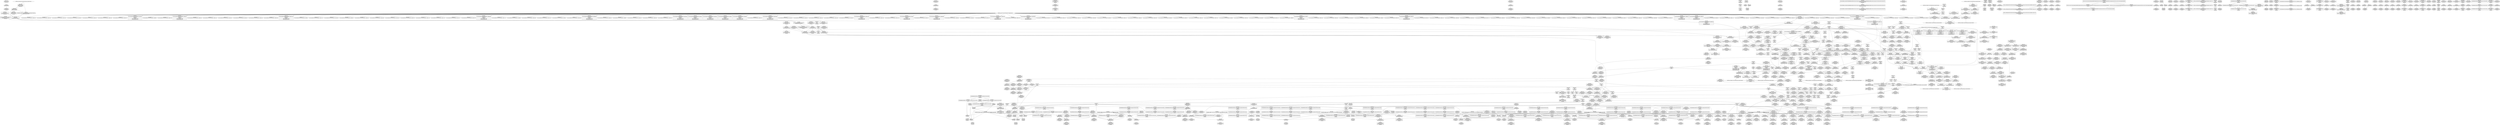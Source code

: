 digraph {
	CE0x5d1daf0 [shape=record,shape=Mrecord,label="{CE0x5d1daf0|selinux_mount:if.else}"]
	CE0x4a93620 [shape=record,shape=Mrecord,label="{CE0x4a93620|cred_sid:tmp}"]
	CE0x4a56f20 [shape=record,shape=Mrecord,label="{CE0x4a56f20|104:_%struct.inode*,_232:_%struct.super_block*,_:_CRE_96,104_|*MultipleSource*|*LoadInst*|security/selinux/hooks.c,2642|security/selinux/hooks.c,2642}"]
	CE0x4a1f6e0 [shape=record,shape=Mrecord,label="{CE0x4a1f6e0|superblock_has_perm:tmp1|*SummSource*}"]
	CE0x4b21220 [shape=record,shape=Mrecord,label="{CE0x4b21220|inode_has_perm:tobool2|security/selinux/hooks.c,1611|*SummSink*}"]
	CE0x4a55fa0 [shape=record,shape=Mrecord,label="{CE0x4a55fa0|104:_%struct.inode*,_232:_%struct.super_block*,_:_CRE_40,48_|*MultipleSource*|*LoadInst*|security/selinux/hooks.c,2642|security/selinux/hooks.c,2642}"]
	CE0x4a2d240 [shape=record,shape=Mrecord,label="{CE0x4a2d240|104:_%struct.inode*,_232:_%struct.super_block*,_:_CRE_203,204_}"]
	CE0x4a148f0 [shape=record,shape=Mrecord,label="{CE0x4a148f0|i8_1|*Constant*}"]
	CE0x4a2dec0 [shape=record,shape=Mrecord,label="{CE0x4a2dec0|104:_%struct.inode*,_232:_%struct.super_block*,_:_CRE_211,212_}"]
	CE0x4aba6c0 [shape=record,shape=Mrecord,label="{CE0x4aba6c0|_ret_i32_%retval.0,_!dbg_!27728|security/selinux/avc.c,775|*SummSink*}"]
	CE0x4a20540 [shape=record,shape=Mrecord,label="{CE0x4a20540|superblock_has_perm:tmp3}"]
	CE0x4adc370 [shape=record,shape=Mrecord,label="{CE0x4adc370|i32_4|*Constant*}"]
	CE0x4a40440 [shape=record,shape=Mrecord,label="{CE0x4a40440|COLLAPSED:_GCMRE_current_task_external_global_%struct.task_struct*:_elem_0::|security/selinux/hooks.c,2639}"]
	CE0x4ac3350 [shape=record,shape=Mrecord,label="{CE0x4ac3350|superblock_has_perm:tmp5|security/selinux/hooks.c,1865|*SummSink*}"]
	CE0x4a28ed0 [shape=record,shape=Mrecord,label="{CE0x4a28ed0|104:_%struct.inode*,_232:_%struct.super_block*,_:_CRE_160,161_}"]
	CE0x4a3d110 [shape=record,shape=Mrecord,label="{CE0x4a3d110|inode_has_perm:if.end|*SummSink*}"]
	CE0x4ac5080 [shape=record,shape=Mrecord,label="{CE0x4ac5080|inode_has_perm:inode|Function::inode_has_perm&Arg::inode::}"]
	CE0x4a2c5c0 [shape=record,shape=Mrecord,label="{CE0x4a2c5c0|104:_%struct.inode*,_232:_%struct.super_block*,_:_CRE_195,196_}"]
	CE0x4ae74e0 [shape=record,shape=Mrecord,label="{CE0x4ae74e0|__validate_creds:call|include/linux/cred.h,173}"]
	CE0x4a9b2e0 [shape=record,shape=Mrecord,label="{CE0x4a9b2e0|superblock_has_perm:tmp|*SummSink*}"]
	CE0x4a341d0 [shape=record,shape=Mrecord,label="{CE0x4a341d0|GLOBAL:inode_has_perm|*Constant*}"]
	CE0x4a2e050 [shape=record,shape=Mrecord,label="{CE0x4a2e050|104:_%struct.inode*,_232:_%struct.super_block*,_:_CRE_212,213_}"]
	CE0x4a32810 [shape=record,shape=Mrecord,label="{CE0x4a32810|selinux_mount:tmp6|security/selinux/hooks.c,2639|*SummSink*}"]
	CE0x4a40710 [shape=record,shape=Mrecord,label="{CE0x4a40710|i64*_getelementptr_inbounds_(_15_x_i64_,_15_x_i64_*___llvm_gcov_ctr203,_i64_0,_i64_9)|*Constant*}"]
	CE0x4a0d4b0 [shape=record,shape=Mrecord,label="{CE0x4a0d4b0|superblock_has_perm:tmp4|*LoadInst*|security/selinux/hooks.c,1865|*SummSource*}"]
	CE0x4ac3220 [shape=record,shape=Mrecord,label="{CE0x4ac3220|superblock_has_perm:tmp5|security/selinux/hooks.c,1865|*SummSource*}"]
	CE0x4ac4b30 [shape=record,shape=Mrecord,label="{CE0x4ac4b30|inode_has_perm:entry|*SummSource*}"]
	CE0x4a05b50 [shape=record,shape=Mrecord,label="{CE0x4a05b50|GLOBAL:__llvm_gcov_ctr203|Global_var:__llvm_gcov_ctr203|*SummSink*}"]
	CE0x4ac43d0 [shape=record,shape=Mrecord,label="{CE0x4ac43d0|i32_8|*Constant*|*SummSink*}"]
	CE0x4a2b300 [shape=record,shape=Mrecord,label="{CE0x4a2b300|104:_%struct.inode*,_232:_%struct.super_block*,_:_CRE_183,184_}"]
	CE0x4a19560 [shape=record,shape=Mrecord,label="{CE0x4a19560|selinux_mount:tmp1|*SummSource*}"]
	CE0x4ac5ce0 [shape=record,shape=Mrecord,label="{CE0x4ac5ce0|cred_sid:bb|*SummSource*}"]
	CE0x4ae4c40 [shape=record,shape=Mrecord,label="{CE0x4ae4c40|inode_has_perm:tmp1|*SummSource*}"]
	CE0x4a93b00 [shape=record,shape=Mrecord,label="{CE0x4a93b00|i64*_getelementptr_inbounds_(_2_x_i64_,_2_x_i64_*___llvm_gcov_ctr98,_i64_0,_i64_0)|*Constant*|*SummSink*}"]
	CE0x4a13810 [shape=record,shape=Mrecord,label="{CE0x4a13810|get_current:tmp4|./arch/x86/include/asm/current.h,14|*SummSource*}"]
	CE0x4a2d0b0 [shape=record,shape=Mrecord,label="{CE0x4a2d0b0|104:_%struct.inode*,_232:_%struct.super_block*,_:_CRE_202,203_}"]
	CE0x4a73c30 [shape=record,shape=Mrecord,label="{CE0x4a73c30|selinux_mount:tmp27|security/selinux/hooks.c,2642|*SummSink*}"]
	CE0x4a28570 [shape=record,shape=Mrecord,label="{CE0x4a28570|104:_%struct.inode*,_232:_%struct.super_block*,_:_CRE_154,155_}"]
	CE0x4a2e9b0 [shape=record,shape=Mrecord,label="{CE0x4a2e9b0|104:_%struct.inode*,_232:_%struct.super_block*,_:_CRE_218,219_}"]
	CE0x4a50780 [shape=record,shape=Mrecord,label="{CE0x4a50780|i64_10|*Constant*}"]
	CE0x4a073d0 [shape=record,shape=Mrecord,label="{CE0x4a073d0|selinux_mount:entry}"]
	CE0x4a562c0 [shape=record,shape=Mrecord,label="{CE0x4a562c0|104:_%struct.inode*,_232:_%struct.super_block*,_:_CRE_56,64_|*MultipleSource*|*LoadInst*|security/selinux/hooks.c,2642|security/selinux/hooks.c,2642}"]
	CE0x4a3c3d0 [shape=record,shape=Mrecord,label="{CE0x4a3c3d0|i32_0|*Constant*}"]
	CE0x4a7ad40 [shape=record,shape=Mrecord,label="{CE0x4a7ad40|i32_22|*Constant*|*SummSink*}"]
	CE0x4a38b40 [shape=record,shape=Mrecord,label="{CE0x4a38b40|_call_void_lockdep_rcu_suspicious(i8*_getelementptr_inbounds_(_25_x_i8_,_25_x_i8_*_.str3,_i32_0,_i32_0),_i32_2639,_i8*_getelementptr_inbounds_(_45_x_i8_,_45_x_i8_*_.str12,_i32_0,_i32_0))_#10,_!dbg_!27732|security/selinux/hooks.c,2639|*SummSink*}"]
	CE0x4a1a200 [shape=record,shape=Mrecord,label="{CE0x4a1a200|selinux_mount:land.lhs.true}"]
	CE0x4a39800 [shape=record,shape=Mrecord,label="{CE0x4a39800|path_has_perm:av|Function::path_has_perm&Arg::av::|*SummSink*}"]
	CE0x4a99160 [shape=record,shape=Mrecord,label="{CE0x4a99160|superblock_has_perm:s_security|security/selinux/hooks.c,1865|*SummSink*}"]
	CE0x4a4e0e0 [shape=record,shape=Mrecord,label="{CE0x4a4e0e0|GLOBAL:cred_sid|*Constant*|*SummSink*}"]
	CE0x4ac99e0 [shape=record,shape=Mrecord,label="{CE0x4ac99e0|path_has_perm:u|security/selinux/hooks.c,1646}"]
	CE0x4b187f0 [shape=record,shape=Mrecord,label="{CE0x4b187f0|inode_has_perm:tmp16|security/selinux/hooks.c,1615|*SummSource*}"]
	CE0x4b2f880 [shape=record,shape=Mrecord,label="{CE0x4b2f880|i64*_getelementptr_inbounds_(_5_x_i64_,_5_x_i64_*___llvm_gcov_ctr155,_i64_0,_i64_3)|*Constant*|*SummSink*}"]
	CE0x4b281e0 [shape=record,shape=Mrecord,label="{CE0x4b281e0|__validate_creds:tmp7|include/linux/cred.h,174|*SummSource*}"]
	CE0x4ab4190 [shape=record,shape=Mrecord,label="{CE0x4ab4190|path_has_perm:path1|security/selinux/hooks.c,1646|*SummSink*}"]
	CE0x4a7ed50 [shape=record,shape=Mrecord,label="{CE0x4a7ed50|inode_has_perm:do.end}"]
	CE0x4a193f0 [shape=record,shape=Mrecord,label="{CE0x4a193f0|i64*_getelementptr_inbounds_(_15_x_i64_,_15_x_i64_*___llvm_gcov_ctr203,_i64_0,_i64_1)|*Constant*}"]
	CE0x4a343c0 [shape=record,shape=Mrecord,label="{CE0x4a343c0|path_has_perm:call|security/selinux/hooks.c,1647|*SummSource*}"]
	CE0x4ae4530 [shape=record,shape=Mrecord,label="{CE0x4ae4530|_call_void___validate_creds(%struct.cred*_%cred,_i8*_getelementptr_inbounds_(_25_x_i8_,_25_x_i8_*_.str3,_i32_0,_i32_0),_i32_1609)_#10,_!dbg_!27719|security/selinux/hooks.c,1609|*SummSource*}"]
	CE0x4a37ff0 [shape=record,shape=Mrecord,label="{CE0x4a37ff0|selinux_mount:tmp8|security/selinux/hooks.c,2639|*SummSink*}"]
	CE0x4ae6800 [shape=record,shape=Mrecord,label="{CE0x4ae6800|cred_sid:security|security/selinux/hooks.c,196}"]
	CE0x4a2dd30 [shape=record,shape=Mrecord,label="{CE0x4a2dd30|104:_%struct.inode*,_232:_%struct.super_block*,_:_CRE_210,211_}"]
	CE0x4ab0160 [shape=record,shape=Mrecord,label="{CE0x4ab0160|superblock_has_perm:tmp6|security/selinux/hooks.c,1866}"]
	CE0x4a2f630 [shape=record,shape=Mrecord,label="{CE0x4a2f630|104:_%struct.inode*,_232:_%struct.super_block*,_:_CRE_232,240_|*MultipleSource*|*LoadInst*|security/selinux/hooks.c,2642|security/selinux/hooks.c,2642}"]
	CE0x4ab2040 [shape=record,shape=Mrecord,label="{CE0x4ab2040|_call_void_mcount()_#3|*SummSink*}"]
	CE0x4a39aa0 [shape=record,shape=Mrecord,label="{CE0x4a39aa0|_ret_i32_%call,_!dbg_!27724|security/selinux/hooks.c,1647|*SummSource*}"]
	CE0x4b23380 [shape=record,shape=Mrecord,label="{CE0x4b23380|inode_has_perm:tmp10|security/selinux/hooks.c,1611|*SummSource*}"]
	CE0x4b2e6b0 [shape=record,shape=Mrecord,label="{CE0x4b2e6b0|__validate_creds:tmp3|include/linux/cred.h,173|*SummSource*}"]
	CE0x4b20730 [shape=record,shape=Mrecord,label="{CE0x4b20730|GLOBAL:llvm.expect.i64|*Constant*|*SummSink*}"]
	CE0x4a2cc00 [shape=record,shape=Mrecord,label="{CE0x4a2cc00|104:_%struct.inode*,_232:_%struct.super_block*,_:_CRE_199,200_}"]
	CE0x4a25e50 [shape=record,shape=Mrecord,label="{CE0x4a25e50|selinux_mount:call|security/selinux/hooks.c,2639|*SummSource*}"]
	CE0x4a4ea80 [shape=record,shape=Mrecord,label="{CE0x4a4ea80|selinux_mount:tmp19|security/selinux/hooks.c,2639|*SummSource*}"]
	CE0x4b20230 [shape=record,shape=Mrecord,label="{CE0x4b20230|i64_0|*Constant*}"]
	CE0x4a3a2a0 [shape=record,shape=Mrecord,label="{CE0x4a3a2a0|get_current:tmp1}"]
	CE0x4a3cb70 [shape=record,shape=Mrecord,label="{CE0x4a3cb70|inode_has_perm:if.then|*SummSource*}"]
	CE0x4b18ba0 [shape=record,shape=Mrecord,label="{CE0x4b18ba0|28:_i32,_32:_i16,_:_CRE_28,32_|*MultipleSource*|*LoadInst*|security/selinux/hooks.c,1615|security/selinux/hooks.c,1615|security/selinux/hooks.c,1617}"]
	CE0x49fce30 [shape=record,shape=Mrecord,label="{CE0x49fce30|selinux_mount:tmp14|security/selinux/hooks.c,2639|*SummSink*}"]
	CE0x4a7c740 [shape=record,shape=Mrecord,label="{CE0x4a7c740|0:_i32,_4:_i32,_8:_i32,_12:_i32,_:_CMRE_4,8_|*MultipleSource*|security/selinux/hooks.c,196|*LoadInst*|security/selinux/hooks.c,196|security/selinux/hooks.c,197}"]
	CE0x4ab2cb0 [shape=record,shape=Mrecord,label="{CE0x4ab2cb0|path_has_perm:tmp4|*LoadInst*|security/selinux/hooks.c,1642|*SummSink*}"]
	CE0x4a18ee0 [shape=record,shape=Mrecord,label="{CE0x4a18ee0|selinux_mount:tmp}"]
	CE0x4a09a50 [shape=record,shape=Mrecord,label="{CE0x4a09a50|selinux_mount:tmp9|security/selinux/hooks.c,2639}"]
	CE0x4ae7420 [shape=record,shape=Mrecord,label="{CE0x4ae7420|_call_void_mcount()_#3|*SummSink*}"]
	CE0x4a2bad0 [shape=record,shape=Mrecord,label="{CE0x4a2bad0|104:_%struct.inode*,_232:_%struct.super_block*,_:_CRE_188,189_}"]
	CE0x4a7e250 [shape=record,shape=Mrecord,label="{CE0x4a7e250|0:_i32,_4:_i32,_8:_i32,_12:_i32,_:_CMRE_16,20_|*MultipleSource*|security/selinux/hooks.c,196|*LoadInst*|security/selinux/hooks.c,196|security/selinux/hooks.c,197}"]
	CE0x4a319f0 [shape=record,shape=Mrecord,label="{CE0x4a319f0|i64_2|*Constant*|*SummSource*}"]
	CE0x4b23ba0 [shape=record,shape=Mrecord,label="{CE0x4b23ba0|i32_512|*Constant*|*SummSink*}"]
	CE0x4a2ae50 [shape=record,shape=Mrecord,label="{CE0x4a2ae50|104:_%struct.inode*,_232:_%struct.super_block*,_:_CRE_180,181_}"]
	CE0x4ac7270 [shape=record,shape=Mrecord,label="{CE0x4ac7270|i32_8|*Constant*}"]
	CE0x4b25f80 [shape=record,shape=Mrecord,label="{CE0x4b25f80|i64*_getelementptr_inbounds_(_5_x_i64_,_5_x_i64_*___llvm_gcov_ctr155,_i64_0,_i64_4)|*Constant*|*SummSink*}"]
	CE0x4b309a0 [shape=record,shape=Mrecord,label="{CE0x4b309a0|i32_(i32,_i32,_i16,_i32,_%struct.common_audit_data*)*_bitcast_(i32_(i32,_i32,_i16,_i32,_%struct.common_audit_data.495*)*_avc_has_perm_to_i32_(i32,_i32,_i16,_i32,_%struct.common_audit_data*)*)|*Constant*}"]
	CE0x4a735f0 [shape=record,shape=Mrecord,label="{CE0x4a735f0|104:_%struct.inode*,_232:_%struct.super_block*,_:_CRE_318,319_}"]
	CE0x49fcab0 [shape=record,shape=Mrecord,label="{CE0x49fcab0|selinux_mount:tmp14|security/selinux/hooks.c,2639}"]
	"CONST[source:2(external),value:2(dynamic)][purpose:{subject}][SrcIdx:7]"
	CE0x4a87f60 [shape=record,shape=Mrecord,label="{CE0x4a87f60|superblock_has_perm:bb}"]
	CE0x4a9fd10 [shape=record,shape=Mrecord,label="{CE0x4a9fd10|inode_has_perm:tmp14|security/selinux/hooks.c,1614|*SummSource*}"]
	CE0x4b2f190 [shape=record,shape=Mrecord,label="{CE0x4b2f190|__validate_creds:tmp5|include/linux/cred.h,173|*SummSink*}"]
	CE0x4b215e0 [shape=record,shape=Mrecord,label="{CE0x4b215e0|inode_has_perm:tmp8|security/selinux/hooks.c,1611}"]
	CE0x4a29380 [shape=record,shape=Mrecord,label="{CE0x4a29380|104:_%struct.inode*,_232:_%struct.super_block*,_:_CRE_163,164_}"]
	CE0x4aa18a0 [shape=record,shape=Mrecord,label="{CE0x4aa18a0|inode_has_perm:tmp16|security/selinux/hooks.c,1615}"]
	CE0x4aa2f30 [shape=record,shape=Mrecord,label="{CE0x4aa2f30|inode_has_perm:tmp13|security/selinux/hooks.c,1614|*SummSink*}"]
	CE0x4ac8890 [shape=record,shape=Mrecord,label="{CE0x4ac8890|inode_has_perm:inode|Function::inode_has_perm&Arg::inode::|*SummSink*}"]
	CE0x4aa0980 [shape=record,shape=Mrecord,label="{CE0x4aa0980|cred_sid:cred|Function::cred_sid&Arg::cred::}"]
	CE0x4a9b620 [shape=record,shape=Mrecord,label="{CE0x4a9b620|get_current:tmp1|*SummSink*}"]
	CE0x4a2e370 [shape=record,shape=Mrecord,label="{CE0x4a2e370|104:_%struct.inode*,_232:_%struct.super_block*,_:_CRE_214,215_}"]
	CE0x4aa12e0 [shape=record,shape=Mrecord,label="{CE0x4aa12e0|inode_has_perm:i_security|security/selinux/hooks.c,1615}"]
	CE0x4ab9140 [shape=record,shape=Mrecord,label="{CE0x4ab9140|avc_has_perm:tsid|Function::avc_has_perm&Arg::tsid::|*SummSource*}"]
	CE0x4b31af0 [shape=record,shape=Mrecord,label="{CE0x4b31af0|i64*_getelementptr_inbounds_(_8_x_i64_,_8_x_i64_*___llvm_gcov_ctr154,_i64_0,_i64_7)|*Constant*}"]
	CE0x4a83810 [shape=record,shape=Mrecord,label="{CE0x4a83810|inode_has_perm:conv|security/selinux/hooks.c,1611}"]
	CE0x4a7b080 [shape=record,shape=Mrecord,label="{CE0x4a7b080|cred_sid:security|security/selinux/hooks.c,196|*SummSource*}"]
	CE0x4aa0850 [shape=record,shape=Mrecord,label="{CE0x4aa0850|cred_sid:entry}"]
	CE0x65b3670 [shape=record,shape=Mrecord,label="{CE0x65b3670|selinux_mount:tmp|*SummSource*}"]
	CE0x4aa2160 [shape=record,shape=Mrecord,label="{CE0x4aa2160|inode_has_perm:tmp12|security/selinux/hooks.c,1612}"]
	CE0x4a3d220 [shape=record,shape=Mrecord,label="{CE0x4a3d220|inode_has_perm:bb}"]
	CE0x4ac5930 [shape=record,shape=Mrecord,label="{CE0x4ac5930|i64*_getelementptr_inbounds_(_2_x_i64_,_2_x_i64_*___llvm_gcov_ctr131,_i64_0,_i64_0)|*Constant*}"]
	CE0x4a73d30 [shape=record,shape=Mrecord,label="{CE0x4a73d30|superblock_has_perm:cred|Function::superblock_has_perm&Arg::cred::|*SummSource*}"]
	CE0x4a3ccc0 [shape=record,shape=Mrecord,label="{CE0x4a3ccc0|inode_has_perm:return}"]
	CE0x4ae1af0 [shape=record,shape=Mrecord,label="{CE0x4ae1af0|12:_i32,_56:_i8*,_:_CRE_12,16_|*MultipleSource*|security/selinux/hooks.c,1642|Function::inode_has_perm&Arg::inode::|security/selinux/hooks.c,1611}"]
	CE0x4ab8050 [shape=record,shape=Mrecord,label="{CE0x4ab8050|i32_(i32,_i32,_i16,_i32,_%struct.common_audit_data*)*_bitcast_(i32_(i32,_i32,_i16,_i32,_%struct.common_audit_data.495*)*_avc_has_perm_to_i32_(i32,_i32,_i16,_i32,_%struct.common_audit_data*)*)|*Constant*|*SummSource*}"]
	CE0x4b2db80 [shape=record,shape=Mrecord,label="{CE0x4b2db80|__validate_creds:tmp3|include/linux/cred.h,173}"]
	CE0x4a37e10 [shape=record,shape=Mrecord,label="{CE0x4a37e10|selinux_mount:tobool1|security/selinux/hooks.c,2639}"]
	CE0x4ac3de0 [shape=record,shape=Mrecord,label="{CE0x4ac3de0|superblock_has_perm:tmp6|security/selinux/hooks.c,1866|*SummSink*}"]
	CE0x4b200c0 [shape=record,shape=Mrecord,label="{CE0x4b200c0|GLOBAL:llvm.expect.i64|*Constant*}"]
	CE0x4adb6d0 [shape=record,shape=Mrecord,label="{CE0x4adb6d0|i64*_getelementptr_inbounds_(_5_x_i64_,_5_x_i64_*___llvm_gcov_ctr155,_i64_0,_i64_0)|*Constant*|*SummSink*}"]
	CE0x4a7a880 [shape=record,shape=Mrecord,label="{CE0x4a7a880|cred_sid:tmp1|*SummSink*}"]
	CE0x4a4dea0 [shape=record,shape=Mrecord,label="{CE0x4a4dea0|superblock_has_perm:call|security/selinux/hooks.c,1863|*SummSink*}"]
	CE0x4a1c780 [shape=record,shape=Mrecord,label="{CE0x4a1c780|_call_void_mcount()_#3|*SummSource*}"]
	CE0x4b2e1f0 [shape=record,shape=Mrecord,label="{CE0x4b2e1f0|GLOBAL:__llvm_gcov_ctr155|Global_var:__llvm_gcov_ctr155|*SummSource*}"]
	CE0x4a2eb40 [shape=record,shape=Mrecord,label="{CE0x4a2eb40|104:_%struct.inode*,_232:_%struct.super_block*,_:_CRE_219,220_}"]
	CE0x4a526e0 [shape=record,shape=Mrecord,label="{CE0x4a526e0|i64*_getelementptr_inbounds_(_15_x_i64_,_15_x_i64_*___llvm_gcov_ctr203,_i64_0,_i64_12)|*Constant*|*SummSink*}"]
	CE0x4b28910 [shape=record,shape=Mrecord,label="{CE0x4b28910|i64*_getelementptr_inbounds_(_5_x_i64_,_5_x_i64_*___llvm_gcov_ctr155,_i64_0,_i64_4)|*Constant*}"]
	CE0x4a6dbc0 [shape=record,shape=Mrecord,label="{CE0x4a6dbc0|__validate_creds:lnot.ext|include/linux/cred.h,173|*SummSource*}"]
	CE0x4a3f9e0 [shape=record,shape=Mrecord,label="{CE0x4a3f9e0|_ret_%struct.task_struct*_%tmp4,_!dbg_!27714|./arch/x86/include/asm/current.h,14|*SummSource*}"]
	CE0x4a76600 [shape=record,shape=Mrecord,label="{CE0x4a76600|i64*_getelementptr_inbounds_(_15_x_i64_,_15_x_i64_*___llvm_gcov_ctr203,_i64_0,_i64_14)|*Constant*|*SummSink*}"]
	CE0x4b24610 [shape=record,shape=Mrecord,label="{CE0x4b24610|inode_has_perm:sclass|security/selinux/hooks.c,1617}"]
	CE0x4b30480 [shape=record,shape=Mrecord,label="{CE0x4b30480|inode_has_perm:call4|security/selinux/hooks.c,1617}"]
	CE0x4ae5540 [shape=record,shape=Mrecord,label="{CE0x4ae5540|__validate_creds:cred|Function::__validate_creds&Arg::cred::|*SummSink*}"]
	CE0x4a34a80 [shape=record,shape=Mrecord,label="{CE0x4a34a80|GLOBAL:lockdep_rcu_suspicious|*Constant*|*SummSource*}"]
	CE0x4b27a20 [shape=record,shape=Mrecord,label="{CE0x4b27a20|__validate_creds:tmp6|include/linux/cred.h,174}"]
	CE0x4b28c90 [shape=record,shape=Mrecord,label="{CE0x4b28c90|_call_void___invalid_creds(%struct.cred*_%cred,_i8*_%file,_i32_%line)_#10,_!dbg_!27721|include/linux/cred.h,174|*SummSink*}"]
	CE0x4a2c110 [shape=record,shape=Mrecord,label="{CE0x4a2c110|104:_%struct.inode*,_232:_%struct.super_block*,_:_CRE_192,193_}"]
	CE0x4ac72e0 [shape=record,shape=Mrecord,label="{CE0x4ac72e0|i64_16|*Constant*}"]
	CE0x4a3dfd0 [shape=record,shape=Mrecord,label="{CE0x4a3dfd0|path_has_perm:path|Function::path_has_perm&Arg::path::}"]
	CE0x4a758c0 [shape=record,shape=Mrecord,label="{CE0x4a758c0|superblock_has_perm:sb|Function::superblock_has_perm&Arg::sb::|*SummSink*}"]
	CE0x4a75930 [shape=record,shape=Mrecord,label="{CE0x4a75930|i32_2|*Constant*|*SummSource*}"]
	CE0x4ae5ea0 [shape=record,shape=Mrecord,label="{CE0x4ae5ea0|__validate_creds:tmp|*SummSink*}"]
	CE0x4a36ae0 [shape=record,shape=Mrecord,label="{CE0x4a36ae0|GLOBAL:current_task|Global_var:current_task}"]
	CE0x4a725e0 [shape=record,shape=Mrecord,label="{CE0x4a725e0|104:_%struct.inode*,_232:_%struct.super_block*,_:_CRE_307,308_}"]
	CE0x4b31380 [shape=record,shape=Mrecord,label="{CE0x4b31380|_ret_i32_%retval.0,_!dbg_!27728|security/selinux/avc.c,775}"]
	CE0x4a2e690 [shape=record,shape=Mrecord,label="{CE0x4a2e690|104:_%struct.inode*,_232:_%struct.super_block*,_:_CRE_216,217_}"]
	CE0x4a31980 [shape=record,shape=Mrecord,label="{CE0x4a31980|i64_2|*Constant*}"]
	CE0x4b2dcf0 [shape=record,shape=Mrecord,label="{CE0x4b2dcf0|__validate_creds:tmp2|include/linux/cred.h,173|*SummSink*}"]
	CE0x4a09550 [shape=record,shape=Mrecord,label="{CE0x4a09550|i64*_getelementptr_inbounds_(_15_x_i64_,_15_x_i64_*___llvm_gcov_ctr203,_i64_0,_i64_1)|*Constant*|*SummSink*}"]
	CE0x4a53eb0 [shape=record,shape=Mrecord,label="{CE0x4a53eb0|selinux_mount:dentry|security/selinux/hooks.c,2642}"]
	CE0x4a07100 [shape=record,shape=Mrecord,label="{CE0x4a07100|selinux_mount:bb}"]
	CE0x4a55c00 [shape=record,shape=Mrecord,label="{CE0x4a55c00|104:_%struct.inode*,_232:_%struct.super_block*,_:_CRE_16,24_|*MultipleSource*|*LoadInst*|security/selinux/hooks.c,2642|security/selinux/hooks.c,2642}"]
	CE0x4a0b630 [shape=record,shape=Mrecord,label="{CE0x4a0b630|104:_%struct.inode*,_232:_%struct.super_block*,_:_CRE_93,94_}"]
	CE0x4b1d800 [shape=record,shape=Mrecord,label="{CE0x4b1d800|inode_has_perm:and|security/selinux/hooks.c,1611|*SummSink*}"]
	CE0x4a3cac0 [shape=record,shape=Mrecord,label="{CE0x4a3cac0|inode_has_perm:if.then}"]
	CE0x4a75690 [shape=record,shape=Mrecord,label="{CE0x4a75690|superblock_has_perm:sb|Function::superblock_has_perm&Arg::sb::}"]
	CE0x4a35100 [shape=record,shape=Mrecord,label="{CE0x4a35100|selinux_mount:tmp5|security/selinux/hooks.c,2639}"]
	CE0x49fc240 [shape=record,shape=Mrecord,label="{CE0x49fc240|i64*_getelementptr_inbounds_(_15_x_i64_,_15_x_i64_*___llvm_gcov_ctr203,_i64_0,_i64_6)|*Constant*|*SummSource*}"]
	CE0x4a52630 [shape=record,shape=Mrecord,label="{CE0x4a52630|i64*_getelementptr_inbounds_(_15_x_i64_,_15_x_i64_*___llvm_gcov_ctr203,_i64_0,_i64_12)|*Constant*|*SummSource*}"]
	CE0x4aacc00 [shape=record,shape=Mrecord,label="{CE0x4aacc00|inode_has_perm:tmp20|security/selinux/hooks.c,1618}"]
	CE0x4a2b940 [shape=record,shape=Mrecord,label="{CE0x4a2b940|104:_%struct.inode*,_232:_%struct.super_block*,_:_CRE_187,188_}"]
	CE0x4ae2de0 [shape=record,shape=Mrecord,label="{CE0x4ae2de0|GLOBAL:llvm.expect.i64|*Constant*}"]
	CE0x4b214b0 [shape=record,shape=Mrecord,label="{CE0x4b214b0|inode_has_perm:tmp7|security/selinux/hooks.c,1611}"]
	CE0x4a56150 [shape=record,shape=Mrecord,label="{CE0x4a56150|104:_%struct.inode*,_232:_%struct.super_block*,_:_CRE_48,52_|*MultipleSource*|*LoadInst*|security/selinux/hooks.c,2642|security/selinux/hooks.c,2642}"]
	CE0x4a55050 [shape=record,shape=Mrecord,label="{CE0x4a55050|i32_9|*Constant*|*SummSource*}"]
	CE0x4a3c140 [shape=record,shape=Mrecord,label="{CE0x4a3c140|__validate_creds:lnot|include/linux/cred.h,173|*SummSource*}"]
	CE0x4a2d3d0 [shape=record,shape=Mrecord,label="{CE0x4a2d3d0|104:_%struct.inode*,_232:_%struct.super_block*,_:_CRE_204,205_}"]
	CE0x4ae0830 [shape=record,shape=Mrecord,label="{CE0x4ae0830|i64*_getelementptr_inbounds_(_8_x_i64_,_8_x_i64_*___llvm_gcov_ctr154,_i64_0,_i64_1)|*Constant*|*SummSource*}"]
	"CONST[source:0(mediator),value:0(static)][purpose:{operation}][SrcIdx:5]"
	CE0x4ae2f30 [shape=record,shape=Mrecord,label="{CE0x4ae2f30|i64_0|*Constant*}"]
	CE0x4abb290 [shape=record,shape=Mrecord,label="{CE0x4abb290|path_has_perm:tmp2}"]
	CE0x4a17940 [shape=record,shape=Mrecord,label="{CE0x4a17940|selinux_mount:tmp3}"]
	CE0x4a533f0 [shape=record,shape=Mrecord,label="{CE0x4a533f0|selinux_mount:path|Function::selinux_mount&Arg::path::|*SummSource*}"]
	CE0x4a4e900 [shape=record,shape=Mrecord,label="{CE0x4a4e900|selinux_mount:tmp19|security/selinux/hooks.c,2639}"]
	CE0x4a32bd0 [shape=record,shape=Mrecord,label="{CE0x4a32bd0|selinux_mount:tmp7|security/selinux/hooks.c,2639|*SummSink*}"]
	CE0x4a34b80 [shape=record,shape=Mrecord,label="{CE0x4a34b80|i8*_getelementptr_inbounds_(_25_x_i8_,_25_x_i8_*_.str3,_i32_0,_i32_0)|*Constant*|*SummSource*}"]
	CE0x4a51090 [shape=record,shape=Mrecord,label="{CE0x4a51090|selinux_mount:tmp21|security/selinux/hooks.c,2641|*SummSink*}"]
	CE0x4a9aeb0 [shape=record,shape=Mrecord,label="{CE0x4a9aeb0|_call_void_mcount()_#3|*SummSource*}"]
	CE0x4a7f000 [shape=record,shape=Mrecord,label="{CE0x4a7f000|__validate_creds:bb|*SummSink*}"]
	CE0x4b27a90 [shape=record,shape=Mrecord,label="{CE0x4b27a90|__validate_creds:tmp6|include/linux/cred.h,174|*SummSource*}"]
	CE0x4a1d900 [shape=record,shape=Mrecord,label="{CE0x4a1d900|selinux_mount:tmp12|security/selinux/hooks.c,2639}"]
	CE0x4a4fde0 [shape=record,shape=Mrecord,label="{CE0x4a4fde0|selinux_mount:tobool5|security/selinux/hooks.c,2641}"]
	CE0x4a07200 [shape=record,shape=Mrecord,label="{CE0x4a07200|selinux_mount:entry|*SummSource*}"]
	CE0x4a1c7f0 [shape=record,shape=Mrecord,label="{CE0x4a1c7f0|_call_void_mcount()_#3|*SummSink*}"]
	CE0x4ab21f0 [shape=record,shape=Mrecord,label="{CE0x4ab21f0|path_has_perm:dentry|security/selinux/hooks.c,1642}"]
	CE0x4a72b00 [shape=record,shape=Mrecord,label="{CE0x4a72b00|104:_%struct.inode*,_232:_%struct.super_block*,_:_CRE_311,312_}"]
	CE0x4a4e070 [shape=record,shape=Mrecord,label="{CE0x4a4e070|GLOBAL:cred_sid|*Constant*|*SummSource*}"]
	CE0x4a7dd70 [shape=record,shape=Mrecord,label="{CE0x4a7dd70|i32_22|*Constant*}"]
	CE0x4a4e270 [shape=record,shape=Mrecord,label="{CE0x4a4e270|cred_sid:entry}"]
	CE0x4a829c0 [shape=record,shape=Mrecord,label="{CE0x4a829c0|get_current:bb|*SummSource*}"]
	CE0x4a57780 [shape=record,shape=Mrecord,label="{CE0x4a57780|104:_%struct.inode*,_232:_%struct.super_block*,_:_CRE_146,147_}"]
	CE0x4ab8270 [shape=record,shape=Mrecord,label="{CE0x4ab8270|i32_(i32,_i32,_i16,_i32,_%struct.common_audit_data*)*_bitcast_(i32_(i32,_i32,_i16,_i32,_%struct.common_audit_data.495*)*_avc_has_perm_to_i32_(i32,_i32,_i16,_i32,_%struct.common_audit_data*)*)|*Constant*|*SummSink*}"]
	CE0x4ab9ac0 [shape=record,shape=Mrecord,label="{CE0x4ab9ac0|avc_has_perm:tclass|Function::avc_has_perm&Arg::tclass::|*SummSink*}"]
	CE0x4a798f0 [shape=record,shape=Mrecord,label="{CE0x4a798f0|GLOBAL:path_has_perm|*Constant*|*SummSource*}"]
	CE0x4a82d10 [shape=record,shape=Mrecord,label="{CE0x4a82d10|i1_true|*Constant*}"]
	CE0x4ac34d0 [shape=record,shape=Mrecord,label="{CE0x4ac34d0|i32_1|*Constant*}"]
	CE0x4a1edf0 [shape=record,shape=Mrecord,label="{CE0x4a1edf0|%struct.task_struct*_(%struct.task_struct**)*_asm_movq_%gs:$_1:P_,$0_,_r,im,_dirflag_,_fpsr_,_flags_}"]
	CE0x4a7d590 [shape=record,shape=Mrecord,label="{CE0x4a7d590|_call_void_mcount()_#3}"]
	CE0x4a800e0 [shape=record,shape=Mrecord,label="{CE0x4a800e0|__validate_creds:file|Function::__validate_creds&Arg::file::|*SummSource*}"]
	CE0x4a25410 [shape=record,shape=Mrecord,label="{CE0x4a25410|i64*_getelementptr_inbounds_(_2_x_i64_,_2_x_i64_*___llvm_gcov_ctr204,_i64_0,_i64_1)|*Constant*}"]
	CE0x4a14d60 [shape=record,shape=Mrecord,label="{CE0x4a14d60|i8_1|*Constant*|*SummSink*}"]
	CE0x4a0f4b0 [shape=record,shape=Mrecord,label="{CE0x4a0f4b0|selinux_mount:dentry|security/selinux/hooks.c,2642|*SummSink*}"]
	CE0x4ae63c0 [shape=record,shape=Mrecord,label="{CE0x4ae63c0|i8*_getelementptr_inbounds_(_25_x_i8_,_25_x_i8_*_.str3,_i32_0,_i32_0)|*Constant*}"]
	CE0x4a887c0 [shape=record,shape=Mrecord,label="{CE0x4a887c0|inode_has_perm:tmp}"]
	CE0x4ae7bf0 [shape=record,shape=Mrecord,label="{CE0x4ae7bf0|cred_sid:tmp1}"]
	CE0x4a73140 [shape=record,shape=Mrecord,label="{CE0x4a73140|104:_%struct.inode*,_232:_%struct.super_block*,_:_CRE_315,316_}"]
	CE0x4ab0960 [shape=record,shape=Mrecord,label="{CE0x4ab0960|path_has_perm:tmp1|*SummSink*}"]
	CE0x4a81e00 [shape=record,shape=Mrecord,label="{CE0x4a81e00|inode_has_perm:tmp4|security/selinux/hooks.c,1609|*SummSource*}"]
	CE0x4a2b490 [shape=record,shape=Mrecord,label="{CE0x4a2b490|104:_%struct.inode*,_232:_%struct.super_block*,_:_CRE_184,185_}"]
	CE0x4a28d40 [shape=record,shape=Mrecord,label="{CE0x4a28d40|104:_%struct.inode*,_232:_%struct.super_block*,_:_CRE_159,160_}"]
	CE0x4ae6f20 [shape=record,shape=Mrecord,label="{CE0x4ae6f20|__validate_creds:expval|include/linux/cred.h,173|*SummSource*}"]
	CE0x4abb120 [shape=record,shape=Mrecord,label="{CE0x4abb120|i64*_getelementptr_inbounds_(_2_x_i64_,_2_x_i64_*___llvm_gcov_ctr204,_i64_0,_i64_1)|*Constant*|*SummSink*}"]
	CE0x4ac4250 [shape=record,shape=Mrecord,label="{CE0x4ac4250|i64_16|*Constant*|*SummSink*}"]
	CE0x4a18f50 [shape=record,shape=Mrecord,label="{CE0x4a18f50|COLLAPSED:_GCMRE___llvm_gcov_ctr203_internal_global_15_x_i64_zeroinitializer:_elem_0:default:}"]
	CE0x4a75b70 [shape=record,shape=Mrecord,label="{CE0x4a75b70|superblock_has_perm:cred|Function::superblock_has_perm&Arg::cred::}"]
	CE0x4abb390 [shape=record,shape=Mrecord,label="{CE0x4abb390|i64_1|*Constant*}"]
	CE0x4a1d0f0 [shape=record,shape=Mrecord,label="{CE0x4a1d0f0|i32_0|*Constant*|*SummSource*}"]
	CE0x4a10b70 [shape=record,shape=Mrecord,label="{CE0x4a10b70|i64_4|*Constant*|*SummSink*}"]
	CE0x4a539e0 [shape=record,shape=Mrecord,label="{CE0x4a539e0|i32_1|*Constant*|*SummSource*}"]
	CE0x4a570b0 [shape=record,shape=Mrecord,label="{CE0x4a570b0|104:_%struct.inode*,_232:_%struct.super_block*,_:_CRE_104,112_|*MultipleSource*|*LoadInst*|security/selinux/hooks.c,2642|security/selinux/hooks.c,2642}"]
	CE0x4a7c450 [shape=record,shape=Mrecord,label="{CE0x4a7c450|cred_sid:sid|security/selinux/hooks.c,197|*SummSink*}"]
	CE0x4aab200 [shape=record,shape=Mrecord,label="{CE0x4aab200|inode_has_perm:tmp19|security/selinux/hooks.c,1618|*SummSource*}"]
	CE0x4aa0d90 [shape=record,shape=Mrecord,label="{CE0x4aa0d90|i32_10|*Constant*}"]
	CE0x4a34fb0 [shape=record,shape=Mrecord,label="{CE0x4a34fb0|selinux_mount:tmp5|security/selinux/hooks.c,2639|*SummSource*}"]
	CE0x4a0c530 [shape=record,shape=Mrecord,label="{CE0x4a0c530|GLOBAL:selinux_mount.__warned|Global_var:selinux_mount.__warned}"]
	CE0x4a3cda0 [shape=record,shape=Mrecord,label="{CE0x4a3cda0|inode_has_perm:return|*SummSource*}"]
	CE0x4a7a340 [shape=record,shape=Mrecord,label="{CE0x4a7a340|GLOBAL:superblock_has_perm|*Constant*|*SummSink*}"]
	CE0x4a1bf60 [shape=record,shape=Mrecord,label="{CE0x4a1bf60|selinux_mount:tmp17|security/selinux/hooks.c,2639}"]
	CE0x4ac91d0 [shape=record,shape=Mrecord,label="{CE0x4ac91d0|path_has_perm:type|security/selinux/hooks.c,1645}"]
	CE0x4a3dec0 [shape=record,shape=Mrecord,label="{CE0x4a3dec0|path_has_perm:cred|Function::path_has_perm&Arg::cred::|*SummSink*}"]
	CE0x4a13510 [shape=record,shape=Mrecord,label="{CE0x4a13510|_call_void_mcount()_#3|*SummSink*}"]
	CE0x4b31630 [shape=record,shape=Mrecord,label="{CE0x4b31630|avc_has_perm:auditdata|Function::avc_has_perm&Arg::auditdata::}"]
	CE0x4b28060 [shape=record,shape=Mrecord,label="{CE0x4b28060|__validate_creds:tmp7|include/linux/cred.h,174}"]
	CE0x4a4dd10 [shape=record,shape=Mrecord,label="{CE0x4a4dd10|superblock_has_perm:call|security/selinux/hooks.c,1863}"]
	CE0x4a74d90 [shape=record,shape=Mrecord,label="{CE0x4a74d90|_ret_i32_%call2,_!dbg_!27722|security/selinux/hooks.c,1866}"]
	CE0x4a19230 [shape=record,shape=Mrecord,label="{CE0x4a19230|selinux_mount:tmp|*SummSink*}"]
	CE0x4a7aae0 [shape=record,shape=Mrecord,label="{CE0x4a7aae0|i64*_getelementptr_inbounds_(_2_x_i64_,_2_x_i64_*___llvm_gcov_ctr131,_i64_0,_i64_1)|*Constant*|*SummSink*}"]
	CE0x4a1db40 [shape=record,shape=Mrecord,label="{CE0x4a1db40|selinux_mount:tmp12|security/selinux/hooks.c,2639|*SummSource*}"]
	CE0x4a7a970 [shape=record,shape=Mrecord,label="{CE0x4a7a970|i64*_getelementptr_inbounds_(_2_x_i64_,_2_x_i64_*___llvm_gcov_ctr131,_i64_0,_i64_1)|*Constant*|*SummSource*}"]
	CE0x4a7a4b0 [shape=record,shape=Mrecord,label="{CE0x4a7a4b0|superblock_has_perm:entry}"]
	CE0x4a81d90 [shape=record,shape=Mrecord,label="{CE0x4a81d90|inode_has_perm:tmp4|security/selinux/hooks.c,1609}"]
	CE0x4b10770 [shape=record,shape=Mrecord,label="{CE0x4b10770|inode_has_perm:tmp6|*LoadInst*|security/selinux/hooks.c,1611|*SummSink*}"]
	CE0x4b205c0 [shape=record,shape=Mrecord,label="{CE0x4b205c0|GLOBAL:llvm.expect.i64|*Constant*|*SummSource*}"]
	CE0x4b21750 [shape=record,shape=Mrecord,label="{CE0x4b21750|inode_has_perm:tmp7|security/selinux/hooks.c,1611|*SummSource*}"]
	CE0x4a3c250 [shape=record,shape=Mrecord,label="{CE0x4a3c250|i32_1609|*Constant*|*SummSink*}"]
	CE0x4a7ceb0 [shape=record,shape=Mrecord,label="{CE0x4a7ceb0|cred_sid:tmp2}"]
	CE0x4a836a0 [shape=record,shape=Mrecord,label="{CE0x4a836a0|inode_has_perm:lnot1|security/selinux/hooks.c,1611|*SummSink*}"]
	CE0x4addb10 [shape=record,shape=Mrecord,label="{CE0x4addb10|_call_void_mcount()_#3}"]
	CE0x4a393d0 [shape=record,shape=Mrecord,label="{CE0x4a393d0|i32_65536|*Constant*|*SummSink*}"]
	CE0x4a57290 [shape=record,shape=Mrecord,label="{CE0x4a57290|104:_%struct.inode*,_232:_%struct.super_block*,_:_CRE_112,144_|*MultipleSource*|*LoadInst*|security/selinux/hooks.c,2642|security/selinux/hooks.c,2642}"]
	CE0x4a1a470 [shape=record,shape=Mrecord,label="{CE0x4a1a470|selinux_mount:tmp3|*SummSink*}"]
	CE0x4a1f670 [shape=record,shape=Mrecord,label="{CE0x4a1f670|superblock_has_perm:tmp1}"]
	CE0x4ab8de0 [shape=record,shape=Mrecord,label="{CE0x4ab8de0|avc_has_perm:ssid|Function::avc_has_perm&Arg::ssid::|*SummSource*}"]
	CE0x4a0b170 [shape=record,shape=Mrecord,label="{CE0x4a0b170|104:_%struct.inode*,_232:_%struct.super_block*,_:_CRE_90,91_}"]
	CE0x4a2a1d0 [shape=record,shape=Mrecord,label="{CE0x4a2a1d0|104:_%struct.inode*,_232:_%struct.super_block*,_:_CRE_172,173_}"]
	CE0x4aba8a0 [shape=record,shape=Mrecord,label="{CE0x4aba8a0|path_has_perm:bb|*SummSink*}"]
	CE0x4a51b20 [shape=record,shape=Mrecord,label="{CE0x4a51b20|selinux_mount:tmp23|security/selinux/hooks.c,2641|*SummSink*}"]
	CE0x4ab8380 [shape=record,shape=Mrecord,label="{CE0x4ab8380|avc_has_perm:entry}"]
	CE0x4a7b7c0 [shape=record,shape=Mrecord,label="{CE0x4a7b7c0|cred_sid:tmp5|security/selinux/hooks.c,196}"]
	CE0x4a82b80 [shape=record,shape=Mrecord,label="{CE0x4a82b80|get_current:bb|*SummSink*}"]
	CE0x4b210b0 [shape=record,shape=Mrecord,label="{CE0x4b210b0|inode_has_perm:tobool2|security/selinux/hooks.c,1611|*SummSource*}"]
	CE0x4a52160 [shape=record,shape=Mrecord,label="{CE0x4a52160|i64*_getelementptr_inbounds_(_15_x_i64_,_15_x_i64_*___llvm_gcov_ctr203,_i64_0,_i64_12)|*Constant*}"]
	CE0x4ae5270 [shape=record,shape=Mrecord,label="{CE0x4ae5270|__validate_creds:entry|*SummSink*}"]
	CE0x4a140a0 [shape=record,shape=Mrecord,label="{CE0x4a140a0|selinux_mount:tmp15|security/selinux/hooks.c,2639|*SummSink*}"]
	CE0x4a82ec0 [shape=record,shape=Mrecord,label="{CE0x4a82ec0|inode_has_perm:lnot|security/selinux/hooks.c,1611}"]
	CE0x4aa1720 [shape=record,shape=Mrecord,label="{CE0x4aa1720|inode_has_perm:tmp15|*LoadInst*|security/selinux/hooks.c,1615|*SummSource*}"]
	CE0x4b2e070 [shape=record,shape=Mrecord,label="{CE0x4b2e070|GLOBAL:__llvm_gcov_ctr155|Global_var:__llvm_gcov_ctr155}"]
	CE0x4a296a0 [shape=record,shape=Mrecord,label="{CE0x4a296a0|104:_%struct.inode*,_232:_%struct.super_block*,_:_CRE_165,166_}"]
	CE0x4a9ea30 [shape=record,shape=Mrecord,label="{CE0x4a9ea30|path_has_perm:tmp1}"]
	CE0x4a3fc90 [shape=record,shape=Mrecord,label="{CE0x4a3fc90|_ret_%struct.task_struct*_%tmp4,_!dbg_!27714|./arch/x86/include/asm/current.h,14|*SummSink*}"]
	CE0x4a17f80 [shape=record,shape=Mrecord,label="{CE0x4a17f80|i64*_getelementptr_inbounds_(_2_x_i64_,_2_x_i64_*___llvm_gcov_ctr98,_i64_0,_i64_1)|*Constant*}"]
	CE0x4ae5b20 [shape=record,shape=Mrecord,label="{CE0x4ae5b20|i64_1|*Constant*}"]
	CE0x4ab7e30 [shape=record,shape=Mrecord,label="{CE0x4ab7e30|superblock_has_perm:call2|security/selinux/hooks.c,1866|*SummSource*}"]
	CE0x4b21440 [shape=record,shape=Mrecord,label="{CE0x4b21440|i64_3|*Constant*}"]
	CE0x4a1ed00 [shape=record,shape=Mrecord,label="{CE0x4a1ed00|GLOBAL:current_task|Global_var:current_task|*SummSource*}"]
	CE0x4a31a60 [shape=record,shape=Mrecord,label="{CE0x4a31a60|i64_2|*Constant*|*SummSink*}"]
	CE0x4adc400 [shape=record,shape=Mrecord,label="{CE0x4adc400|i32_4|*Constant*|*SummSink*}"]
	CE0x4a4e350 [shape=record,shape=Mrecord,label="{CE0x4a4e350|cred_sid:entry|*SummSource*}"]
	CE0x4a522d0 [shape=record,shape=Mrecord,label="{CE0x4a522d0|selinux_mount:tmp24|security/selinux/hooks.c,2642|*SummSource*}"]
	CE0x4ab8b30 [shape=record,shape=Mrecord,label="{CE0x4ab8b30|avc_has_perm:ssid|Function::avc_has_perm&Arg::ssid::}"]
	CE0x4abb470 [shape=record,shape=Mrecord,label="{CE0x4abb470|cred_sid:tmp1|*SummSource*}"]
	CE0x4a83570 [shape=record,shape=Mrecord,label="{CE0x4a83570|inode_has_perm:lnot1|security/selinux/hooks.c,1611|*SummSource*}"]
	CE0x4a2d6f0 [shape=record,shape=Mrecord,label="{CE0x4a2d6f0|104:_%struct.inode*,_232:_%struct.super_block*,_:_CRE_206,207_}"]
	CE0x4a28890 [shape=record,shape=Mrecord,label="{CE0x4a28890|104:_%struct.inode*,_232:_%struct.super_block*,_:_CRE_156,157_}"]
	CE0x4adffc0 [shape=record,shape=Mrecord,label="{CE0x4adffc0|__validate_creds:tmp2|include/linux/cred.h,173}"]
	CE0x4a40270 [shape=record,shape=Mrecord,label="{CE0x4a40270|i32_78|*Constant*|*SummSource*}"]
	CE0x4a06920 [shape=record,shape=Mrecord,label="{CE0x4a06920|selinux_mount:return|*SummSource*}"]
	CE0x4a74f30 [shape=record,shape=Mrecord,label="{CE0x4a74f30|superblock_has_perm:ad|Function::superblock_has_perm&Arg::ad::}"]
	CE0x4a74230 [shape=record,shape=Mrecord,label="{CE0x4a74230|i32_2|*Constant*|*SummSink*}"]
	CE0x4a509a0 [shape=record,shape=Mrecord,label="{CE0x4a509a0|selinux_mount:tmp20|security/selinux/hooks.c,2641}"]
	CE0x4ab9f80 [shape=record,shape=Mrecord,label="{CE0x4ab9f80|avc_has_perm:requested|Function::avc_has_perm&Arg::requested::|*SummSink*}"]
	CE0x4a207c0 [shape=record,shape=Mrecord,label="{CE0x4a207c0|superblock_has_perm:tmp3|*SummSink*}"]
	CE0x4a753e0 [shape=record,shape=Mrecord,label="{CE0x4a753e0|selinux_mount:tmp28|security/selinux/hooks.c,2645|*SummSource*}"]
	CE0x4a15290 [shape=record,shape=Mrecord,label="{CE0x4a15290|_call_void_lockdep_rcu_suspicious(i8*_getelementptr_inbounds_(_25_x_i8_,_25_x_i8_*_.str3,_i32_0,_i32_0),_i32_2639,_i8*_getelementptr_inbounds_(_45_x_i8_,_45_x_i8_*_.str12,_i32_0,_i32_0))_#10,_!dbg_!27732|security/selinux/hooks.c,2639}"]
	CE0x4abb400 [shape=record,shape=Mrecord,label="{CE0x4abb400|cred_sid:tmp1}"]
	CE0x4aad1a0 [shape=record,shape=Mrecord,label="{CE0x4aad1a0|__validate_creds:if.end|*SummSource*}"]
	CE0x4a894e0 [shape=record,shape=Mrecord,label="{CE0x4a894e0|_call_void_mcount()_#3|*SummSink*}"]
	CE0x4ab2b30 [shape=record,shape=Mrecord,label="{CE0x4ab2b30|path_has_perm:tmp4|*LoadInst*|security/selinux/hooks.c,1642|*SummSource*}"]
	CE0x4a7af20 [shape=record,shape=Mrecord,label="{CE0x4a7af20|COLLAPSED:_CMRE:_elem_0::|security/selinux/hooks.c,196}"]
	CE0x4a2b620 [shape=record,shape=Mrecord,label="{CE0x4a2b620|104:_%struct.inode*,_232:_%struct.super_block*,_:_CRE_185,186_}"]
	CE0x4a52fb0 [shape=record,shape=Mrecord,label="{CE0x4a52fb0|selinux_mount:tmp25|security/selinux/hooks.c,2642|*SummSink*}"]
	CE0x4ababe0 [shape=record,shape=Mrecord,label="{CE0x4ababe0|path_has_perm:bb}"]
	CE0x4a19140 [shape=record,shape=Mrecord,label="{CE0x4a19140|selinux_mount:tmp3|*SummSource*}"]
	CE0x4ab7f70 [shape=record,shape=Mrecord,label="{CE0x4ab7f70|superblock_has_perm:call2|security/selinux/hooks.c,1866|*SummSink*}"]
	CE0x4a7e000 [shape=record,shape=Mrecord,label="{CE0x4a7e000|0:_i32,_4:_i32,_8:_i32,_12:_i32,_:_CMRE_12,16_|*MultipleSource*|security/selinux/hooks.c,196|*LoadInst*|security/selinux/hooks.c,196|security/selinux/hooks.c,197}"]
	CE0x4adcce0 [shape=record,shape=Mrecord,label="{CE0x4adcce0|i64*_getelementptr_inbounds_(_8_x_i64_,_8_x_i64_*___llvm_gcov_ctr154,_i64_0,_i64_2)|*Constant*}"]
	CE0x4a81b70 [shape=record,shape=Mrecord,label="{CE0x4a81b70|i64*_getelementptr_inbounds_(_8_x_i64_,_8_x_i64_*___llvm_gcov_ctr154,_i64_0,_i64_2)|*Constant*|*SummSink*}"]
	CE0x4a1b670 [shape=record,shape=Mrecord,label="{CE0x4a1b670|i64_3|*Constant*}"]
	CE0x4ab93e0 [shape=record,shape=Mrecord,label="{CE0x4ab93e0|i16_5|*Constant*}"]
	CE0x4a7b870 [shape=record,shape=Mrecord,label="{CE0x4a7b870|cred_sid:tmp4|*LoadInst*|security/selinux/hooks.c,196|*SummSink*}"]
	CE0x4a79b90 [shape=record,shape=Mrecord,label="{CE0x4a79b90|path_has_perm:entry}"]
	CE0x4a57430 [shape=record,shape=Mrecord,label="{CE0x4a57430|104:_%struct.inode*,_232:_%struct.super_block*,_:_CRE_145,146_}"]
	CE0x4ae52e0 [shape=record,shape=Mrecord,label="{CE0x4ae52e0|__validate_creds:cred|Function::__validate_creds&Arg::cred::}"]
	CE0x4a75700 [shape=record,shape=Mrecord,label="{CE0x4a75700|superblock_has_perm:sb|Function::superblock_has_perm&Arg::sb::|*SummSource*}"]
	CE0x4a93690 [shape=record,shape=Mrecord,label="{CE0x4a93690|COLLAPSED:_GCMRE___llvm_gcov_ctr131_internal_global_2_x_i64_zeroinitializer:_elem_0:default:}"]
	CE0x4a888a0 [shape=record,shape=Mrecord,label="{CE0x4a888a0|inode_has_perm:tmp|*SummSource*}"]
	CE0x4a9f4a0 [shape=record,shape=Mrecord,label="{CE0x4a9f4a0|i64*_getelementptr_inbounds_(_8_x_i64_,_8_x_i64_*___llvm_gcov_ctr154,_i64_0,_i64_5)|*Constant*|*SummSource*}"]
	CE0x4b2e830 [shape=record,shape=Mrecord,label="{CE0x4b2e830|__validate_creds:tmp4|include/linux/cred.h,173}"]
	CE0x4ab7220 [shape=record,shape=Mrecord,label="{CE0x4ab7220|GLOBAL:__validate_creds|*Constant*}"]
	CE0x4a2d880 [shape=record,shape=Mrecord,label="{CE0x4a2d880|104:_%struct.inode*,_232:_%struct.super_block*,_:_CRE_207,208_}"]
	CE0x5d1da50 [shape=record,shape=Mrecord,label="{CE0x5d1da50|selinux_mount:do.end|*SummSink*}"]
	CE0x4a0a130 [shape=record,shape=Mrecord,label="{CE0x4a0a130|selinux_mount:tmp10|security/selinux/hooks.c,2639|*SummSink*}"]
	CE0x4a83350 [shape=record,shape=Mrecord,label="{CE0x4a83350|inode_has_perm:lnot|security/selinux/hooks.c,1611|*SummSink*}"]
	CE0x4b21dc0 [shape=record,shape=Mrecord,label="{CE0x4b21dc0|GLOBAL:__llvm_gcov_ctr154|Global_var:__llvm_gcov_ctr154|*SummSource*}"]
	CE0x4a50470 [shape=record,shape=Mrecord,label="{CE0x4a50470|i64_11|*Constant*|*SummSink*}"]
	CE0x4a73460 [shape=record,shape=Mrecord,label="{CE0x4a73460|104:_%struct.inode*,_232:_%struct.super_block*,_:_CRE_317,318_}"]
	CE0x4ab9820 [shape=record,shape=Mrecord,label="{CE0x4ab9820|_ret_i32_%retval.0,_!dbg_!27728|security/selinux/avc.c,775}"]
	CE0x4a23f70 [shape=record,shape=Mrecord,label="{CE0x4a23f70|_call_void_mcount()_#3}"]
	CE0x4ab06b0 [shape=record,shape=Mrecord,label="{CE0x4ab06b0|_call_void___validate_creds(%struct.cred*_%cred,_i8*_getelementptr_inbounds_(_25_x_i8_,_25_x_i8_*_.str3,_i32_0,_i32_0),_i32_1609)_#10,_!dbg_!27719|security/selinux/hooks.c,1609}"]
	"CONST[source:0(mediator),value:2(dynamic)][purpose:{object}][SnkIdx:1]"
	CE0x4a7d420 [shape=record,shape=Mrecord,label="{CE0x4a7d420|cred_sid:tmp3|*SummSource*}"]
	CE0x4a88a30 [shape=record,shape=Mrecord,label="{CE0x4a88a30|i64*_getelementptr_inbounds_(_2_x_i64_,_2_x_i64_*___llvm_gcov_ctr151,_i64_0,_i64_1)|*Constant*}"]
	CE0x4ab0720 [shape=record,shape=Mrecord,label="{CE0x4ab0720|path_has_perm:tmp1|*SummSource*}"]
	CE0x4a3d070 [shape=record,shape=Mrecord,label="{CE0x4a3d070|inode_has_perm:if.end|*SummSource*}"]
	CE0x4a1c320 [shape=record,shape=Mrecord,label="{CE0x4a1c320|selinux_mount:tmp17|security/selinux/hooks.c,2639|*SummSource*}"]
	CE0x4a2a4f0 [shape=record,shape=Mrecord,label="{CE0x4a2a4f0|104:_%struct.inode*,_232:_%struct.super_block*,_:_CRE_174,175_}"]
	CE0x4a74410 [shape=record,shape=Mrecord,label="{CE0x4a74410|superblock_has_perm:perms|Function::superblock_has_perm&Arg::perms::|*SummSink*}"]
	CE0x4a7a5d0 [shape=record,shape=Mrecord,label="{CE0x4a7a5d0|superblock_has_perm:entry|*SummSource*}"]
	CE0x4a39bd0 [shape=record,shape=Mrecord,label="{CE0x4a39bd0|_ret_i32_%call,_!dbg_!27724|security/selinux/hooks.c,1647|*SummSink*}"]
	CE0x4a14c30 [shape=record,shape=Mrecord,label="{CE0x4a14c30|i8_1|*Constant*|*SummSource*}"]
	CE0x4ac4db0 [shape=record,shape=Mrecord,label="{CE0x4ac4db0|inode_has_perm:cred|Function::inode_has_perm&Arg::cred::}"]
	CE0x4ae2360 [shape=record,shape=Mrecord,label="{CE0x4ae2360|inode_has_perm:i_flags|security/selinux/hooks.c,1611|*SummSink*}"]
	CE0x4ae1da0 [shape=record,shape=Mrecord,label="{CE0x4ae1da0|__validate_creds:tmp|*SummSource*}"]
	CE0x4a176f0 [shape=record,shape=Mrecord,label="{CE0x4a176f0|get_current:tmp1|*SummSource*}"]
	CE0x4a25570 [shape=record,shape=Mrecord,label="{CE0x4a25570|selinux_mount:if.else|*SummSink*}"]
	CE0x4a1a400 [shape=record,shape=Mrecord,label="{CE0x4a1a400|i64*_getelementptr_inbounds_(_15_x_i64_,_15_x_i64_*___llvm_gcov_ctr203,_i64_0,_i64_0)|*Constant*}"]
	CE0x4a519f0 [shape=record,shape=Mrecord,label="{CE0x4a519f0|selinux_mount:tmp23|security/selinux/hooks.c,2641|*SummSource*}"]
	CE0x4ab31d0 [shape=record,shape=Mrecord,label="{CE0x4ab31d0|i32_5|*Constant*|*SummSink*}"]
	CE0x4b27b00 [shape=record,shape=Mrecord,label="{CE0x4b27b00|__validate_creds:tmp6|include/linux/cred.h,174|*SummSink*}"]
	CE0x4a05c50 [shape=record,shape=Mrecord,label="{CE0x4a05c50|selinux_mount:tmp6|security/selinux/hooks.c,2639}"]
	CE0x4a7d490 [shape=record,shape=Mrecord,label="{CE0x4a7d490|cred_sid:tmp3|*SummSink*}"]
	CE0x4a4f570 [shape=record,shape=Mrecord,label="{CE0x4a4f570|i64_32|*Constant*|*SummSource*}"]
	CE0x4aa0330 [shape=record,shape=Mrecord,label="{CE0x4aa0330|inode_has_perm:call|security/selinux/hooks.c,1614|*SummSink*}"]
	CE0x4adea20 [shape=record,shape=Mrecord,label="{CE0x4adea20|__validate_creds:call|include/linux/cred.h,173|*SummSink*}"]
	CE0x4b21f30 [shape=record,shape=Mrecord,label="{CE0x4b21f30|GLOBAL:__llvm_gcov_ctr154|Global_var:__llvm_gcov_ctr154|*SummSink*}"]
	CE0x4a1f750 [shape=record,shape=Mrecord,label="{CE0x4a1f750|superblock_has_perm:tmp1|*SummSink*}"]
	CE0x4aacea0 [shape=record,shape=Mrecord,label="{CE0x4aacea0|inode_has_perm:tmp20|security/selinux/hooks.c,1618|*SummSink*}"]
	CE0x4a53520 [shape=record,shape=Mrecord,label="{CE0x4a53520|selinux_mount:path|Function::selinux_mount&Arg::path::|*SummSink*}"]
	CE0x4b23ee0 [shape=record,shape=Mrecord,label="{CE0x4b23ee0|inode_has_perm:sid3|security/selinux/hooks.c,1617}"]
	CE0x4a06e30 [shape=record,shape=Mrecord,label="{CE0x4a06e30|selinux_mount:if.then6|*SummSink*}"]
	CE0x4a097a0 [shape=record,shape=Mrecord,label="{CE0x4a097a0|i64_5|*Constant*}"]
	CE0x4a77300 [shape=record,shape=Mrecord,label="{CE0x4a77300|_ret_i32_%retval.0,_!dbg_!27754|security/selinux/hooks.c,2646|*SummSource*}"]
	CE0x4ab04d0 [shape=record,shape=Mrecord,label="{CE0x4ab04d0|inode_has_perm:tmp5|security/selinux/hooks.c,1609|*SummSource*}"]
	CE0x4a3dc50 [shape=record,shape=Mrecord,label="{CE0x4a3dc50|i32_512|*Constant*}"]
	CE0x4a29eb0 [shape=record,shape=Mrecord,label="{CE0x4a29eb0|104:_%struct.inode*,_232:_%struct.super_block*,_:_CRE_170,171_}"]
	CE0x4ab68e0 [shape=record,shape=Mrecord,label="{CE0x4ab68e0|path_has_perm:dentry|security/selinux/hooks.c,1642|*SummSource*}"]
	CE0x4a0afb0 [shape=record,shape=Mrecord,label="{CE0x4a0afb0|i64*_getelementptr_inbounds_(_15_x_i64_,_15_x_i64_*___llvm_gcov_ctr203,_i64_0,_i64_8)|*Constant*}"]
	CE0x4a3e680 [shape=record,shape=Mrecord,label="{CE0x4a3e680|selinux_mount:tmp18|security/selinux/hooks.c,2639|*SummSource*}"]
	CE0x4aab160 [shape=record,shape=Mrecord,label="{CE0x4aab160|inode_has_perm:tmp17|security/selinux/hooks.c,1617|*SummSink*}"]
	CE0x4a403d0 [shape=record,shape=Mrecord,label="{CE0x4a403d0|selinux_mount:cred4|security/selinux/hooks.c,2639}"]
	CE0x4ab35b0 [shape=record,shape=Mrecord,label="{CE0x4ab35b0|path_has_perm:d_inode|security/selinux/hooks.c,1642}"]
	CE0x4a4fa00 [shape=record,shape=Mrecord,label="{CE0x4a4fa00|selinux_mount:and|security/selinux/hooks.c,2641}"]
	CE0x4b10340 [shape=record,shape=Mrecord,label="{CE0x4b10340|inode_has_perm:tmp6|*LoadInst*|security/selinux/hooks.c,1611}"]
	CE0x4adb900 [shape=record,shape=Mrecord,label="{CE0x4adb900|__validate_creds:tmp}"]
	CE0x4ac6d90 [shape=record,shape=Mrecord,label="{CE0x4ac6d90|i64*_getelementptr_inbounds_(_2_x_i64_,_2_x_i64_*___llvm_gcov_ctr131,_i64_0,_i64_0)|*Constant*|*SummSource*}"]
	CE0x4a8a260 [shape=record,shape=Mrecord,label="{CE0x4a8a260|_ret_i32_%tmp6,_!dbg_!27716|security/selinux/hooks.c,197|*SummSink*}"]
	CE0x4ac4960 [shape=record,shape=Mrecord,label="{CE0x4ac4960|GLOBAL:inode_has_perm|*Constant*|*SummSink*}"]
	CE0x4a76370 [shape=record,shape=Mrecord,label="{CE0x4a76370|selinux_mount:tmp30|security/selinux/hooks.c,2646|*SummSource*}"]
	CE0x4a7d2a0 [shape=record,shape=Mrecord,label="{CE0x4a7d2a0|cred_sid:tmp3}"]
	CE0x4adc8f0 [shape=record,shape=Mrecord,label="{CE0x4adc8f0|GLOBAL:creds_are_invalid|*Constant*|*SummSource*}"]
	CE0x4b30700 [shape=record,shape=Mrecord,label="{CE0x4b30700|inode_has_perm:call4|security/selinux/hooks.c,1617|*SummSource*}"]
	CE0x49fc830 [shape=record,shape=Mrecord,label="{CE0x49fc830|selinux_mount:tmp13|security/selinux/hooks.c,2639|*SummSource*}"]
	CE0x4a3d6b0 [shape=record,shape=Mrecord,label="{CE0x4a3d6b0|i64*_getelementptr_inbounds_(_8_x_i64_,_8_x_i64_*___llvm_gcov_ctr154,_i64_0,_i64_0)|*Constant*|*SummSource*}"]
	CE0x4a28a20 [shape=record,shape=Mrecord,label="{CE0x4a28a20|104:_%struct.inode*,_232:_%struct.super_block*,_:_CRE_157,158_}"]
	CE0x4a26b60 [shape=record,shape=Mrecord,label="{CE0x4a26b60|selinux_mount:if.end|*SummSource*}"]
	CE0x4a2fd00 [shape=record,shape=Mrecord,label="{CE0x4a2fd00|104:_%struct.inode*,_232:_%struct.super_block*,_:_CRE_256,264_|*MultipleSource*|*LoadInst*|security/selinux/hooks.c,2642|security/selinux/hooks.c,2642}"]
	CE0x4a4ffd0 [shape=record,shape=Mrecord,label="{CE0x4a4ffd0|selinux_mount:tobool5|security/selinux/hooks.c,2641|*SummSink*}"]
	CE0x4b30310 [shape=record,shape=Mrecord,label="{CE0x4b30310|inode_has_perm:tmp18|security/selinux/hooks.c,1617|*SummSink*}"]
	CE0x4a79de0 [shape=record,shape=Mrecord,label="{CE0x4a79de0|selinux_mount:call7|security/selinux/hooks.c,2642|*SummSink*}"]
	CE0x49fc4e0 [shape=record,shape=Mrecord,label="{CE0x49fc4e0|i64*_getelementptr_inbounds_(_15_x_i64_,_15_x_i64_*___llvm_gcov_ctr203,_i64_0,_i64_6)|*Constant*|*SummSink*}"]
	CE0x4a4dca0 [shape=record,shape=Mrecord,label="{CE0x4a4dca0|selinux_mount:cred4|security/selinux/hooks.c,2639|*SummSource*}"]
	CE0x4b31880 [shape=record,shape=Mrecord,label="{CE0x4b31880|inode_has_perm:retval.0}"]
	CE0x4ab99f0 [shape=record,shape=Mrecord,label="{CE0x4ab99f0|avc_has_perm:tclass|Function::avc_has_perm&Arg::tclass::|*SummSource*}"]
	CE0x4aab270 [shape=record,shape=Mrecord,label="{CE0x4aab270|inode_has_perm:tmp19|security/selinux/hooks.c,1618|*SummSink*}"]
	CE0x4b2e9a0 [shape=record,shape=Mrecord,label="{CE0x4b2e9a0|__validate_creds:tmp4|include/linux/cred.h,173|*SummSource*}"]
	CE0x4b2b420 [shape=record,shape=Mrecord,label="{CE0x4b2b420|__validate_creds:tmp9|include/linux/cred.h,175}"]
	CE0x4a0fa60 [shape=record,shape=Mrecord,label="{CE0x4a0fa60|i32_9|*Constant*}"]
	CE0x4a39740 [shape=record,shape=Mrecord,label="{CE0x4a39740|path_has_perm:av|Function::path_has_perm&Arg::av::|*SummSource*}"]
	CE0x4aa1ba0 [shape=record,shape=Mrecord,label="{CE0x4aa1ba0|inode_has_perm:tmp11|security/selinux/hooks.c,1612}"]
	CE0x4a2a040 [shape=record,shape=Mrecord,label="{CE0x4a2a040|104:_%struct.inode*,_232:_%struct.super_block*,_:_CRE_171,172_}"]
	CE0x4a10090 [shape=record,shape=Mrecord,label="{CE0x4a10090|COLLAPSED:_GCMRE___llvm_gcov_ctr98_internal_global_2_x_i64_zeroinitializer:_elem_0:default:}"]
	CE0x4ae21d0 [shape=record,shape=Mrecord,label="{CE0x4ae21d0|i32_4|*Constant*|*SummSource*}"]
	CE0x4ae6d00 [shape=record,shape=Mrecord,label="{CE0x4ae6d00|_ret_void,_!dbg_!27722|include/linux/cred.h,175}"]
	CE0x4ac9300 [shape=record,shape=Mrecord,label="{CE0x4ac9300|path_has_perm:type|security/selinux/hooks.c,1645|*SummSource*}"]
	CE0x4b32730 [shape=record,shape=Mrecord,label="{CE0x4b32730|i32_3|*Constant*}"]
	CE0x4a79d00 [shape=record,shape=Mrecord,label="{CE0x4a79d00|selinux_mount:call7|security/selinux/hooks.c,2642|*SummSource*}"]
	CE0x4b1d700 [shape=record,shape=Mrecord,label="{CE0x4b1d700|inode_has_perm:and|security/selinux/hooks.c,1611}"]
	CE0x4a3f690 [shape=record,shape=Mrecord,label="{CE0x4a3f690|get_current:entry}"]
	CE0x4a785b0 [shape=record,shape=Mrecord,label="{CE0x4a785b0|selinux_mount:tmp28|security/selinux/hooks.c,2645|*SummSink*}"]
	CE0x4a56a20 [shape=record,shape=Mrecord,label="{CE0x4a56a20|104:_%struct.inode*,_232:_%struct.super_block*,_:_CRE_89,90_}"]
	CE0x4a23eb0 [shape=record,shape=Mrecord,label="{CE0x4a23eb0|get_current:tmp3|*SummSink*}"]
	CE0x4a73780 [shape=record,shape=Mrecord,label="{CE0x4a73780|104:_%struct.inode*,_232:_%struct.super_block*,_:_CRE_319,320_}"]
	CE0x4b20b70 [shape=record,shape=Mrecord,label="{CE0x4b20b70|inode_has_perm:expval|security/selinux/hooks.c,1611|*SummSink*}"]
	CE0x4aa0200 [shape=record,shape=Mrecord,label="{CE0x4aa0200|inode_has_perm:call|security/selinux/hooks.c,1614|*SummSource*}"]
	CE0x4ae0f40 [shape=record,shape=Mrecord,label="{CE0x4ae0f40|GLOBAL:__validate_creds|*Constant*|*SummSource*}"]
	CE0x49fb780 [shape=record,shape=Mrecord,label="{CE0x49fb780|i32_2639|*Constant*}"]
	CE0x4ae5050 [shape=record,shape=Mrecord,label="{CE0x4ae5050|__validate_creds:expval|include/linux/cred.h,173}"]
	CE0x4ae5880 [shape=record,shape=Mrecord,label="{CE0x4ae5880|cred_sid:tmp5|security/selinux/hooks.c,196}"]
	CE0x4add750 [shape=record,shape=Mrecord,label="{CE0x4add750|__validate_creds:lnot|include/linux/cred.h,173|*SummSink*}"]
	CE0x4a9fbe0 [shape=record,shape=Mrecord,label="{CE0x4a9fbe0|inode_has_perm:tmp14|security/selinux/hooks.c,1614}"]
	CE0x4adcbd0 [shape=record,shape=Mrecord,label="{CE0x4adcbd0|_call_void_mcount()_#3|*SummSink*}"]
	CE0x49fc7c0 [shape=record,shape=Mrecord,label="{CE0x49fc7c0|selinux_mount:tmp13|security/selinux/hooks.c,2639}"]
	CE0x4a50f10 [shape=record,shape=Mrecord,label="{CE0x4a50f10|selinux_mount:tmp21|security/selinux/hooks.c,2641|*SummSource*}"]
	CE0x4ae2b30 [shape=record,shape=Mrecord,label="{CE0x4ae2b30|__validate_creds:entry}"]
	CE0x4a50bd0 [shape=record,shape=Mrecord,label="{CE0x4a50bd0|selinux_mount:tmp20|security/selinux/hooks.c,2641|*SummSink*}"]
	CE0x4aa2400 [shape=record,shape=Mrecord,label="{CE0x4aa2400|inode_has_perm:tmp12|security/selinux/hooks.c,1612|*SummSink*}"]
	CE0x4a80a50 [shape=record,shape=Mrecord,label="{CE0x4a80a50|inode_has_perm:tmp4|security/selinux/hooks.c,1609|*SummSink*}"]
	CE0x4ac9d30 [shape=record,shape=Mrecord,label="{CE0x4ac9d30|path_has_perm:u|security/selinux/hooks.c,1646|*SummSource*}"]
	CE0x4a2e820 [shape=record,shape=Mrecord,label="{CE0x4a2e820|104:_%struct.inode*,_232:_%struct.super_block*,_:_CRE_217,218_}"]
	CE0x4a3e370 [shape=record,shape=Mrecord,label="{CE0x4a3e370|i32_65536|*Constant*}"]
	CE0x4b32210 [shape=record,shape=Mrecord,label="{CE0x4b32210|i64*_getelementptr_inbounds_(_8_x_i64_,_8_x_i64_*___llvm_gcov_ctr154,_i64_0,_i64_7)|*Constant*|*SummSink*}"]
	CE0x4a3de20 [shape=record,shape=Mrecord,label="{CE0x4a3de20|path_has_perm:cred|Function::path_has_perm&Arg::cred::|*SummSource*}"]
	CE0x4a98f90 [shape=record,shape=Mrecord,label="{CE0x4a98f90|superblock_has_perm:s_security|security/selinux/hooks.c,1865}"]
	CE0x4ac5790 [shape=record,shape=Mrecord,label="{CE0x4ac5790|_ret_i32_%retval.0,_!dbg_!27739|security/selinux/hooks.c,1618|*SummSink*}"]
	CE0x4a09c60 [shape=record,shape=Mrecord,label="{CE0x4a09c60|selinux_mount:tmp9|security/selinux/hooks.c,2639|*SummSink*}"]
	CE0x4aa2a80 [shape=record,shape=Mrecord,label="{CE0x4aa2a80|i64*_getelementptr_inbounds_(_8_x_i64_,_8_x_i64_*___llvm_gcov_ctr154,_i64_0,_i64_6)|*Constant*|*SummSink*}"]
	CE0x4a0b340 [shape=record,shape=Mrecord,label="{CE0x4a0b340|104:_%struct.inode*,_232:_%struct.super_block*,_:_CRE_91,92_}"]
	CE0x4ac5310 [shape=record,shape=Mrecord,label="{CE0x4ac5310|inode_has_perm:adp|Function::inode_has_perm&Arg::adp::|*SummSink*}"]
	CE0x4a767e0 [shape=record,shape=Mrecord,label="{CE0x4a767e0|selinux_mount:tmp31|security/selinux/hooks.c,2646}"]
	CE0x4a98ad0 [shape=record,shape=Mrecord,label="{CE0x4a98ad0|i32_0|*Constant*}"]
	CE0x4ac5af0 [shape=record,shape=Mrecord,label="{CE0x4ac5af0|cred_sid:bb}"]
	CE0x4a2ca70 [shape=record,shape=Mrecord,label="{CE0x4a2ca70|104:_%struct.inode*,_232:_%struct.super_block*,_:_CRE_198,199_}"]
	CE0x4a7c3e0 [shape=record,shape=Mrecord,label="{CE0x4a7c3e0|0:_i32,_4:_i32,_8:_i32,_12:_i32,_:_CMRE_0,4_|*MultipleSource*|security/selinux/hooks.c,196|*LoadInst*|security/selinux/hooks.c,196|security/selinux/hooks.c,197}"]
	CE0x4ade1c0 [shape=record,shape=Mrecord,label="{CE0x4ade1c0|12:_i32,_56:_i8*,_:_CRE_56,64_|*MultipleSource*|security/selinux/hooks.c,1642|Function::inode_has_perm&Arg::inode::|security/selinux/hooks.c,1611}"]
	CE0x4ab3620 [shape=record,shape=Mrecord,label="{CE0x4ab3620|path_has_perm:d_inode|security/selinux/hooks.c,1642|*SummSource*}"]
	CE0x4aac5b0 [shape=record,shape=Mrecord,label="{CE0x4aac5b0|__validate_creds:bb|*SummSource*}"]
	CE0x4b28bb0 [shape=record,shape=Mrecord,label="{CE0x4b28bb0|_call_void___invalid_creds(%struct.cred*_%cred,_i8*_%file,_i32_%line)_#10,_!dbg_!27721|include/linux/cred.h,174|*SummSource*}"]
	CE0x4a3e800 [shape=record,shape=Mrecord,label="{CE0x4a3e800|selinux_mount:tmp18|security/selinux/hooks.c,2639|*SummSink*}"]
	CE0x4b234b0 [shape=record,shape=Mrecord,label="{CE0x4b234b0|inode_has_perm:tmp10|security/selinux/hooks.c,1611|*SummSink*}"]
	CE0x4a30970 [shape=record,shape=Mrecord,label="{CE0x4a30970|104:_%struct.inode*,_232:_%struct.super_block*,_:_CRE_296,304_|*MultipleSource*|*LoadInst*|security/selinux/hooks.c,2642|security/selinux/hooks.c,2642}"]
	CE0x4aab680 [shape=record,shape=Mrecord,label="{CE0x4aab680|inode_has_perm:tmp19|security/selinux/hooks.c,1618}"]
	CE0x4ab0270 [shape=record,shape=Mrecord,label="{CE0x4ab0270|superblock_has_perm:tmp6|security/selinux/hooks.c,1866|*SummSource*}"]
	CE0x4a1a270 [shape=record,shape=Mrecord,label="{CE0x4a1a270|selinux_mount:land.lhs.true|*SummSource*}"]
	CE0x4a83040 [shape=record,shape=Mrecord,label="{CE0x4a83040|inode_has_perm:lnot|security/selinux/hooks.c,1611|*SummSource*}"]
	CE0x4b1ff20 [shape=record,shape=Mrecord,label="{CE0x4b1ff20|inode_has_perm:conv|security/selinux/hooks.c,1611|*SummSource*}"]
	CE0x4ab89a0 [shape=record,shape=Mrecord,label="{CE0x4ab89a0|avc_has_perm:entry|*SummSink*}"]
	CE0x4ab2d90 [shape=record,shape=Mrecord,label="{CE0x4ab2d90|i32_5|*Constant*}"]
	CE0x4a06cf0 [shape=record,shape=Mrecord,label="{CE0x4a06cf0|selinux_mount:do.body}"]
	CE0x4ab4030 [shape=record,shape=Mrecord,label="{CE0x4ab4030|path_has_perm:path1|security/selinux/hooks.c,1646|*SummSource*}"]
	CE0x4ae5ab0 [shape=record,shape=Mrecord,label="{CE0x4ae5ab0|inode_has_perm:tmp|*SummSink*}"]
	"CONST[source:0(mediator),value:0(static)][purpose:{operation}][SnkIdx:3]"
	CE0x4a2f180 [shape=record,shape=Mrecord,label="{CE0x4a2f180|104:_%struct.inode*,_232:_%struct.super_block*,_:_CRE_223,224_}"]
	CE0x4a20bd0 [shape=record,shape=Mrecord,label="{CE0x4a20bd0|%struct.task_struct*_(%struct.task_struct**)*_asm_movq_%gs:$_1:P_,$0_,_r,im,_dirflag_,_fpsr_,_flags_|*SummSink*}"]
	CE0x4a7b690 [shape=record,shape=Mrecord,label="{CE0x4a7b690|cred_sid:tmp4|*LoadInst*|security/selinux/hooks.c,196|*SummSource*}"]
	CE0x4ae4d50 [shape=record,shape=Mrecord,label="{CE0x4ae4d50|i64*_getelementptr_inbounds_(_8_x_i64_,_8_x_i64_*___llvm_gcov_ctr154,_i64_0,_i64_1)|*Constant*}"]
	CE0x4aad130 [shape=record,shape=Mrecord,label="{CE0x4aad130|__validate_creds:if.end}"]
	CE0x4ae5f10 [shape=record,shape=Mrecord,label="{CE0x4ae5f10|i64_1|*Constant*}"]
	CE0x4ab8f40 [shape=record,shape=Mrecord,label="{CE0x4ab8f40|avc_has_perm:tsid|Function::avc_has_perm&Arg::tsid::}"]
	CE0x4b2ee60 [shape=record,shape=Mrecord,label="{CE0x4b2ee60|__validate_creds:tmp5|include/linux/cred.h,173}"]
	CE0x4a9c400 [shape=record,shape=Mrecord,label="{CE0x4a9c400|get_current:tmp3}"]
	CE0x4ae62e0 [shape=record,shape=Mrecord,label="{CE0x4ae62e0|__validate_creds:cred|Function::__validate_creds&Arg::cred::|*SummSource*}"]
	CE0x4ab5cf0 [shape=record,shape=Mrecord,label="{CE0x4ab5cf0|cred_sid:tmp|*SummSink*}"]
	CE0x4abad80 [shape=record,shape=Mrecord,label="{CE0x4abad80|path_has_perm:bb|*SummSource*}"]
	CE0x4a6d980 [shape=record,shape=Mrecord,label="{CE0x4a6d980|__validate_creds:lnot1|include/linux/cred.h,173|*SummSink*}"]
	CE0x4aac430 [shape=record,shape=Mrecord,label="{CE0x4aac430|__validate_creds:if.then|*SummSink*}"]
	CE0x49fbc00 [shape=record,shape=Mrecord,label="{CE0x49fbc00|selinux_mount:land.lhs.true2|*SummSource*}"]
	CE0x4ae3e20 [shape=record,shape=Mrecord,label="{CE0x4ae3e20|_call_void_mcount()_#3}"]
	CE0x4a6e690 [shape=record,shape=Mrecord,label="{CE0x4a6e690|get_current:tmp2|*SummSource*}"]
	CE0x4a3ef50 [shape=record,shape=Mrecord,label="{CE0x4a3ef50|GLOBAL:get_current|*Constant*}"]
	CE0x4a55200 [shape=record,shape=Mrecord,label="{CE0x4a55200|104:_%struct.inode*,_232:_%struct.super_block*,_:_CRE_88,89_}"]
	CE0x4a09810 [shape=record,shape=Mrecord,label="{CE0x4a09810|i64_5|*Constant*|*SummSource*}"]
	CE0x4a73910 [shape=record,shape=Mrecord,label="{CE0x4a73910|selinux_mount:tmp27|security/selinux/hooks.c,2642}"]
	CE0x4b21950 [shape=record,shape=Mrecord,label="{CE0x4b21950|inode_has_perm:tmp7|security/selinux/hooks.c,1611|*SummSink*}"]
	CE0x49fbcd0 [shape=record,shape=Mrecord,label="{CE0x49fbcd0|selinux_mount:land.lhs.true2|*SummSink*}"]
	CE0x4a0d6b0 [shape=record,shape=Mrecord,label="{CE0x4a0d6b0|superblock_has_perm:tmp4|*LoadInst*|security/selinux/hooks.c,1865|*SummSink*}"]
	CE0x4a6e620 [shape=record,shape=Mrecord,label="{CE0x4a6e620|get_current:tmp2}"]
	CE0x4ae3370 [shape=record,shape=Mrecord,label="{CE0x4ae3370|_ret_void,_!dbg_!27722|include/linux/cred.h,175|*SummSink*}"]
	CE0x4a06dc0 [shape=record,shape=Mrecord,label="{CE0x4a06dc0|selinux_mount:if.then6|*SummSource*}"]
	CE0x4ac4570 [shape=record,shape=Mrecord,label="{CE0x4ac4570|path_has_perm:tmp7|security/selinux/hooks.c,1646}"]
	CE0x4a3c5a0 [shape=record,shape=Mrecord,label="{CE0x4a3c5a0|__validate_creds:line|Function::__validate_creds&Arg::line::|*SummSource*}"]
	CE0x4b208d0 [shape=record,shape=Mrecord,label="{CE0x4b208d0|inode_has_perm:expval|security/selinux/hooks.c,1611}"]
	CE0x4a89e80 [shape=record,shape=Mrecord,label="{CE0x4a89e80|cred_sid:cred|Function::cred_sid&Arg::cred::|*SummSink*}"]
	CE0x6542710 [shape=record,shape=Mrecord,label="{CE0x6542710|selinux_mount:do.body|*SummSource*}"]
	CE0x4a79540 [shape=record,shape=Mrecord,label="{CE0x4a79540|GLOBAL:path_has_perm|*Constant*}"]
	CE0x4b31ca0 [shape=record,shape=Mrecord,label="{CE0x4b31ca0|inode_has_perm:retval.0|*SummSink*}"]
	CE0x4b2af80 [shape=record,shape=Mrecord,label="{CE0x4b2af80|__validate_creds:tmp8|include/linux/cred.h,175|*SummSource*}"]
	CE0x4ae24d0 [shape=record,shape=Mrecord,label="{CE0x4ae24d0|inode_has_perm:i_flags|security/selinux/hooks.c,1611}"]
	CE0x4a4ddb0 [shape=record,shape=Mrecord,label="{CE0x4a4ddb0|superblock_has_perm:call|security/selinux/hooks.c,1863|*SummSource*}"]
	CE0x4a74830 [shape=record,shape=Mrecord,label="{CE0x4a74830|superblock_has_perm:perms|Function::superblock_has_perm&Arg::perms::|*SummSource*}"]
	CE0x4a291f0 [shape=record,shape=Mrecord,label="{CE0x4a291f0|104:_%struct.inode*,_232:_%struct.super_block*,_:_CRE_162,163_}"]
	CE0x4a16d50 [shape=record,shape=Mrecord,label="{CE0x4a16d50|selinux_mount:bb|*SummSource*}"]
	CE0x4a542f0 [shape=record,shape=Mrecord,label="{CE0x4a542f0|__validate_creds:lnot1|include/linux/cred.h,173|*SummSource*}"]
	CE0x4a15b00 [shape=record,shape=Mrecord,label="{CE0x4a15b00|selinux_mount:if.then|*SummSource*}"]
	CE0x4ab70b0 [shape=record,shape=Mrecord,label="{CE0x4ab70b0|_call_void___validate_creds(%struct.cred*_%cred,_i8*_getelementptr_inbounds_(_25_x_i8_,_25_x_i8_*_.str3,_i32_0,_i32_0),_i32_1609)_#10,_!dbg_!27719|security/selinux/hooks.c,1609|*SummSink*}"]
	CE0x4a98cd0 [shape=record,shape=Mrecord,label="{CE0x4a98cd0|i32_16|*Constant*}"]
	CE0x4ae56a0 [shape=record,shape=Mrecord,label="{CE0x4ae56a0|i32_1|*Constant*}"]
	CE0x4a82810 [shape=record,shape=Mrecord,label="{CE0x4a82810|get_current:bb}"]
	CE0x4a507f0 [shape=record,shape=Mrecord,label="{CE0x4a507f0|i64_10|*Constant*|*SummSource*}"]
	CE0x4a84810 [shape=record,shape=Mrecord,label="{CE0x4a84810|i64*_getelementptr_inbounds_(_2_x_i64_,_2_x_i64_*___llvm_gcov_ctr98,_i64_0,_i64_0)|*Constant*|*SummSource*}"]
	CE0x4ab0640 [shape=record,shape=Mrecord,label="{CE0x4ab0640|inode_has_perm:tmp5|security/selinux/hooks.c,1609|*SummSink*}"]
	CE0x4b2ba20 [shape=record,shape=Mrecord,label="{CE0x4b2ba20|i64*_getelementptr_inbounds_(_2_x_i64_,_2_x_i64_*___llvm_gcov_ctr131,_i64_0,_i64_0)|*Constant*}"]
	CE0x4a8a100 [shape=record,shape=Mrecord,label="{CE0x4a8a100|_ret_i32_%tmp6,_!dbg_!27716|security/selinux/hooks.c,197|*SummSource*}"]
	CE0x4a77430 [shape=record,shape=Mrecord,label="{CE0x4a77430|_ret_i32_%retval.0,_!dbg_!27754|security/selinux/hooks.c,2646|*SummSink*}"]
	CE0x4adda00 [shape=record,shape=Mrecord,label="{CE0x4adda00|inode_has_perm:tmp3|*SummSink*}"]
	CE0x4a3f490 [shape=record,shape=Mrecord,label="{CE0x4a3f490|GLOBAL:get_current|*Constant*|*SummSink*}"]
	CE0x4a3e970 [shape=record,shape=Mrecord,label="{CE0x4a3e970|selinux_mount:call3|security/selinux/hooks.c,2639}"]
	CE0x4a9ee50 [shape=record,shape=Mrecord,label="{CE0x4a9ee50|i64*_getelementptr_inbounds_(_2_x_i64_,_2_x_i64_*___llvm_gcov_ctr151,_i64_0,_i64_0)|*Constant*}"]
	CE0x4ab3a10 [shape=record,shape=Mrecord,label="{CE0x4ab3a10|path_has_perm:tmp5|security/selinux/hooks.c,1642|*SummSource*}"]
	CE0x4a2d560 [shape=record,shape=Mrecord,label="{CE0x4a2d560|104:_%struct.inode*,_232:_%struct.super_block*,_:_CRE_205,206_}"]
	CE0x4a20310 [shape=record,shape=Mrecord,label="{CE0x4a20310|superblock_has_perm:tmp2|*SummSink*}"]
	CE0x4b30830 [shape=record,shape=Mrecord,label="{CE0x4b30830|inode_has_perm:call4|security/selinux/hooks.c,1617|*SummSink*}"]
	CE0x4a51200 [shape=record,shape=Mrecord,label="{CE0x4a51200|selinux_mount:tmp22|security/selinux/hooks.c,2641}"]
	CE0x4ab6070 [shape=record,shape=Mrecord,label="{CE0x4ab6070|path_has_perm:tmp2|*SummSink*}"]
	CE0x4a3d430 [shape=record,shape=Mrecord,label="{CE0x4a3d430|inode_has_perm:bb|*SummSink*}"]
	CE0x4a6dd70 [shape=record,shape=Mrecord,label="{CE0x4a6dd70|i64*_getelementptr_inbounds_(_2_x_i64_,_2_x_i64_*___llvm_gcov_ctr98,_i64_0,_i64_1)|*Constant*|*SummSink*}"]
	CE0x4a2ecd0 [shape=record,shape=Mrecord,label="{CE0x4a2ecd0|104:_%struct.inode*,_232:_%struct.super_block*,_:_CRE_220,221_}"]
	CE0x4b2e720 [shape=record,shape=Mrecord,label="{CE0x4b2e720|__validate_creds:tmp3|include/linux/cred.h,173|*SummSink*}"]
	CE0x4b287e0 [shape=record,shape=Mrecord,label="{CE0x4b287e0|_call_void___invalid_creds(%struct.cred*_%cred,_i8*_%file,_i32_%line)_#10,_!dbg_!27721|include/linux/cred.h,174}"]
	CE0x4a2f4a0 [shape=record,shape=Mrecord,label="{CE0x4a2f4a0|104:_%struct.inode*,_232:_%struct.super_block*,_:_CRE_224,232_|*MultipleSource*|*LoadInst*|security/selinux/hooks.c,2642|security/selinux/hooks.c,2642}"]
	CE0x4a1a100 [shape=record,shape=Mrecord,label="{CE0x4a1a100|selinux_mount:if.end|*SummSink*}"]
	CE0x40fe0c0 [shape=record,shape=Mrecord,label="{CE0x40fe0c0|GLOBAL:__llvm_gcov_ctr203|Global_var:__llvm_gcov_ctr203}"]
	CE0x4a6db50 [shape=record,shape=Mrecord,label="{CE0x4a6db50|__validate_creds:lnot.ext|include/linux/cred.h,173}"]
	CE0x4a1bc70 [shape=record,shape=Mrecord,label="{CE0x4a1bc70|i8*_getelementptr_inbounds_(_45_x_i8_,_45_x_i8_*_.str12,_i32_0,_i32_0)|*Constant*}"]
	CE0x4a33e60 [shape=record,shape=Mrecord,label="{CE0x4a33e60|path_has_perm:entry|*SummSource*}"]
	CE0x49fbab0 [shape=record,shape=Mrecord,label="{CE0x49fbab0|i32_2639|*Constant*|*SummSink*}"]
	CE0x4a55da0 [shape=record,shape=Mrecord,label="{CE0x4a55da0|104:_%struct.inode*,_232:_%struct.super_block*,_:_CRE_24,40_|*MultipleSource*|*LoadInst*|security/selinux/hooks.c,2642|security/selinux/hooks.c,2642}"]
	CE0x4a32540 [shape=record,shape=Mrecord,label="{CE0x4a32540|i64_3|*Constant*|*SummSource*}"]
	CE0x4a2ff70 [shape=record,shape=Mrecord,label="{CE0x4a2ff70|104:_%struct.inode*,_232:_%struct.super_block*,_:_CRE_264,272_|*MultipleSource*|*LoadInst*|security/selinux/hooks.c,2642|security/selinux/hooks.c,2642}"]
	CE0x4a52940 [shape=record,shape=Mrecord,label="{CE0x4a52940|selinux_mount:tmp25|security/selinux/hooks.c,2642}"]
	CE0x4a56430 [shape=record,shape=Mrecord,label="{CE0x4a56430|104:_%struct.inode*,_232:_%struct.super_block*,_:_CRE_64,72_|*MultipleSource*|*LoadInst*|security/selinux/hooks.c,2642|security/selinux/hooks.c,2642}"]
	CE0x4a80470 [shape=record,shape=Mrecord,label="{CE0x4a80470|inode_has_perm:do.end|*SummSink*}"]
	CE0x4aabcf0 [shape=record,shape=Mrecord,label="{CE0x4aabcf0|__validate_creds:conv|include/linux/cred.h,173|*SummSource*}"]
	CE0x4a9adf0 [shape=record,shape=Mrecord,label="{CE0x4a9adf0|path_has_perm:tmp3|*SummSink*}"]
	CE0x4a54400 [shape=record,shape=Mrecord,label="{CE0x4a54400|i64*_getelementptr_inbounds_(_2_x_i64_,_2_x_i64_*___llvm_gcov_ctr151,_i64_0,_i64_1)|*Constant*|*SummSink*}"]
	CE0x4a7d860 [shape=record,shape=Mrecord,label="{CE0x4a7d860|_call_void_mcount()_#3|*SummSink*}"]
	CE0x4ac3680 [shape=record,shape=Mrecord,label="{CE0x4ac3680|superblock_has_perm:sid1|security/selinux/hooks.c,1866}"]
	CE0x4a56850 [shape=record,shape=Mrecord,label="{CE0x4a56850|104:_%struct.inode*,_232:_%struct.super_block*,_:_CRE_80,88_|*MultipleSource*|*LoadInst*|security/selinux/hooks.c,2642|security/selinux/hooks.c,2642}"]
	CE0x4ae5ff0 [shape=record,shape=Mrecord,label="{CE0x4ae5ff0|__validate_creds:tmp1|*SummSource*}"]
	CE0x4aba500 [shape=record,shape=Mrecord,label="{CE0x4aba500|_ret_i32_%retval.0,_!dbg_!27728|security/selinux/avc.c,775|*SummSource*}"]
	CE0x4ab62e0 [shape=record,shape=Mrecord,label="{CE0x4ab62e0|path_has_perm:tmp3}"]
	CE0x4a27f30 [shape=record,shape=Mrecord,label="{CE0x4a27f30|104:_%struct.inode*,_232:_%struct.super_block*,_:_CRE_150,151_}"]
	CE0x4a1bd90 [shape=record,shape=Mrecord,label="{CE0x4a1bd90|i8*_getelementptr_inbounds_(_45_x_i8_,_45_x_i8_*_.str12,_i32_0,_i32_0)|*Constant*|*SummSink*}"]
	CE0x49fcd00 [shape=record,shape=Mrecord,label="{CE0x49fcd00|selinux_mount:tmp14|security/selinux/hooks.c,2639|*SummSource*}"]
	CE0x4a53380 [shape=record,shape=Mrecord,label="{CE0x4a53380|selinux_mount:path|Function::selinux_mount&Arg::path::}"]
	CE0x4ab9980 [shape=record,shape=Mrecord,label="{CE0x4ab9980|avc_has_perm:tclass|Function::avc_has_perm&Arg::tclass::}"]
	CE0x4b1d770 [shape=record,shape=Mrecord,label="{CE0x4b1d770|inode_has_perm:and|security/selinux/hooks.c,1611|*SummSource*}"]
	CE0x49fb3c0 [shape=record,shape=Mrecord,label="{CE0x49fb3c0|GLOBAL:lockdep_rcu_suspicious|*Constant*}"]
	CE0x4a32a70 [shape=record,shape=Mrecord,label="{CE0x4a32a70|selinux_mount:tmp7|security/selinux/hooks.c,2639|*SummSource*}"]
	CE0x4a83f90 [shape=record,shape=Mrecord,label="{CE0x4a83f90|i64*_getelementptr_inbounds_(_2_x_i64_,_2_x_i64_*___llvm_gcov_ctr204,_i64_0,_i64_0)|*Constant*|*SummSink*}"]
	CE0x4a40200 [shape=record,shape=Mrecord,label="{CE0x4a40200|i32_78|*Constant*|*SummSink*}"]
	CE0x4a7d960 [shape=record,shape=Mrecord,label="{CE0x4a7d960|i32_0|*Constant*}"]
	CE0x4b21c90 [shape=record,shape=Mrecord,label="{CE0x4b21c90|GLOBAL:__llvm_gcov_ctr154|Global_var:__llvm_gcov_ctr154}"]
	CE0x4a10ce0 [shape=record,shape=Mrecord,label="{CE0x4a10ce0|selinux_mount:tmp10|security/selinux/hooks.c,2639}"]
	CE0x4b31a80 [shape=record,shape=Mrecord,label="{CE0x4b31a80|inode_has_perm:retval.0|*SummSource*}"]
	CE0x4a0ab70 [shape=record,shape=Mrecord,label="{CE0x4a0ab70|i1_true|*Constant*|*SummSink*}"]
	CE0x4b209a0 [shape=record,shape=Mrecord,label="{CE0x4b209a0|inode_has_perm:expval|security/selinux/hooks.c,1611|*SummSource*}"]
	CE0x4a89210 [shape=record,shape=Mrecord,label="{CE0x4a89210|_call_void_mcount()_#3}"]
	CE0x4ac4a40 [shape=record,shape=Mrecord,label="{CE0x4ac4a40|inode_has_perm:entry}"]
	CE0x4a058f0 [shape=record,shape=Mrecord,label="{CE0x4a058f0|i64_0|*Constant*}"]
	CE0x4a52750 [shape=record,shape=Mrecord,label="{CE0x4a52750|selinux_mount:tmp24|security/selinux/hooks.c,2642|*SummSink*}"]
	CE0x4a2f9b0 [shape=record,shape=Mrecord,label="{CE0x4a2f9b0|104:_%struct.inode*,_232:_%struct.super_block*,_:_CRE_248,256_|*MultipleSource*|*LoadInst*|security/selinux/hooks.c,2642|security/selinux/hooks.c,2642}"]
	CE0x4a74c10 [shape=record,shape=Mrecord,label="{CE0x4a74c10|superblock_has_perm:ad|Function::superblock_has_perm&Arg::ad::|*SummSink*}"]
	CE0x4a55400 [shape=record,shape=Mrecord,label="{CE0x4a55400|selinux_mount:d_sb|security/selinux/hooks.c,2642|*SummSource*}"]
	CE0x4a27e30 [shape=record,shape=Mrecord,label="{CE0x4a27e30|104:_%struct.inode*,_232:_%struct.super_block*,_:_CRE_149,150_}"]
	CE0x4b285f0 [shape=record,shape=Mrecord,label="{CE0x4b285f0|GLOBAL:__invalid_creds|*Constant*}"]
	CE0x4a206c0 [shape=record,shape=Mrecord,label="{CE0x4a206c0|superblock_has_perm:tmp3|*SummSource*}"]
	CE0x4a793d0 [shape=record,shape=Mrecord,label="{CE0x4a793d0|selinux_mount:call8|security/selinux/hooks.c,2645|*SummSink*}"]
	CE0x4a508a0 [shape=record,shape=Mrecord,label="{CE0x4a508a0|i64_10|*Constant*|*SummSink*}"]
	CE0x4a78940 [shape=record,shape=Mrecord,label="{CE0x4a78940|selinux_mount:tmp29|security/selinux/hooks.c,2645|*SummSource*}"]
	CE0x4aa1c10 [shape=record,shape=Mrecord,label="{CE0x4aa1c10|inode_has_perm:tmp11|security/selinux/hooks.c,1612|*SummSource*}"]
	CE0x4ae31f0 [shape=record,shape=Mrecord,label="{CE0x4ae31f0|_ret_void,_!dbg_!27722|include/linux/cred.h,175|*SummSource*}"]
	CE0x4a2bc60 [shape=record,shape=Mrecord,label="{CE0x4a2bc60|104:_%struct.inode*,_232:_%struct.super_block*,_:_CRE_189,190_}"]
	CE0x4a39150 [shape=record,shape=Mrecord,label="{CE0x4a39150|path_has_perm:path|Function::path_has_perm&Arg::path::|*SummSink*}"]
	CE0x4a80550 [shape=record,shape=Mrecord,label="{CE0x4a80550|inode_has_perm:do.body|*SummSink*}"]
	CE0x4a53ba0 [shape=record,shape=Mrecord,label="{CE0x4a53ba0|i32_1|*Constant*|*SummSink*}"]
	CE0x4a2c2a0 [shape=record,shape=Mrecord,label="{CE0x4a2c2a0|104:_%struct.inode*,_232:_%struct.super_block*,_:_CRE_193,194_}"]
	CE0x4b30010 [shape=record,shape=Mrecord,label="{CE0x4b30010|inode_has_perm:tmp18|security/selinux/hooks.c,1617}"]
	CE0x4a9ad20 [shape=record,shape=Mrecord,label="{CE0x4a9ad20|path_has_perm:tmp3|*SummSource*}"]
	CE0x4ac3820 [shape=record,shape=Mrecord,label="{CE0x4ac3820|superblock_has_perm:sid1|security/selinux/hooks.c,1866|*SummSink*}"]
	CE0x4ae2d40 [shape=record,shape=Mrecord,label="{CE0x4ae2d40|__validate_creds:entry|*SummSource*}"]
	CE0x4a10740 [shape=record,shape=Mrecord,label="{CE0x4a10740|i64_4|*Constant*}"]
	CE0x4a93420 [shape=record,shape=Mrecord,label="{CE0x4a93420|i64*_getelementptr_inbounds_(_2_x_i64_,_2_x_i64_*___llvm_gcov_ctr131,_i64_0,_i64_0)|*Constant*|*SummSink*}"]
	CE0x4b2da00 [shape=record,shape=Mrecord,label="{CE0x4b2da00|__validate_creds:tmp2|include/linux/cred.h,173|*SummSource*}"]
	"CONST[source:0(mediator),value:0(static)][purpose:{operation}][SnkIdx:7]"
	CE0x4a7c1f0 [shape=record,shape=Mrecord,label="{CE0x4a7c1f0|cred_sid:sid|security/selinux/hooks.c,197}"]
	CE0x4a14ed0 [shape=record,shape=Mrecord,label="{CE0x4a14ed0|i8*_getelementptr_inbounds_(_25_x_i8_,_25_x_i8_*_.str3,_i32_0,_i32_0)|*Constant*}"]
	CE0x4a29510 [shape=record,shape=Mrecord,label="{CE0x4a29510|104:_%struct.inode*,_232:_%struct.super_block*,_:_CRE_164,165_}"]
	CE0x4a29830 [shape=record,shape=Mrecord,label="{CE0x4a29830|104:_%struct.inode*,_232:_%struct.super_block*,_:_CRE_166,167_}"]
	CE0x4a99090 [shape=record,shape=Mrecord,label="{CE0x4a99090|superblock_has_perm:s_security|security/selinux/hooks.c,1865|*SummSource*}"]
	CE0x4a53f50 [shape=record,shape=Mrecord,label="{CE0x4a53f50|selinux_mount:dentry|security/selinux/hooks.c,2642|*SummSource*}"]
	CE0x4a301e0 [shape=record,shape=Mrecord,label="{CE0x4a301e0|104:_%struct.inode*,_232:_%struct.super_block*,_:_CRE_272,280_|*MultipleSource*|*LoadInst*|security/selinux/hooks.c,2642|security/selinux/hooks.c,2642}"]
	CE0x4a98eb0 [shape=record,shape=Mrecord,label="{CE0x4a98eb0|i32_16|*Constant*|*SummSource*}"]
	CE0x4a17800 [shape=record,shape=Mrecord,label="{CE0x4a17800|selinux_mount:tmp2|*SummSink*}"]
	CE0x4aba1c0 [shape=record,shape=Mrecord,label="{CE0x4aba1c0|avc_has_perm:auditdata|Function::avc_has_perm&Arg::auditdata::}"]
	CE0x4a299c0 [shape=record,shape=Mrecord,label="{CE0x4a299c0|104:_%struct.inode*,_232:_%struct.super_block*,_:_CRE_167,168_}"]
	CE0x4a1d790 [shape=record,shape=Mrecord,label="{CE0x4a1d790|selinux_mount:tmp11|security/selinux/hooks.c,2639|*SummSink*}"]
	CE0x4a83e00 [shape=record,shape=Mrecord,label="{CE0x4a83e00|i64*_getelementptr_inbounds_(_2_x_i64_,_2_x_i64_*___llvm_gcov_ctr204,_i64_0,_i64_0)|*Constant*}"]
	CE0x4a32750 [shape=record,shape=Mrecord,label="{CE0x4a32750|selinux_mount:tmp6|security/selinux/hooks.c,2639|*SummSource*}"]
	CE0x4ab9580 [shape=record,shape=Mrecord,label="{CE0x4ab9580|i16_5|*Constant*|*SummSource*}"]
	CE0x4b20f30 [shape=record,shape=Mrecord,label="{CE0x4b20f30|inode_has_perm:tobool2|security/selinux/hooks.c,1611}"]
	CE0x4a3e1b0 [shape=record,shape=Mrecord,label="{CE0x4a3e1b0|path_has_perm:path|Function::path_has_perm&Arg::path::|*SummSource*}"]
	CE0x4a83c00 [shape=record,shape=Mrecord,label="{CE0x4a83c00|inode_has_perm:lnot.ext|security/selinux/hooks.c,1611|*SummSource*}"]
	CE0x4b260e0 [shape=record,shape=Mrecord,label="{CE0x4b260e0|__validate_creds:tmp8|include/linux/cred.h,175}"]
	CE0x4ac8c40 [shape=record,shape=Mrecord,label="{CE0x4ac8c40|inode_has_perm:perms|Function::inode_has_perm&Arg::perms::|*SummSource*}"]
	CE0x4a2afe0 [shape=record,shape=Mrecord,label="{CE0x4a2afe0|104:_%struct.inode*,_232:_%struct.super_block*,_:_CRE_181,182_}"]
	CE0x4a55790 [shape=record,shape=Mrecord,label="{CE0x4a55790|104:_%struct.inode*,_232:_%struct.super_block*,_:_CRE_0,4_|*MultipleSource*|*LoadInst*|security/selinux/hooks.c,2642|security/selinux/hooks.c,2642}"]
	CE0x4b314b0 [shape=record,shape=Mrecord,label="{CE0x4b314b0|avc_has_perm:requested|Function::avc_has_perm&Arg::requested::}"]
	CE0x4ae0e30 [shape=record,shape=Mrecord,label="{CE0x4ae0e30|GLOBAL:__validate_creds|*Constant*|*SummSink*}"]
	CE0x4a73aa0 [shape=record,shape=Mrecord,label="{CE0x4a73aa0|selinux_mount:tmp27|security/selinux/hooks.c,2642|*SummSource*}"]
	CE0x4a72970 [shape=record,shape=Mrecord,label="{CE0x4a72970|104:_%struct.inode*,_232:_%struct.super_block*,_:_CRE_310,311_}"]
	CE0x4b32a20 [shape=record,shape=Mrecord,label="{CE0x4b32a20|i32_3|*Constant*|*SummSource*}"]
	CE0x4a89e10 [shape=record,shape=Mrecord,label="{CE0x4a89e10|cred_sid:cred|Function::cred_sid&Arg::cred::|*SummSource*}"]
	CE0x4a30700 [shape=record,shape=Mrecord,label="{CE0x4a30700|104:_%struct.inode*,_232:_%struct.super_block*,_:_CRE_288,296_|*MultipleSource*|*LoadInst*|security/selinux/hooks.c,2642|security/selinux/hooks.c,2642}"]
	CE0x4aa1790 [shape=record,shape=Mrecord,label="{CE0x4aa1790|inode_has_perm:tmp15|*LoadInst*|security/selinux/hooks.c,1615|*SummSink*}"]
	CE0x4b2b6d0 [shape=record,shape=Mrecord,label="{CE0x4b2b6d0|__validate_creds:tmp9|include/linux/cred.h,175|*SummSink*}"]
	CE0x4b23a10 [shape=record,shape=Mrecord,label="{CE0x4b23a10|i32_512|*Constant*|*SummSource*}"]
	CE0x4a392a0 [shape=record,shape=Mrecord,label="{CE0x4a392a0|i32_65536|*Constant*|*SummSource*}"]
	CE0x4aad2d0 [shape=record,shape=Mrecord,label="{CE0x4aad2d0|__validate_creds:if.end|*SummSink*}"]
	CE0x4a83ad0 [shape=record,shape=Mrecord,label="{CE0x4a83ad0|inode_has_perm:lnot.ext|security/selinux/hooks.c,1611}"]
	CE0x4a0d2b0 [shape=record,shape=Mrecord,label="{CE0x4a0d2b0|superblock_has_perm:tmp4|*LoadInst*|security/selinux/hooks.c,1865}"]
	CE0x4b2bba0 [shape=record,shape=Mrecord,label="{CE0x4b2bba0|cred_sid:tmp}"]
	"CONST[source:1(input),value:2(dynamic)][purpose:{object}][SrcIdx:4]"
	CE0x4aabc10 [shape=record,shape=Mrecord,label="{CE0x4aabc10|__validate_creds:lnot.ext|include/linux/cred.h,173|*SummSink*}"]
	CE0x4a72870 [shape=record,shape=Mrecord,label="{CE0x4a72870|104:_%struct.inode*,_232:_%struct.super_block*,_:_CRE_309,310_}"]
	CE0x4a732d0 [shape=record,shape=Mrecord,label="{CE0x4a732d0|104:_%struct.inode*,_232:_%struct.super_block*,_:_CRE_316,317_}"]
	CE0x4a93700 [shape=record,shape=Mrecord,label="{CE0x4a93700|cred_sid:tmp|*SummSource*}"]
	CE0x4a2ee60 [shape=record,shape=Mrecord,label="{CE0x4a2ee60|104:_%struct.inode*,_232:_%struct.super_block*,_:_CRE_221,222_}"]
	CE0x5bec970 [shape=record,shape=Mrecord,label="{CE0x5bec970|i64*_getelementptr_inbounds_(_15_x_i64_,_15_x_i64_*___llvm_gcov_ctr203,_i64_0,_i64_0)|*Constant*|*SummSource*}"]
	CE0x4b1d9d0 [shape=record,shape=Mrecord,label="{CE0x4b1d9d0|inode_has_perm:tobool|security/selinux/hooks.c,1611|*SummSource*}"]
	CE0x4a135d0 [shape=record,shape=Mrecord,label="{CE0x4a135d0|get_current:tmp4|./arch/x86/include/asm/current.h,14}"]
	CE0x4add960 [shape=record,shape=Mrecord,label="{CE0x4add960|inode_has_perm:tmp3|*SummSource*}"]
	CE0x4a2f810 [shape=record,shape=Mrecord,label="{CE0x4a2f810|104:_%struct.inode*,_232:_%struct.super_block*,_:_CRE_240,248_|*MultipleSource*|*LoadInst*|security/selinux/hooks.c,2642|security/selinux/hooks.c,2642}"]
	CE0x4a34ea0 [shape=record,shape=Mrecord,label="{CE0x4a34ea0|i64_0|*Constant*|*SummSink*}"]
	CE0x4a06c00 [shape=record,shape=Mrecord,label="{CE0x4a06c00|selinux_mount:if.then|*SummSink*}"]
	"CONST[source:0(mediator),value:2(dynamic)][purpose:{object}][SnkIdx:2]"
	CE0x4adfe50 [shape=record,shape=Mrecord,label="{CE0x4adfe50|__validate_creds:tobool|include/linux/cred.h,173|*SummSink*}"]
	CE0x4a550e0 [shape=record,shape=Mrecord,label="{CE0x4a550e0|i32_9|*Constant*|*SummSink*}"]
	CE0x4ac30b0 [shape=record,shape=Mrecord,label="{CE0x4ac30b0|superblock_has_perm:tmp5|security/selinux/hooks.c,1865}"]
	CE0x4a17870 [shape=record,shape=Mrecord,label="{CE0x4a17870|selinux_mount:tmp2|*SummSource*}"]
	CE0x4a51640 [shape=record,shape=Mrecord,label="{CE0x4a51640|selinux_mount:tmp22|security/selinux/hooks.c,2641|*SummSink*}"]
	CE0x4a7cf90 [shape=record,shape=Mrecord,label="{CE0x4a7cf90|cred_sid:tmp2|*SummSink*}"]
	CE0x4aa2770 [shape=record,shape=Mrecord,label="{CE0x4aa2770|i64*_getelementptr_inbounds_(_8_x_i64_,_8_x_i64_*___llvm_gcov_ctr154,_i64_0,_i64_6)|*Constant*}"]
	CE0x4a18d60 [shape=record,shape=Mrecord,label="{CE0x4a18d60|i64*_getelementptr_inbounds_(_15_x_i64_,_15_x_i64_*___llvm_gcov_ctr203,_i64_0,_i64_0)|*Constant*|*SummSink*}"]
	CE0x4a9a700 [shape=record,shape=Mrecord,label="{CE0x4a9a700|272:_i8*,_:_CRE_272,280_|*MultipleSource*|security/selinux/hooks.c,2642|security/selinux/hooks.c,1865|Function::superblock_has_perm&Arg::sb::}"]
	CE0x4ac8a00 [shape=record,shape=Mrecord,label="{CE0x4ac8a00|inode_has_perm:perms|Function::inode_has_perm&Arg::perms::}"]
	CE0x4a3ca50 [shape=record,shape=Mrecord,label="{CE0x4a3ca50|inode_has_perm:do.body|*SummSource*}"]
	CE0x4aa2ec0 [shape=record,shape=Mrecord,label="{CE0x4aa2ec0|inode_has_perm:tmp13|security/selinux/hooks.c,1614|*SummSource*}"]
	CE0x4b2e320 [shape=record,shape=Mrecord,label="{CE0x4b2e320|GLOBAL:__llvm_gcov_ctr155|Global_var:__llvm_gcov_ctr155|*SummSink*}"]
	CE0x49fcfa0 [shape=record,shape=Mrecord,label="{CE0x49fcfa0|i1_true|*Constant*}"]
	CE0x4a4f2d0 [shape=record,shape=Mrecord,label="{CE0x4a4f2d0|i64_32|*Constant*}"]
	"CONST[source:0(mediator),value:2(dynamic)][purpose:{object}][SnkIdx:6]"
	CE0x4a0ca30 [shape=record,shape=Mrecord,label="{CE0x4a0ca30|0:_i8,_:_GCMR_selinux_mount.__warned_internal_global_i8_0,_section_.data.unlikely_,_align_1:_elem_0:default:}"]
	CE0x49fb920 [shape=record,shape=Mrecord,label="{CE0x49fb920|i32_2639|*Constant*|*SummSource*}"]
	CE0x4b22fd0 [shape=record,shape=Mrecord,label="{CE0x4b22fd0|inode_has_perm:tmp9|security/selinux/hooks.c,1611|*SummSink*}"]
	CE0x4b28310 [shape=record,shape=Mrecord,label="{CE0x4b28310|__validate_creds:tmp7|include/linux/cred.h,174|*SummSink*}"]
	CE0x4a3b410 [shape=record,shape=Mrecord,label="{CE0x4a3b410|i32_1609|*Constant*|*SummSource*}"]
	CE0x4aba230 [shape=record,shape=Mrecord,label="{CE0x4aba230|avc_has_perm:auditdata|Function::avc_has_perm&Arg::auditdata::|*SummSource*}"]
	CE0x4a1f3b0 [shape=record,shape=Mrecord,label="{CE0x4a1f3b0|i64*_getelementptr_inbounds_(_2_x_i64_,_2_x_i64_*___llvm_gcov_ctr204,_i64_0,_i64_1)|*Constant*|*SummSource*}"]
	CE0x4add4f0 [shape=record,shape=Mrecord,label="{CE0x4add4f0|i1_true|*Constant*}"]
	CE0x4ae4910 [shape=record,shape=Mrecord,label="{CE0x4ae4910|cred_sid:tmp6|security/selinux/hooks.c,197}"]
	CE0x4a4f850 [shape=record,shape=Mrecord,label="{CE0x4a4f850|selinux_mount:and|security/selinux/hooks.c,2641|*SummSink*}"]
	CE0x4a17510 [shape=record,shape=Mrecord,label="{CE0x4a17510|selinux_mount:if.else|*SummSource*}"]
	CE0x4a8a390 [shape=record,shape=Mrecord,label="{CE0x4a8a390|i32_16|*Constant*|*SummSink*}"]
	CE0x4a280c0 [shape=record,shape=Mrecord,label="{CE0x4a280c0|104:_%struct.inode*,_232:_%struct.super_block*,_:_CRE_151,152_}"]
	CE0x4a9eec0 [shape=record,shape=Mrecord,label="{CE0x4a9eec0|i64*_getelementptr_inbounds_(_2_x_i64_,_2_x_i64_*___llvm_gcov_ctr151,_i64_0,_i64_0)|*Constant*|*SummSource*}"]
	CE0x4a38ad0 [shape=record,shape=Mrecord,label="{CE0x4a38ad0|_call_void_lockdep_rcu_suspicious(i8*_getelementptr_inbounds_(_25_x_i8_,_25_x_i8_*_.str3,_i32_0,_i32_0),_i32_2639,_i8*_getelementptr_inbounds_(_45_x_i8_,_45_x_i8_*_.str12,_i32_0,_i32_0))_#10,_!dbg_!27732|security/selinux/hooks.c,2639|*SummSource*}"]
	CE0x4a3f360 [shape=record,shape=Mrecord,label="{CE0x4a3f360|GLOBAL:get_current|*Constant*|*SummSource*}"]
	CE0x4a05d00 [shape=record,shape=Mrecord,label="{CE0x4a05d00|selinux_mount:tmp5|security/selinux/hooks.c,2639|*SummSink*}"]
	CE0x4a88c40 [shape=record,shape=Mrecord,label="{CE0x4a88c40|i64*_getelementptr_inbounds_(_2_x_i64_,_2_x_i64_*___llvm_gcov_ctr151,_i64_0,_i64_1)|*Constant*|*SummSource*}"]
	CE0x4a30490 [shape=record,shape=Mrecord,label="{CE0x4a30490|104:_%struct.inode*,_232:_%struct.super_block*,_:_CRE_280,288_|*MultipleSource*|*LoadInst*|security/selinux/hooks.c,2642|security/selinux/hooks.c,2642}"]
	CE0x4a7b510 [shape=record,shape=Mrecord,label="{CE0x4a7b510|cred_sid:tmp4|*LoadInst*|security/selinux/hooks.c,196}"]
	CE0x4b2f010 [shape=record,shape=Mrecord,label="{CE0x4b2f010|__validate_creds:tmp5|include/linux/cred.h,173|*SummSource*}"]
	CE0x4a2ab30 [shape=record,shape=Mrecord,label="{CE0x4a2ab30|104:_%struct.inode*,_232:_%struct.super_block*,_:_CRE_178,179_}"]
	CE0x4a3cf50 [shape=record,shape=Mrecord,label="{CE0x4a3cf50|inode_has_perm:if.end}"]
	CE0x4a1a550 [shape=record,shape=Mrecord,label="{CE0x4a1a550|_call_void_mcount()_#3}"]
	CE0x4aa27e0 [shape=record,shape=Mrecord,label="{CE0x4aa27e0|i64*_getelementptr_inbounds_(_8_x_i64_,_8_x_i64_*___llvm_gcov_ctr154,_i64_0,_i64_6)|*Constant*|*SummSource*}"]
	CE0x4a75190 [shape=record,shape=Mrecord,label="{CE0x4a75190|_ret_i32_%call2,_!dbg_!27722|security/selinux/hooks.c,1866|*SummSource*}"]
	CE0x4a26190 [shape=record,shape=Mrecord,label="{CE0x4a26190|selinux_mount:do.body|*SummSink*}"]
	CE0x4a80260 [shape=record,shape=Mrecord,label="{CE0x4a80260|__validate_creds:file|Function::__validate_creds&Arg::file::|*SummSink*}"]
	CE0x4a3ede0 [shape=record,shape=Mrecord,label="{CE0x4a3ede0|selinux_mount:call3|security/selinux/hooks.c,2639|*SummSink*}"]
	CE0x4a792a0 [shape=record,shape=Mrecord,label="{CE0x4a792a0|selinux_mount:call8|security/selinux/hooks.c,2645|*SummSource*}"]
	CE0x4a56d90 [shape=record,shape=Mrecord,label="{CE0x4a56d90|104:_%struct.inode*,_232:_%struct.super_block*,_:_CRE_144,145_}"]
	CE0x4ab4750 [shape=record,shape=Mrecord,label="{CE0x4ab4750|path_has_perm:tmp7|security/selinux/hooks.c,1646}"]
	CE0x4a3c530 [shape=record,shape=Mrecord,label="{CE0x4a3c530|__validate_creds:line|Function::__validate_creds&Arg::line::}"]
	CE0x4a72e20 [shape=record,shape=Mrecord,label="{CE0x4a72e20|104:_%struct.inode*,_232:_%struct.super_block*,_:_CRE_313,314_}"]
	CE0x4a194f0 [shape=record,shape=Mrecord,label="{CE0x4a194f0|selinux_mount:tmp1}"]
	CE0x4a0a3c0 [shape=record,shape=Mrecord,label="{CE0x4a0a3c0|i64*_getelementptr_inbounds_(_15_x_i64_,_15_x_i64_*___llvm_gcov_ctr203,_i64_0,_i64_1)|*Constant*|*SummSource*}"]
	CE0x4a505e0 [shape=record,shape=Mrecord,label="{CE0x4a505e0|selinux_mount:tmp21|security/selinux/hooks.c,2641}"]
	CE0x4a33f30 [shape=record,shape=Mrecord,label="{CE0x4a33f30|path_has_perm:entry|*SummSink*}"]
	CE0x4a7e6a0 [shape=record,shape=Mrecord,label="{CE0x4a7e6a0|cred_sid:tmp6|security/selinux/hooks.c,197|*SummSource*}"]
	CE0x4a9f740 [shape=record,shape=Mrecord,label="{CE0x4a9f740|i64*_getelementptr_inbounds_(_8_x_i64_,_8_x_i64_*___llvm_gcov_ctr154,_i64_0,_i64_5)|*Constant*|*SummSink*}"]
	CE0x4a3f8d0 [shape=record,shape=Mrecord,label="{CE0x4a3f8d0|get_current:entry|*SummSink*}"]
	CE0x4b23140 [shape=record,shape=Mrecord,label="{CE0x4b23140|inode_has_perm:tmp10|security/selinux/hooks.c,1611}"]
	CE0x4b25c30 [shape=record,shape=Mrecord,label="{CE0x4b25c30|i64*_getelementptr_inbounds_(_5_x_i64_,_5_x_i64_*___llvm_gcov_ctr155,_i64_0,_i64_4)|*Constant*|*SummSource*}"]
	CE0x4a7e530 [shape=record,shape=Mrecord,label="{CE0x4a7e530|cred_sid:tmp6|security/selinux/hooks.c,197}"]
	CE0x4a2f310 [shape=record,shape=Mrecord,label="{CE0x4a2f310|104:_%struct.inode*,_232:_%struct.super_block*,_:_CRE_304,305_}"]
	CE0x4a18270 [shape=record,shape=Mrecord,label="{CE0x4a18270|selinux_mount:bb|*SummSink*}"]
	CE0x4a7a640 [shape=record,shape=Mrecord,label="{CE0x4a7a640|superblock_has_perm:entry|*SummSink*}"]
	CE0x4aa13b0 [shape=record,shape=Mrecord,label="{CE0x4aa13b0|inode_has_perm:i_security|security/selinux/hooks.c,1615|*SummSource*}"]
	CE0x4b20a10 [shape=record,shape=Mrecord,label="{CE0x4b20a10|i64_4|*Constant*}"]
	CE0x4ae7df0 [shape=record,shape=Mrecord,label="{CE0x4ae7df0|cred_sid:tmp2}"]
	CE0x4ab84f0 [shape=record,shape=Mrecord,label="{CE0x4ab84f0|avc_has_perm:entry|*SummSource*}"]
	CE0x4b2aff0 [shape=record,shape=Mrecord,label="{CE0x4b2aff0|__validate_creds:tmp8|include/linux/cred.h,175|*SummSink*}"]
	CE0x4b2b9b0 [shape=record,shape=Mrecord,label="{CE0x4b2b9b0|cred_sid:bb}"]
	CE0x4a182e0 [shape=record,shape=Mrecord,label="{CE0x4a182e0|selinux_mount:do.end}"]
	CE0x4b32090 [shape=record,shape=Mrecord,label="{CE0x4b32090|i64*_getelementptr_inbounds_(_8_x_i64_,_8_x_i64_*___llvm_gcov_ctr154,_i64_0,_i64_7)|*Constant*|*SummSource*}"]
	CE0x4a72c90 [shape=record,shape=Mrecord,label="{CE0x4a72c90|104:_%struct.inode*,_232:_%struct.super_block*,_:_CRE_312,313_}"]
	CE0x4ab0a20 [shape=record,shape=Mrecord,label="{CE0x4ab0a20|path_has_perm:ad|security/selinux/hooks.c, 1643}"]
	CE0x4a79fb0 [shape=record,shape=Mrecord,label="{CE0x4a79fb0|GLOBAL:superblock_has_perm|*Constant*}"]
	CE0x4a7ede0 [shape=record,shape=Mrecord,label="{CE0x4a7ede0|inode_has_perm:do.end|*SummSource*}"]
	CE0x4ae7d80 [shape=record,shape=Mrecord,label="{CE0x4ae7d80|i64*_getelementptr_inbounds_(_2_x_i64_,_2_x_i64_*___llvm_gcov_ctr131,_i64_0,_i64_1)|*Constant*}"]
	CE0x4a7e3c0 [shape=record,shape=Mrecord,label="{CE0x4a7e3c0|0:_i32,_4:_i32,_8:_i32,_12:_i32,_:_CMRE_20,24_|*MultipleSource*|security/selinux/hooks.c,196|*LoadInst*|security/selinux/hooks.c,196|security/selinux/hooks.c,197}"]
	CE0x4a554a0 [shape=record,shape=Mrecord,label="{CE0x4a554a0|selinux_mount:d_sb|security/selinux/hooks.c,2642|*SummSink*}"]
	CE0x4abb600 [shape=record,shape=Mrecord,label="{CE0x4abb600|i64*_getelementptr_inbounds_(_2_x_i64_,_2_x_i64_*___llvm_gcov_ctr131,_i64_0,_i64_1)|*Constant*}"]
	CE0x4a32960 [shape=record,shape=Mrecord,label="{CE0x4a32960|selinux_mount:tmp7|security/selinux/hooks.c,2639}"]
	CE0x4b259d0 [shape=record,shape=Mrecord,label="{CE0x4b259d0|GLOBAL:__invalid_creds|*Constant*|*SummSink*}"]
	CE0x4a4e490 [shape=record,shape=Mrecord,label="{CE0x4a4e490|cred_sid:entry|*SummSink*}"]
	CE0x4a89bc0 [shape=record,shape=Mrecord,label="{CE0x4a89bc0|cred_sid:cred|Function::cred_sid&Arg::cred::}"]
	CE0x4a069c0 [shape=record,shape=Mrecord,label="{CE0x4a069c0|selinux_mount:return|*SummSink*}"]
	CE0x4a53d70 [shape=record,shape=Mrecord,label="{CE0x4a53d70|0:_i8,_16:_%struct.dentry*,_24:_%struct.selinux_audit_data*,_:_SCMRE_0,8_|*MultipleSource*|Function::selinux_mount&Arg::path::|security/selinux/hooks.c,2642}"]
	CE0x4ac4f00 [shape=record,shape=Mrecord,label="{CE0x4ac4f00|inode_has_perm:cred|Function::inode_has_perm&Arg::cred::|*SummSource*}"]
	CE0x4a7b150 [shape=record,shape=Mrecord,label="{CE0x4a7b150|cred_sid:security|security/selinux/hooks.c,196|*SummSink*}"]
	CE0x4a2bf80 [shape=record,shape=Mrecord,label="{CE0x4a2bf80|104:_%struct.inode*,_232:_%struct.super_block*,_:_CRE_191,192_}"]
	CE0x4a9c580 [shape=record,shape=Mrecord,label="{CE0x4a9c580|get_current:tmp3|*SummSource*}"]
	CE0x4a10540 [shape=record,shape=Mrecord,label="{CE0x4a10540|selinux_mount:tobool1|security/selinux/hooks.c,2639|*SummSource*}"]
	CE0x4a34890 [shape=record,shape=Mrecord,label="{CE0x4a34890|GLOBAL:inode_has_perm|*Constant*|*SummSource*}"]
	CE0x4ab9d30 [shape=record,shape=Mrecord,label="{CE0x4ab9d30|avc_has_perm:requested|Function::avc_has_perm&Arg::requested::}"]
	CE0x4a269a0 [shape=record,shape=Mrecord,label="{CE0x4a269a0|selinux_mount:if.end}"]
	CE0x4a50340 [shape=record,shape=Mrecord,label="{CE0x4a50340|i64_11|*Constant*|*SummSource*}"]
	CE0x4a9fe80 [shape=record,shape=Mrecord,label="{CE0x4a9fe80|inode_has_perm:tmp14|security/selinux/hooks.c,1614|*SummSink*}"]
	"CONST[source:0(mediator),value:2(dynamic)][purpose:{subject}][SnkIdx:4]"
	CE0x4a2c750 [shape=record,shape=Mrecord,label="{CE0x4a2c750|104:_%struct.inode*,_232:_%struct.super_block*,_:_CRE_196,197_}"]
	CE0x4ab75f0 [shape=record,shape=Mrecord,label="{CE0x4ab75f0|COLLAPSED:_GCMRE___llvm_gcov_ctr204_internal_global_2_x_i64_zeroinitializer:_elem_0:default:}"]
	CE0x4b10570 [shape=record,shape=Mrecord,label="{CE0x4b10570|inode_has_perm:tmp6|*LoadInst*|security/selinux/hooks.c,1611|*SummSource*}"]
	CE0x4a4f6e0 [shape=record,shape=Mrecord,label="{CE0x4a4f6e0|i64_32|*Constant*|*SummSink*}"]
	CE0x4ab96b0 [shape=record,shape=Mrecord,label="{CE0x4ab96b0|i16_5|*Constant*|*SummSink*}"]
	CE0x4ac8d90 [shape=record,shape=Mrecord,label="{CE0x4ac8d90|inode_has_perm:perms|Function::inode_has_perm&Arg::perms::|*SummSink*}"]
	CE0x4aa1010 [shape=record,shape=Mrecord,label="{CE0x4aa1010|i32_10|*Constant*|*SummSource*}"]
	CE0x4a28250 [shape=record,shape=Mrecord,label="{CE0x4a28250|104:_%struct.inode*,_232:_%struct.super_block*,_:_CRE_152,153_}"]
	CE0x4a143b0 [shape=record,shape=Mrecord,label="{CE0x4a143b0|selinux_mount:tmp16|security/selinux/hooks.c,2639}"]
	"CONST[source:0(mediator),value:0(static)][purpose:{operation}][SrcIdx:6]"
	CE0x4a4ebf0 [shape=record,shape=Mrecord,label="{CE0x4a4ebf0|selinux_mount:flags|Function::selinux_mount&Arg::flags::}"]
	CE0x4a77290 [shape=record,shape=Mrecord,label="{CE0x4a77290|_ret_i32_%retval.0,_!dbg_!27754|security/selinux/hooks.c,2646}"]
	CE0x4a1bef0 [shape=record,shape=Mrecord,label="{CE0x4a1bef0|i64*_getelementptr_inbounds_(_15_x_i64_,_15_x_i64_*___llvm_gcov_ctr203,_i64_0,_i64_9)|*Constant*|*SummSink*}"]
	CE0x4a4fab0 [shape=record,shape=Mrecord,label="{CE0x4a4fab0|selinux_mount:and|security/selinux/hooks.c,2641|*SummSource*}"]
	CE0x4a846c0 [shape=record,shape=Mrecord,label="{CE0x4a846c0|get_current:tmp|*SummSource*}"]
	CE0x4a318e0 [shape=record,shape=Mrecord,label="{CE0x4a318e0|selinux_mount:tobool|security/selinux/hooks.c,2639}"]
	CE0x4ab3fc0 [shape=record,shape=Mrecord,label="{CE0x4ab3fc0|path_has_perm:path1|security/selinux/hooks.c,1646}"]
	CE0x4a7f0e0 [shape=record,shape=Mrecord,label="{CE0x4a7f0e0|i64*_getelementptr_inbounds_(_5_x_i64_,_5_x_i64_*___llvm_gcov_ctr155,_i64_0,_i64_0)|*Constant*}"]
	CE0x4a2cd90 [shape=record,shape=Mrecord,label="{CE0x4a2cd90|104:_%struct.inode*,_232:_%struct.super_block*,_:_CRE_200,201_}"]
	CE0x4a78320 [shape=record,shape=Mrecord,label="{CE0x4a78320|i64*_getelementptr_inbounds_(_15_x_i64_,_15_x_i64_*___llvm_gcov_ctr203,_i64_0,_i64_13)|*Constant*}"]
	CE0x4abb300 [shape=record,shape=Mrecord,label="{CE0x4abb300|path_has_perm:tmp2|*SummSource*}"]
	CE0x4ae5160 [shape=record,shape=Mrecord,label="{CE0x4ae5160|__validate_creds:expval|include/linux/cred.h,173|*SummSink*}"]
	CE0x4a29d60 [shape=record,shape=Mrecord,label="{CE0x4a29d60|104:_%struct.inode*,_232:_%struct.super_block*,_:_CRE_169,170_}"]
	CE0x4a2eff0 [shape=record,shape=Mrecord,label="{CE0x4a2eff0|104:_%struct.inode*,_232:_%struct.super_block*,_:_CRE_222,223_}"]
	CE0x4a2a680 [shape=record,shape=Mrecord,label="{CE0x4a2a680|104:_%struct.inode*,_232:_%struct.super_block*,_:_CRE_175,176_}"]
	CE0x4a0ace0 [shape=record,shape=Mrecord,label="{CE0x4a0ace0|i64*_getelementptr_inbounds_(_15_x_i64_,_15_x_i64_*___llvm_gcov_ctr203,_i64_0,_i64_8)|*Constant*|*SummSink*}"]
	CE0x4ab3390 [shape=record,shape=Mrecord,label="{CE0x4ab3390|path_has_perm:tmp5|security/selinux/hooks.c,1642}"]
	CE0x4ad9db0 [shape=record,shape=Mrecord,label="{CE0x4ad9db0|inode_has_perm:tmp2}"]
	CE0x4a0b7c0 [shape=record,shape=Mrecord,label="{CE0x4a0b7c0|104:_%struct.inode*,_232:_%struct.super_block*,_:_CRE_94,95_}"]
	CE0x4aba380 [shape=record,shape=Mrecord,label="{CE0x4aba380|avc_has_perm:auditdata|Function::avc_has_perm&Arg::auditdata::|*SummSink*}"]
	CE0x4ac39c0 [shape=record,shape=Mrecord,label="{CE0x4ac39c0|superblock_has_perm:sid1|security/selinux/hooks.c,1866|*SummSource*}"]
	CE0x4b1ff90 [shape=record,shape=Mrecord,label="{CE0x4b1ff90|inode_has_perm:conv|security/selinux/hooks.c,1611|*SummSink*}"]
	CE0x4a7c280 [shape=record,shape=Mrecord,label="{CE0x4a7c280|cred_sid:sid|security/selinux/hooks.c,197|*SummSource*}"]
	CE0x4a51510 [shape=record,shape=Mrecord,label="{CE0x4a51510|selinux_mount:tmp22|security/selinux/hooks.c,2641|*SummSource*}"]
	CE0x4a75dc0 [shape=record,shape=Mrecord,label="{CE0x4a75dc0|selinux_mount:retval.0|*SummSource*}"]
	CE0x4aaad60 [shape=record,shape=Mrecord,label="{CE0x4aaad60|inode_has_perm:tmp17|security/selinux/hooks.c,1617}"]
	CE0x4a283e0 [shape=record,shape=Mrecord,label="{CE0x4a283e0|104:_%struct.inode*,_232:_%struct.super_block*,_:_CRE_153,154_}"]
	CE0x4ada040 [shape=record,shape=Mrecord,label="{CE0x4ada040|inode_has_perm:tmp3}"]
	CE0x4a29b50 [shape=record,shape=Mrecord,label="{CE0x4a29b50|104:_%struct.inode*,_232:_%struct.super_block*,_:_CRE_168,169_}"]
	CE0x4a579f0 [shape=record,shape=Mrecord,label="{CE0x4a579f0|104:_%struct.inode*,_232:_%struct.super_block*,_:_CRE_147,148_}"]
	CE0x4a89580 [shape=record,shape=Mrecord,label="{CE0x4a89580|GLOBAL:cred_sid|*Constant*}"]
	CE0x4a56c00 [shape=record,shape=Mrecord,label="{CE0x4a56c00|104:_%struct.inode*,_232:_%struct.super_block*,_:_CRE_95,96_}"]
	CE0x4a76980 [shape=record,shape=Mrecord,label="{CE0x4a76980|selinux_mount:tmp31|security/selinux/hooks.c,2646|*SummSource*}"]
	CE0x4a192a0 [shape=record,shape=Mrecord,label="{CE0x4a192a0|i64_1|*Constant*}"]
	CE0x4a14600 [shape=record,shape=Mrecord,label="{CE0x4a14600|selinux_mount:tmp16|security/selinux/hooks.c,2639|*SummSource*}"]
	CE0x4a10020 [shape=record,shape=Mrecord,label="{CE0x4a10020|get_current:tmp}"]
	CE0x4a75ef0 [shape=record,shape=Mrecord,label="{CE0x4a75ef0|selinux_mount:retval.0|*SummSink*}"]
	CE0x4ada610 [shape=record,shape=Mrecord,label="{CE0x4ada610|i64*_getelementptr_inbounds_(_8_x_i64_,_8_x_i64_*___llvm_gcov_ctr154,_i64_0,_i64_2)|*Constant*|*SummSource*}"]
	CE0x4a55870 [shape=record,shape=Mrecord,label="{CE0x4a55870|104:_%struct.inode*,_232:_%struct.super_block*,_:_CRE_8,12_|*MultipleSource*|*LoadInst*|security/selinux/hooks.c,2642|security/selinux/hooks.c,2642}"]
	CE0x4a78490 [shape=record,shape=Mrecord,label="{CE0x4a78490|i64*_getelementptr_inbounds_(_15_x_i64_,_15_x_i64_*___llvm_gcov_ctr203,_i64_0,_i64_13)|*Constant*|*SummSource*}"]
	CE0x4a57980 [shape=record,shape=Mrecord,label="{CE0x4a57980|104:_%struct.inode*,_232:_%struct.super_block*,_:_CRE_148,149_}"]
	CE0x4b22170 [shape=record,shape=Mrecord,label="{CE0x4b22170|inode_has_perm:tmp8|security/selinux/hooks.c,1611|*SummSink*}"]
	CE0x65427d0 [shape=record,shape=Mrecord,label="{CE0x65427d0|selinux_mount:if.then6}"]
	CE0x4a2cf20 [shape=record,shape=Mrecord,label="{CE0x4a2cf20|104:_%struct.inode*,_232:_%struct.super_block*,_:_CRE_201,202_}"]
	CE0x4a39d40 [shape=record,shape=Mrecord,label="{CE0x4a39d40|selinux_mount:tmp30|security/selinux/hooks.c,2646}"]
	CE0x4ade980 [shape=record,shape=Mrecord,label="{CE0x4ade980|__validate_creds:call|include/linux/cred.h,173|*SummSource*}"]
	CE0x4a0f850 [shape=record,shape=Mrecord,label="{CE0x4a0f850|0:_i8,_16:_%struct.dentry*,_24:_%struct.selinux_audit_data*,_:_SCMRE_8,16_|*MultipleSource*|Function::selinux_mount&Arg::path::|security/selinux/hooks.c,2642}"]
	CE0x4a2c430 [shape=record,shape=Mrecord,label="{CE0x4a2c430|104:_%struct.inode*,_232:_%struct.super_block*,_:_CRE_194,195_}"]
	CE0x4aa1c80 [shape=record,shape=Mrecord,label="{CE0x4aa1c80|inode_has_perm:tmp11|security/selinux/hooks.c,1612|*SummSink*}"]
	CE0x4a1d610 [shape=record,shape=Mrecord,label="{CE0x4a1d610|selinux_mount:tmp11|security/selinux/hooks.c,2639|*SummSource*}"]
	CE0x4a52ae0 [shape=record,shape=Mrecord,label="{CE0x4a52ae0|selinux_mount:tmp25|security/selinux/hooks.c,2642|*SummSource*}"]
	CE0x4a54100 [shape=record,shape=Mrecord,label="{CE0x4a54100|__validate_creds:conv|include/linux/cred.h,173}"]
	CE0x4b32550 [shape=record,shape=Mrecord,label="{CE0x4b32550|inode_has_perm:tmp16|security/selinux/hooks.c,1615|*SummSink*}"]
	CE0x4a31c00 [shape=record,shape=Mrecord,label="{CE0x4a31c00|selinux_mount:tmp4|security/selinux/hooks.c,2639|*SummSource*}"]
	CE0x4a3af00 [shape=record,shape=Mrecord,label="{CE0x4a3af00|_call_void_mcount()_#3}"]
	CE0x4a54760 [shape=record,shape=Mrecord,label="{CE0x4a54760|superblock_has_perm:tmp2}"]
	CE0x4ae0680 [shape=record,shape=Mrecord,label="{CE0x4ae0680|inode_has_perm:tmp1|*SummSink*}"]
	CE0x4a2dba0 [shape=record,shape=Mrecord,label="{CE0x4a2dba0|104:_%struct.inode*,_232:_%struct.super_block*,_:_CRE_209,210_}"]
	CE0x4a34e30 [shape=record,shape=Mrecord,label="{CE0x4a34e30|i64_0|*Constant*|*SummSource*}"]
	CE0x4a72300 [shape=record,shape=Mrecord,label="{CE0x4a72300|selinux_mount:call7|security/selinux/hooks.c,2642}"]
	CE0x4aa0af0 [shape=record,shape=Mrecord,label="{CE0x4aa0af0|_ret_i32_%tmp6,_!dbg_!27716|security/selinux/hooks.c,197}"]
	CE0x4adb970 [shape=record,shape=Mrecord,label="{CE0x4adb970|COLLAPSED:_GCMRE___llvm_gcov_ctr155_internal_global_5_x_i64_zeroinitializer:_elem_0:default:}"]
	CE0x4a17790 [shape=record,shape=Mrecord,label="{CE0x4a17790|get_current:tmp4|./arch/x86/include/asm/current.h,14|*SummSink*}"]
	CE0x4b2fe00 [shape=record,shape=Mrecord,label="{CE0x4b2fe00|inode_has_perm:sclass|security/selinux/hooks.c,1617|*SummSource*}"]
	CE0x4a50ac0 [shape=record,shape=Mrecord,label="{CE0x4a50ac0|selinux_mount:tmp20|security/selinux/hooks.c,2641|*SummSource*}"]
	CE0x4adc770 [shape=record,shape=Mrecord,label="{CE0x4adc770|GLOBAL:creds_are_invalid|*Constant*|*SummSink*}"]
	CE0x4a13fc0 [shape=record,shape=Mrecord,label="{CE0x4a13fc0|selinux_mount:tmp15|security/selinux/hooks.c,2639}"]
	CE0x4a78540 [shape=record,shape=Mrecord,label="{CE0x4a78540|i64*_getelementptr_inbounds_(_15_x_i64_,_15_x_i64_*___llvm_gcov_ctr203,_i64_0,_i64_13)|*Constant*|*SummSink*}"]
	CE0x4a209e0 [shape=record,shape=Mrecord,label="{CE0x4a209e0|GLOBAL:current_task|Global_var:current_task|*SummSink*}"]
	CE0x4a938b0 [shape=record,shape=Mrecord,label="{CE0x4a938b0|superblock_has_perm:tmp}"]
	CE0x4b18cd0 [shape=record,shape=Mrecord,label="{CE0x4b18cd0|28:_i32,_32:_i16,_:_CRE_32,34_|*MultipleSource*|*LoadInst*|security/selinux/hooks.c,1615|security/selinux/hooks.c,1615|security/selinux/hooks.c,1617}"]
	CE0x4a19310 [shape=record,shape=Mrecord,label="{CE0x4a19310|i64_1|*Constant*|*SummSource*}"]
	CE0x4a7bc00 [shape=record,shape=Mrecord,label="{CE0x4a7bc00|cred_sid:tmp5|security/selinux/hooks.c,196|*SummSink*}"]
	CE0x4ab30e0 [shape=record,shape=Mrecord,label="{CE0x4ab30e0|i32_5|*Constant*|*SummSource*}"]
	CE0x4ab9270 [shape=record,shape=Mrecord,label="{CE0x4ab9270|avc_has_perm:tsid|Function::avc_has_perm&Arg::tsid::|*SummSink*}"]
	CE0x4ab2ac0 [shape=record,shape=Mrecord,label="{CE0x4ab2ac0|path_has_perm:tmp4|*LoadInst*|security/selinux/hooks.c,1642}"]
	CE0x4ae4700 [shape=record,shape=Mrecord,label="{CE0x4ae4700|cred_sid:sid|security/selinux/hooks.c,197}"]
	CE0x4a79230 [shape=record,shape=Mrecord,label="{CE0x4a79230|selinux_mount:call8|security/selinux/hooks.c,2645}"]
	"CONST[source:0(mediator),value:2(dynamic)][purpose:{object}][SnkIdx:5]"
	CE0x4a54a70 [shape=record,shape=Mrecord,label="{CE0x4a54a70|selinux_mount:tmp26|*LoadInst*|security/selinux/hooks.c,2642|*SummSource*}"]
	CE0x4a74760 [shape=record,shape=Mrecord,label="{CE0x4a74760|superblock_has_perm:perms|Function::superblock_has_perm&Arg::perms::}"]
	CE0x4a0b830 [shape=record,shape=Mrecord,label="{CE0x4a0b830|i64*_getelementptr_inbounds_(_15_x_i64_,_15_x_i64_*___llvm_gcov_ctr203,_i64_0,_i64_8)|*Constant*|*SummSource*}"]
	CE0x4a14780 [shape=record,shape=Mrecord,label="{CE0x4a14780|selinux_mount:tmp16|security/selinux/hooks.c,2639|*SummSink*}"]
	CE0x4ae73b0 [shape=record,shape=Mrecord,label="{CE0x4ae73b0|_call_void_mcount()_#3|*SummSource*}"]
	CE0x4a1cda0 [shape=record,shape=Mrecord,label="{CE0x4a1cda0|selinux_mount:call|security/selinux/hooks.c,2639|*SummSink*}"]
	CE0x4ab36f0 [shape=record,shape=Mrecord,label="{CE0x4ab36f0|path_has_perm:d_inode|security/selinux/hooks.c,1642|*SummSink*}"]
	CE0x4a55390 [shape=record,shape=Mrecord,label="{CE0x4a55390|selinux_mount:d_sb|security/selinux/hooks.c,2642}"]
	CE0x4ab4940 [shape=record,shape=Mrecord,label="{CE0x4ab4940|path_has_perm:tmp7|security/selinux/hooks.c,1646|*SummSource*}"]
	CE0x4a19640 [shape=record,shape=Mrecord,label="{CE0x4a19640|selinux_mount:tmp1|*SummSink*}"]
	CE0x4ab7660 [shape=record,shape=Mrecord,label="{CE0x4ab7660|path_has_perm:tmp|*SummSource*}"]
	CE0x4a0aa40 [shape=record,shape=Mrecord,label="{CE0x4a0aa40|i1_true|*Constant*|*SummSource*}"]
	CE0x4ab6a30 [shape=record,shape=Mrecord,label="{CE0x4ab6a30|path_has_perm:dentry|security/selinux/hooks.c,1642|*SummSink*}"]
	CE0x4ae57b0 [shape=record,shape=Mrecord,label="{CE0x4ae57b0|cred_sid:tmp4|*LoadInst*|security/selinux/hooks.c,196}"]
	CE0x4a0b2d0 [shape=record,shape=Mrecord,label="{CE0x4a0b2d0|104:_%struct.inode*,_232:_%struct.super_block*,_:_CRE_92,93_}"]
	CE0x4a3d390 [shape=record,shape=Mrecord,label="{CE0x4a3d390|inode_has_perm:bb|*SummSource*}"]
	CE0x4ab25a0 [shape=record,shape=Mrecord,label="{CE0x4ab25a0|_call_void_mcount()_#3}"]
	CE0x4ac5660 [shape=record,shape=Mrecord,label="{CE0x4ac5660|_ret_i32_%retval.0,_!dbg_!27739|security/selinux/hooks.c,1618|*SummSource*}"]
	CE0x4a105d0 [shape=record,shape=Mrecord,label="{CE0x4a105d0|selinux_mount:tobool1|security/selinux/hooks.c,2639|*SummSink*}"]
	CE0x4a3af70 [shape=record,shape=Mrecord,label="{CE0x4a3af70|i32_0|*Constant*}"]
	CE0x4aa0ea0 [shape=record,shape=Mrecord,label="{CE0x4aa0ea0|i32_10|*Constant*|*SummSink*}"]
	CE0x4a05a00 [shape=record,shape=Mrecord,label="{CE0x4a05a00|GLOBAL:__llvm_gcov_ctr203|Global_var:__llvm_gcov_ctr203|*SummSource*}"]
	CE0x4a804e0 [shape=record,shape=Mrecord,label="{CE0x4a804e0|inode_has_perm:do.body}"]
	CE0x4a0c8c0 [shape=record,shape=Mrecord,label="{CE0x4a0c8c0|GLOBAL:selinux_mount.__warned|Global_var:selinux_mount.__warned|*SummSink*}"]
	CE0x4b22280 [shape=record,shape=Mrecord,label="{CE0x4b22280|inode_has_perm:tmp9|security/selinux/hooks.c,1611}"]
	CE0x4b30c00 [shape=record,shape=Mrecord,label="{CE0x4b30c00|avc_has_perm:entry}"]
	CE0x4a2c8e0 [shape=record,shape=Mrecord,label="{CE0x4a2c8e0|104:_%struct.inode*,_232:_%struct.super_block*,_:_CRE_197,198_}"]
	CE0x4a56640 [shape=record,shape=Mrecord,label="{CE0x4a56640|104:_%struct.inode*,_232:_%struct.super_block*,_:_CRE_72,80_|*MultipleSource*|*LoadInst*|security/selinux/hooks.c,2642|security/selinux/hooks.c,2642}"]
	CE0x4a34c30 [shape=record,shape=Mrecord,label="{CE0x4a34c30|i8*_getelementptr_inbounds_(_25_x_i8_,_25_x_i8_*_.str3,_i32_0,_i32_0)|*Constant*|*SummSink*}"]
	CE0x4a9e9c0 [shape=record,shape=Mrecord,label="{CE0x4a9e9c0|path_has_perm:tmp|*SummSink*}"]
	CE0x4a153b0 [shape=record,shape=Mrecord,label="{CE0x4a153b0|selinux_mount:tobool|security/selinux/hooks.c,2639|*SummSource*}"]
	CE0x4a7baa0 [shape=record,shape=Mrecord,label="{CE0x4a7baa0|cred_sid:tmp5|security/selinux/hooks.c,196|*SummSource*}"]
	CE0x4b23cf0 [shape=record,shape=Mrecord,label="{CE0x4b23cf0|inode_has_perm:tobool|security/selinux/hooks.c,1611}"]
	CE0x4b23620 [shape=record,shape=Mrecord,label="{CE0x4b23620|i64*_getelementptr_inbounds_(_8_x_i64_,_8_x_i64_*___llvm_gcov_ctr154,_i64_0,_i64_5)|*Constant*}"]
	CE0x4b32cc0 [shape=record,shape=Mrecord,label="{CE0x4b32cc0|inode_has_perm:sid3|security/selinux/hooks.c,1617|*SummSink*}"]
	CE0x4a1dc70 [shape=record,shape=Mrecord,label="{CE0x4a1dc70|selinux_mount:tmp12|security/selinux/hooks.c,2639|*SummSink*}"]
	CE0x4a1c620 [shape=record,shape=Mrecord,label="{CE0x4a1c620|selinux_mount:tmp18|security/selinux/hooks.c,2639}"]
	CE0x4a2acc0 [shape=record,shape=Mrecord,label="{CE0x4a2acc0|104:_%struct.inode*,_232:_%struct.super_block*,_:_CRE_179,180_}"]
	CE0x4a1dde0 [shape=record,shape=Mrecord,label="{CE0x4a1dde0|i64*_getelementptr_inbounds_(_15_x_i64_,_15_x_i64_*___llvm_gcov_ctr203,_i64_0,_i64_6)|*Constant*}"]
	CE0x4a3f7d0 [shape=record,shape=Mrecord,label="{CE0x4a3f7d0|get_current:entry|*SummSource*}"]
	CE0x4a7c080 [shape=record,shape=Mrecord,label="{CE0x4a7c080|i32_1|*Constant*}"]
	CE0x4ae6ad0 [shape=record,shape=Mrecord,label="{CE0x4ae6ad0|__validate_creds:line|Function::__validate_creds&Arg::line::|*SummSink*}"]
	CE0x49fc8a0 [shape=record,shape=Mrecord,label="{CE0x49fc8a0|selinux_mount:tmp13|security/selinux/hooks.c,2639|*SummSink*}"]
	CE0x4ac3c60 [shape=record,shape=Mrecord,label="{CE0x4ac3c60|8:_i32,_:_CRE_8,12_|*MultipleSource*|*LoadInst*|security/selinux/hooks.c,1865|security/selinux/hooks.c,1865|security/selinux/hooks.c,1866}"]
	CE0x4a175d0 [shape=record,shape=Mrecord,label="{CE0x4a175d0|selinux_mount:return}"]
	CE0x4ac8f30 [shape=record,shape=Mrecord,label="{CE0x4ac8f30|inode_has_perm:adp|Function::inode_has_perm&Arg::adp::}"]
	CE0x4ae4a50 [shape=record,shape=Mrecord,label="{CE0x4ae4a50|inode_has_perm:tmp1}"]
	CE0x4a34490 [shape=record,shape=Mrecord,label="{CE0x4a34490|path_has_perm:call|security/selinux/hooks.c,1647|*SummSink*}"]
	CE0x4a2e500 [shape=record,shape=Mrecord,label="{CE0x4a2e500|104:_%struct.inode*,_232:_%struct.super_block*,_:_CRE_215,216_}"]
	CE0x4a74a20 [shape=record,shape=Mrecord,label="{CE0x4a74a20|%struct.common_audit_data*_null|*Constant*|*SummSink*}"]
	CE0x4a3b1f0 [shape=record,shape=Mrecord,label="{CE0x4a3b1f0|i32_1609|*Constant*}"]
	CE0x4a745c0 [shape=record,shape=Mrecord,label="{CE0x4a745c0|%struct.common_audit_data*_null|*Constant*}"]
	CE0x4a7d7f0 [shape=record,shape=Mrecord,label="{CE0x4a7d7f0|_call_void_mcount()_#3|*SummSource*}"]
	CE0x4a7af90 [shape=record,shape=Mrecord,label="{CE0x4a7af90|cred_sid:security|security/selinux/hooks.c,196}"]
	CE0x4aded70 [shape=record,shape=Mrecord,label="{CE0x4aded70|i64*_getelementptr_inbounds_(_8_x_i64_,_8_x_i64_*___llvm_gcov_ctr154,_i64_0,_i64_1)|*Constant*|*SummSink*}"]
	CE0x4a39570 [shape=record,shape=Mrecord,label="{CE0x4a39570|_ret_i32_%call,_!dbg_!27724|security/selinux/hooks.c,1647}"]
	CE0x4a7cf20 [shape=record,shape=Mrecord,label="{CE0x4a7cf20|cred_sid:tmp2|*SummSource*}"]
	CE0x4a87500 [shape=record,shape=Mrecord,label="{CE0x4a87500|superblock_has_perm:bb|*SummSink*}"]
	CE0x4a75200 [shape=record,shape=Mrecord,label="{CE0x4a75200|_ret_i32_%call2,_!dbg_!27722|security/selinux/hooks.c,1866|*SummSink*}"]
	CE0x4a408e0 [shape=record,shape=Mrecord,label="{CE0x4a408e0|i64*_getelementptr_inbounds_(_15_x_i64_,_15_x_i64_*___llvm_gcov_ctr203,_i64_0,_i64_9)|*Constant*|*SummSource*}"]
	CE0x4a19380 [shape=record,shape=Mrecord,label="{CE0x4a19380|i64_1|*Constant*|*SummSink*}"]
	CE0x4a25260 [shape=record,shape=Mrecord,label="{CE0x4a25260|path_has_perm:ad|security/selinux/hooks.c, 1643|*SummSource*}"]
	CE0x4b2ff30 [shape=record,shape=Mrecord,label="{CE0x4b2ff30|inode_has_perm:sclass|security/selinux/hooks.c,1617|*SummSink*}"]
	CE0x4a396d0 [shape=record,shape=Mrecord,label="{CE0x4a396d0|path_has_perm:av|Function::path_has_perm&Arg::av::}"]
	CE0x4a3ce90 [shape=record,shape=Mrecord,label="{CE0x4a3ce90|inode_has_perm:return|*SummSink*}"]
	CE0x4a17a10 [shape=record,shape=Mrecord,label="{CE0x4a17a10|selinux_mount:do.end|*SummSource*}"]
	CE0x4aa04a0 [shape=record,shape=Mrecord,label="{CE0x4aa04a0|GLOBAL:cred_sid|*Constant*}"]
	CE0x4a34b10 [shape=record,shape=Mrecord,label="{CE0x4a34b10|GLOBAL:lockdep_rcu_suspicious|*Constant*|*SummSink*}"]
	CE0x4a7a210 [shape=record,shape=Mrecord,label="{CE0x4a7a210|GLOBAL:superblock_has_perm|*Constant*|*SummSource*}"]
	CE0x4aa0190 [shape=record,shape=Mrecord,label="{CE0x4aa0190|inode_has_perm:call|security/selinux/hooks.c,1614}"]
	CE0x4a72570 [shape=record,shape=Mrecord,label="{CE0x4a72570|104:_%struct.inode*,_232:_%struct.super_block*,_:_CRE_308,309_}"]
	CE0x4a1bce0 [shape=record,shape=Mrecord,label="{CE0x4a1bce0|i8*_getelementptr_inbounds_(_45_x_i8_,_45_x_i8_*_.str12,_i32_0,_i32_0)|*Constant*|*SummSource*}"]
	CE0x4ac51d0 [shape=record,shape=Mrecord,label="{CE0x4ac51d0|inode_has_perm:adp|Function::inode_has_perm&Arg::adp::|*SummSource*}"]
	CE0x4aad440 [shape=record,shape=Mrecord,label="{CE0x4aad440|__validate_creds:if.then|*SummSource*}"]
	CE0x4b1fd60 [shape=record,shape=Mrecord,label="{CE0x4b1fd60|inode_has_perm:lnot.ext|security/selinux/hooks.c,1611|*SummSink*}"]
	CE0x4a3cc00 [shape=record,shape=Mrecord,label="{CE0x4a3cc00|inode_has_perm:if.then|*SummSink*}"]
	CE0x4ac46e0 [shape=record,shape=Mrecord,label="{CE0x4ac46e0|i32_8|*Constant*|*SummSource*}"]
	CE0x4b22100 [shape=record,shape=Mrecord,label="{CE0x4b22100|inode_has_perm:tmp8|security/selinux/hooks.c,1611|*SummSource*}"]
	CE0x4aa1180 [shape=record,shape=Mrecord,label="{CE0x4aa1180|inode_has_perm:i_security|security/selinux/hooks.c,1615|*SummSink*}"]
	CE0x4a500b0 [shape=record,shape=Mrecord,label="{CE0x4a500b0|i64_11|*Constant*}"]
	CE0x4adcb30 [shape=record,shape=Mrecord,label="{CE0x4adcb30|_call_void_mcount()_#3|*SummSource*}"]
	CE0x4b223f0 [shape=record,shape=Mrecord,label="{CE0x4b223f0|inode_has_perm:tmp9|security/selinux/hooks.c,1611|*SummSource*}"]
	CE0x4a7a750 [shape=record,shape=Mrecord,label="{CE0x4a7a750|i32_2|*Constant*}"]
	CE0x4ac40f0 [shape=record,shape=Mrecord,label="{CE0x4ac40f0|i64_16|*Constant*|*SummSource*}"]
	CE0x4a06f20 [shape=record,shape=Mrecord,label="{CE0x4a06f20|selinux_mount:land.lhs.true2}"]
	CE0x4aa2290 [shape=record,shape=Mrecord,label="{CE0x4aa2290|inode_has_perm:tmp12|security/selinux/hooks.c,1612|*SummSource*}"]
	CE0x4a31b00 [shape=record,shape=Mrecord,label="{CE0x4a31b00|selinux_mount:tmp4|security/selinux/hooks.c,2639}"]
	CE0x4a202a0 [shape=record,shape=Mrecord,label="{CE0x4a202a0|superblock_has_perm:tmp2|*SummSource*}"]
	CE0x4a76500 [shape=record,shape=Mrecord,label="{CE0x4a76500|i64*_getelementptr_inbounds_(_15_x_i64_,_15_x_i64_*___llvm_gcov_ctr203,_i64_0,_i64_14)|*Constant*|*SummSource*}"]
	CE0x4a4e570 [shape=record,shape=Mrecord,label="{CE0x4a4e570|selinux_mount:cred4|security/selinux/hooks.c,2639|*SummSink*}"]
	CE0x4a38230 [shape=record,shape=Mrecord,label="{CE0x4a38230|selinux_mount:tmp8|security/selinux/hooks.c,2639}"]
	CE0x4ab3b40 [shape=record,shape=Mrecord,label="{CE0x4ab3b40|path_has_perm:tmp5|security/selinux/hooks.c,1642|*SummSink*}"]
	CE0x4a7ff90 [shape=record,shape=Mrecord,label="{CE0x4a7ff90|__validate_creds:file|Function::__validate_creds&Arg::file::}"]
	CE0x4a76ec0 [shape=record,shape=Mrecord,label="{CE0x4a76ec0|selinux_mount:tmp31|security/selinux/hooks.c,2646|*SummSink*}"]
	CE0x4a1c390 [shape=record,shape=Mrecord,label="{CE0x4a1c390|selinux_mount:tmp17|security/selinux/hooks.c,2639|*SummSink*}"]
	CE0x4a831b0 [shape=record,shape=Mrecord,label="{CE0x4a831b0|inode_has_perm:lnot1|security/selinux/hooks.c,1611}"]
	CE0x4a1d310 [shape=record,shape=Mrecord,label="{CE0x4a1d310|selinux_mount:tobool|security/selinux/hooks.c,2639|*SummSink*}"]
	CE0x4a326a0 [shape=record,shape=Mrecord,label="{CE0x4a326a0|i64_3|*Constant*|*SummSink*}"]
	CE0x4a09b50 [shape=record,shape=Mrecord,label="{CE0x4a09b50|selinux_mount:tmp9|security/selinux/hooks.c,2639|*SummSource*}"]
	CE0x4aaaf60 [shape=record,shape=Mrecord,label="{CE0x4aaaf60|inode_has_perm:tmp17|security/selinux/hooks.c,1617|*SummSource*}"]
	CE0x4b30ea0 [shape=record,shape=Mrecord,label="{CE0x4b30ea0|avc_has_perm:tsid|Function::avc_has_perm&Arg::tsid::}"]
	CE0x4a29060 [shape=record,shape=Mrecord,label="{CE0x4a29060|104:_%struct.inode*,_232:_%struct.super_block*,_:_CRE_161,162_}"]
	CE0x4aabea0 [shape=record,shape=Mrecord,label="{CE0x4aabea0|__validate_creds:conv|include/linux/cred.h,173|*SummSink*}"]
	CE0x4a39eb0 [shape=record,shape=Mrecord,label="{CE0x4a39eb0|selinux_mount:retval.0}"]
	CE0x4b1db50 [shape=record,shape=Mrecord,label="{CE0x4b1db50|inode_has_perm:tobool|security/selinux/hooks.c,1611|*SummSink*}"]
	CE0x4a09920 [shape=record,shape=Mrecord,label="{CE0x4a09920|i64_5|*Constant*|*SummSink*}"]
	CE0x4a2a9a0 [shape=record,shape=Mrecord,label="{CE0x4a2a9a0|104:_%struct.inode*,_232:_%struct.super_block*,_:_CRE_177,178_}"]
	CE0x4a0f980 [shape=record,shape=Mrecord,label="{CE0x4a0f980|selinux_mount:tmp26|*LoadInst*|security/selinux/hooks.c,2642}"]
	CE0x4ac5480 [shape=record,shape=Mrecord,label="{CE0x4ac5480|_ret_i32_%retval.0,_!dbg_!27739|security/selinux/hooks.c,1618}"]
	CE0x4a24e40 [shape=record,shape=Mrecord,label="{CE0x4a24e40|selinux_mount:call|security/selinux/hooks.c,2639}"]
	CE0x4a31cd0 [shape=record,shape=Mrecord,label="{CE0x4a31cd0|selinux_mount:tmp4|security/selinux/hooks.c,2639|*SummSink*}"]
	CE0x4a787a0 [shape=record,shape=Mrecord,label="{CE0x4a787a0|selinux_mount:tmp29|security/selinux/hooks.c,2645}"]
	CE0x4a3a230 [shape=record,shape=Mrecord,label="{CE0x4a3a230|i64_1|*Constant*}"]
	CE0x4a2da10 [shape=record,shape=Mrecord,label="{CE0x4a2da10|104:_%struct.inode*,_232:_%struct.super_block*,_:_CRE_208,209_}"]
	CE0x4a93990 [shape=record,shape=Mrecord,label="{CE0x4a93990|superblock_has_perm:tmp|*SummSource*}"]
	CE0x4a7e810 [shape=record,shape=Mrecord,label="{CE0x4a7e810|cred_sid:tmp6|security/selinux/hooks.c,197|*SummSink*}"]
	CE0x4a28700 [shape=record,shape=Mrecord,label="{CE0x4a28700|104:_%struct.inode*,_232:_%struct.super_block*,_:_CRE_155,156_}"]
	CE0x4a78e60 [shape=record,shape=Mrecord,label="{CE0x4a78e60|selinux_mount:tmp29|security/selinux/hooks.c,2645|*SummSink*}"]
	CE0x4a54170 [shape=record,shape=Mrecord,label="{CE0x4a54170|__validate_creds:lnot1|include/linux/cred.h,173}"]
	CE0x4a6e700 [shape=record,shape=Mrecord,label="{CE0x4a6e700|get_current:tmp2|*SummSink*}"]
	CE0x4ab44b0 [shape=record,shape=Mrecord,label="{CE0x4ab44b0|path_has_perm:tmp6|security/selinux/hooks.c,1646|*SummSource*}"]
	CE0x4a28bb0 [shape=record,shape=Mrecord,label="{CE0x4a28bb0|104:_%struct.inode*,_232:_%struct.super_block*,_:_CRE_158,159_}"]
	CE0x4a53690 [shape=record,shape=Mrecord,label="{CE0x4a53690|i32_1|*Constant*}"]
	CE0x4a1d250 [shape=record,shape=Mrecord,label="{CE0x4a1d250|i32_0|*Constant*|*SummSink*}"]
	CE0x4a3bc90 [shape=record,shape=Mrecord,label="{CE0x4a3bc90|inode_has_perm:i_flags|security/selinux/hooks.c,1611|*SummSource*}"]
	CE0x4a14030 [shape=record,shape=Mrecord,label="{CE0x4a14030|selinux_mount:tmp15|security/selinux/hooks.c,2639|*SummSource*}"]
	CE0x4a15a10 [shape=record,shape=Mrecord,label="{CE0x4a15a10|selinux_mount:if.then}"]
	CE0x4ac9530 [shape=record,shape=Mrecord,label="{CE0x4ac9530|path_has_perm:type|security/selinux/hooks.c,1645|*SummSink*}"]
	CE0x4a72370 [shape=record,shape=Mrecord,label="{CE0x4a72370|104:_%struct.inode*,_232:_%struct.super_block*,_:_CRE_306,307_}"]
	CE0x4aa2e50 [shape=record,shape=Mrecord,label="{CE0x4aa2e50|inode_has_perm:tmp13|security/selinux/hooks.c,1614}"]
	CE0x4ac4f70 [shape=record,shape=Mrecord,label="{CE0x4ac4f70|inode_has_perm:cred|Function::inode_has_perm&Arg::cred::|*SummSink*}"]
	CE0x4a4ecf0 [shape=record,shape=Mrecord,label="{CE0x4a4ecf0|selinux_mount:tmp19|security/selinux/hooks.c,2639|*SummSink*}"]
	CE0x4ac4c50 [shape=record,shape=Mrecord,label="{CE0x4ac4c50|inode_has_perm:entry|*SummSink*}"]
	CE0x4a749b0 [shape=record,shape=Mrecord,label="{CE0x4a749b0|%struct.common_audit_data*_null|*Constant*|*SummSource*}"]
	CE0x4ab4a70 [shape=record,shape=Mrecord,label="{CE0x4ab4a70|path_has_perm:tmp7|security/selinux/hooks.c,1646|*SummSink*}"]
	CE0x4ab45e0 [shape=record,shape=Mrecord,label="{CE0x4ab45e0|path_has_perm:tmp6|security/selinux/hooks.c,1646|*SummSink*}"]
	CE0x4a2b7b0 [shape=record,shape=Mrecord,label="{CE0x4a2b7b0|104:_%struct.inode*,_232:_%struct.super_block*,_:_CRE_186,187_}"]
	CE0x4aacaf0 [shape=record,shape=Mrecord,label="{CE0x4aacaf0|__validate_creds:if.then}"]
	CE0x4a72fb0 [shape=record,shape=Mrecord,label="{CE0x4a72fb0|104:_%struct.inode*,_232:_%struct.super_block*,_:_CRE_314,315_}"]
	CE0x4b32b50 [shape=record,shape=Mrecord,label="{CE0x4b32b50|i32_3|*Constant*|*SummSink*}"]
	CE0x4a37bc0 [shape=record,shape=Mrecord,label="{CE0x4a37bc0|selinux_mount:tmp8|security/selinux/hooks.c,2639|*SummSource*}"]
	CE0x4ab0350 [shape=record,shape=Mrecord,label="{CE0x4ab0350|inode_has_perm:tmp5|security/selinux/hooks.c,1609}"]
	CE0x4a342f0 [shape=record,shape=Mrecord,label="{CE0x4a342f0|path_has_perm:call|security/selinux/hooks.c,1647}"]
	CE0x4b23fb0 [shape=record,shape=Mrecord,label="{CE0x4b23fb0|inode_has_perm:sid3|security/selinux/hooks.c,1617|*SummSource*}"]
	CE0x4a1a310 [shape=record,shape=Mrecord,label="{CE0x4a1a310|selinux_mount:land.lhs.true|*SummSink*}"]
	CE0x4a51c90 [shape=record,shape=Mrecord,label="{CE0x4a51c90|selinux_mount:tmp24|security/selinux/hooks.c,2642}"]
	CE0x4a83d60 [shape=record,shape=Mrecord,label="{CE0x4a83d60|i64*_getelementptr_inbounds_(_2_x_i64_,_2_x_i64_*___llvm_gcov_ctr204,_i64_0,_i64_0)|*Constant*|*SummSource*}"]
	CE0x4ab7580 [shape=record,shape=Mrecord,label="{CE0x4ab7580|path_has_perm:tmp}"]
	CE0x4ac5e60 [shape=record,shape=Mrecord,label="{CE0x4ac5e60|cred_sid:bb|*SummSink*}"]
	CE0x4ae5f80 [shape=record,shape=Mrecord,label="{CE0x4ae5f80|__validate_creds:tmp1}"]
	CE0x4add6e0 [shape=record,shape=Mrecord,label="{CE0x4add6e0|__validate_creds:lnot|include/linux/cred.h,173}"]
	CE0x4a3c870 [shape=record,shape=Mrecord,label="{CE0x4a3c870|cred_sid:tmp3}"]
	CE0x4a3afe0 [shape=record,shape=Mrecord,label="{CE0x4a3afe0|i32_22|*Constant*}"]
	CE0x4a2a360 [shape=record,shape=Mrecord,label="{CE0x4a2a360|104:_%struct.inode*,_232:_%struct.super_block*,_:_CRE_173,174_}"]
	CE0x4a517b0 [shape=record,shape=Mrecord,label="{CE0x4a517b0|selinux_mount:tmp23|security/selinux/hooks.c,2641}"]
	CE0x4b28c20 [shape=record,shape=Mrecord,label="{CE0x4b28c20|GLOBAL:__invalid_creds|*Constant*|*SummSource*}"]
	CE0x4a76270 [shape=record,shape=Mrecord,label="{CE0x4a76270|i64*_getelementptr_inbounds_(_15_x_i64_,_15_x_i64_*___llvm_gcov_ctr203,_i64_0,_i64_14)|*Constant*}"]
	CE0x4aacd30 [shape=record,shape=Mrecord,label="{CE0x4aacd30|inode_has_perm:tmp20|security/selinux/hooks.c,1618|*SummSource*}"]
	CE0x4a780c0 [shape=record,shape=Mrecord,label="{CE0x4a780c0|selinux_mount:tmp28|security/selinux/hooks.c,2645}"]
	CE0x4a93920 [shape=record,shape=Mrecord,label="{CE0x4a93920|COLLAPSED:_GCMRE___llvm_gcov_ctr151_internal_global_2_x_i64_zeroinitializer:_elem_0:default:}"]
	CE0x4ae4060 [shape=record,shape=Mrecord,label="{CE0x4ae4060|__validate_creds:tmp1|*SummSink*}"]
	CE0x4a74fc0 [shape=record,shape=Mrecord,label="{CE0x4a74fc0|superblock_has_perm:ad|Function::superblock_has_perm&Arg::ad::|*SummSource*}"]
	CE0x4a893e0 [shape=record,shape=Mrecord,label="{CE0x4a893e0|_call_void_mcount()_#3|*SummSource*}"]
	CE0x4a4eee0 [shape=record,shape=Mrecord,label="{CE0x4a4eee0|selinux_mount:flags|Function::selinux_mount&Arg::flags::|*SummSource*}"]
	CE0x4a109f0 [shape=record,shape=Mrecord,label="{CE0x4a109f0|i64_4|*Constant*|*SummSource*}"]
	CE0x4a88170 [shape=record,shape=Mrecord,label="{CE0x4a88170|superblock_has_perm:bb|*SummSource*}"]
	CE0x4adeb30 [shape=record,shape=Mrecord,label="{CE0x4adeb30|GLOBAL:creds_are_invalid|*Constant*}"]
	CE0x4a0a2a0 [shape=record,shape=Mrecord,label="{CE0x4a0a2a0|selinux_mount:tmp11|security/selinux/hooks.c,2639}"]
	CE0x4ae4f20 [shape=record,shape=Mrecord,label="{CE0x4ae4f20|i64_2|*Constant*}"]
	CE0x4ae7230 [shape=record,shape=Mrecord,label="{CE0x4ae7230|__validate_creds:tobool|include/linux/cred.h,173|*SummSource*}"]
	CE0x4ad9e90 [shape=record,shape=Mrecord,label="{CE0x4ad9e90|inode_has_perm:tmp2|*SummSink*}"]
	CE0x4a2bdf0 [shape=record,shape=Mrecord,label="{CE0x4a2bdf0|104:_%struct.inode*,_232:_%struct.super_block*,_:_CRE_190,191_}"]
	CE0x4b2f2c0 [shape=record,shape=Mrecord,label="{CE0x4b2f2c0|i64*_getelementptr_inbounds_(_5_x_i64_,_5_x_i64_*___llvm_gcov_ctr155,_i64_0,_i64_3)|*Constant*}"]
	CE0x4a34090 [shape=record,shape=Mrecord,label="{CE0x4a34090|path_has_perm:cred|Function::path_has_perm&Arg::cred::}"]
	CE0x4a15c90 [shape=record,shape=Mrecord,label="{CE0x4a15c90|selinux_mount:tmp2}"]
	CE0x4a3ffd0 [shape=record,shape=Mrecord,label="{CE0x4a3ffd0|i32_78|*Constant*}"]
	CE0x4a13470 [shape=record,shape=Mrecord,label="{CE0x4a13470|_call_void_mcount()_#3|*SummSource*}"]
	CE0x4a25300 [shape=record,shape=Mrecord,label="{CE0x4a25300|path_has_perm:ad|security/selinux/hooks.c, 1643|*SummSink*}"]
	CE0x4b2f5d0 [shape=record,shape=Mrecord,label="{CE0x4b2f5d0|i64*_getelementptr_inbounds_(_5_x_i64_,_5_x_i64_*___llvm_gcov_ctr155,_i64_0,_i64_3)|*Constant*|*SummSource*}"]
	CE0x4b31080 [shape=record,shape=Mrecord,label="{CE0x4b31080|avc_has_perm:tclass|Function::avc_has_perm&Arg::tclass::}"]
	CE0x4a7f270 [shape=record,shape=Mrecord,label="{CE0x4a7f270|i64*_getelementptr_inbounds_(_5_x_i64_,_5_x_i64_*___llvm_gcov_ctr155,_i64_0,_i64_0)|*Constant*|*SummSource*}"]
	CE0x4a3d540 [shape=record,shape=Mrecord,label="{CE0x4a3d540|i64*_getelementptr_inbounds_(_8_x_i64_,_8_x_i64_*___llvm_gcov_ctr154,_i64_0,_i64_0)|*Constant*}"]
	CE0x4b30d30 [shape=record,shape=Mrecord,label="{CE0x4b30d30|avc_has_perm:ssid|Function::avc_has_perm&Arg::ssid::}"]
	CE0x4b301e0 [shape=record,shape=Mrecord,label="{CE0x4b301e0|inode_has_perm:tmp18|security/selinux/hooks.c,1617|*SummSource*}"]
	CE0x4a2a810 [shape=record,shape=Mrecord,label="{CE0x4a2a810|104:_%struct.inode*,_232:_%struct.super_block*,_:_CRE_176,177_}"]
	CE0x4a17bb0 [shape=record,shape=Mrecord,label="{CE0x4a17bb0|get_current:tmp|*SummSink*}"]
	CE0x4a54cc0 [shape=record,shape=Mrecord,label="{CE0x4a54cc0|selinux_mount:tmp26|*LoadInst*|security/selinux/hooks.c,2642|*SummSink*}"]
	CE0x4ab7dc0 [shape=record,shape=Mrecord,label="{CE0x4ab7dc0|superblock_has_perm:call2|security/selinux/hooks.c,1866}"]
	CE0x4aac4c0 [shape=record,shape=Mrecord,label="{CE0x4aac4c0|__validate_creds:bb}"]
	CE0x4a0a000 [shape=record,shape=Mrecord,label="{CE0x4a0a000|selinux_mount:tmp10|security/selinux/hooks.c,2639|*SummSource*}"]
	CE0x4a1ced0 [shape=record,shape=Mrecord,label="{CE0x4a1ced0|i32_0|*Constant*}"]
	CE0x4a79a20 [shape=record,shape=Mrecord,label="{CE0x4a79a20|GLOBAL:path_has_perm|*Constant*|*SummSink*}"]
	CE0x4a775a0 [shape=record,shape=Mrecord,label="{CE0x4a775a0|i64*_getelementptr_inbounds_(_2_x_i64_,_2_x_i64_*___llvm_gcov_ctr98,_i64_0,_i64_0)|*Constant*}"]
	CE0x4a7aeb0 [shape=record,shape=Mrecord,label="{CE0x4a7aeb0|i32_22|*Constant*|*SummSource*}"]
	CE0x4b2ed30 [shape=record,shape=Mrecord,label="{CE0x4b2ed30|__validate_creds:tmp4|include/linux/cred.h,173|*SummSink*}"]
	CE0x4aa11f0 [shape=record,shape=Mrecord,label="{CE0x4aa11f0|inode_has_perm:tmp15|*LoadInst*|security/selinux/hooks.c,1615}"]
	CE0x4a2b170 [shape=record,shape=Mrecord,label="{CE0x4a2b170|104:_%struct.inode*,_232:_%struct.super_block*,_:_CRE_182,183_}"]
	CE0x4a89f50 [shape=record,shape=Mrecord,label="{CE0x4a89f50|_ret_i32_%tmp6,_!dbg_!27716|security/selinux/hooks.c,197}"]
	CE0x4ad9e20 [shape=record,shape=Mrecord,label="{CE0x4ad9e20|inode_has_perm:tmp2|*SummSource*}"]
	CE0x4ab42c0 [shape=record,shape=Mrecord,label="{CE0x4ab42c0|path_has_perm:tmp6|security/selinux/hooks.c,1646}"]
	CE0x4ae71c0 [shape=record,shape=Mrecord,label="{CE0x4ae71c0|__validate_creds:tobool|include/linux/cred.h,173}"]
	CE0x4a3d890 [shape=record,shape=Mrecord,label="{CE0x4a3d890|i64*_getelementptr_inbounds_(_8_x_i64_,_8_x_i64_*___llvm_gcov_ctr154,_i64_0,_i64_0)|*Constant*|*SummSink*}"]
	CE0x4a06150 [shape=record,shape=Mrecord,label="{CE0x4a06150|selinux_mount:entry|*SummSink*}"]
	CE0x4a9f080 [shape=record,shape=Mrecord,label="{CE0x4a9f080|i64*_getelementptr_inbounds_(_2_x_i64_,_2_x_i64_*___llvm_gcov_ctr151,_i64_0,_i64_0)|*Constant*|*SummSink*}"]
	CE0x4a9e790 [shape=record,shape=Mrecord,label="{CE0x4a9e790|i64*_getelementptr_inbounds_(_2_x_i64_,_2_x_i64_*___llvm_gcov_ctr98,_i64_0,_i64_1)|*Constant*|*SummSource*}"]
	CE0x4ab8e80 [shape=record,shape=Mrecord,label="{CE0x4ab8e80|avc_has_perm:ssid|Function::avc_has_perm&Arg::ssid::|*SummSink*}"]
	CE0x4a20af0 [shape=record,shape=Mrecord,label="{CE0x4a20af0|%struct.task_struct*_(%struct.task_struct**)*_asm_movq_%gs:$_1:P_,$0_,_r,im,_dirflag_,_fpsr_,_flags_|*SummSource*}"]
	CE0x4a7c860 [shape=record,shape=Mrecord,label="{CE0x4a7c860|0:_i32,_4:_i32,_8:_i32,_12:_i32,_:_CMRE_8,12_|*MultipleSource*|security/selinux/hooks.c,196|*LoadInst*|security/selinux/hooks.c,196|security/selinux/hooks.c,197}"]
	CE0x4b2b5a0 [shape=record,shape=Mrecord,label="{CE0x4b2b5a0|__validate_creds:tmp9|include/linux/cred.h,175|*SummSource*}"]
	CE0x4a3ecb0 [shape=record,shape=Mrecord,label="{CE0x4a3ecb0|selinux_mount:call3|security/selinux/hooks.c,2639|*SummSource*}"]
	CE0x4a0c740 [shape=record,shape=Mrecord,label="{CE0x4a0c740|GLOBAL:selinux_mount.__warned|Global_var:selinux_mount.__warned|*SummSource*}"]
	"CONST[source:0(mediator),value:2(dynamic)][purpose:{subject}][SnkIdx:0]"
	CE0x4a30be0 [shape=record,shape=Mrecord,label="{CE0x4a30be0|104:_%struct.inode*,_232:_%struct.super_block*,_:_CRE_305,306_}"]
	CE0x4a3fbf0 [shape=record,shape=Mrecord,label="{CE0x4a3fbf0|_ret_%struct.task_struct*_%tmp4,_!dbg_!27714|./arch/x86/include/asm/current.h,14}"]
	CE0x4ab0050 [shape=record,shape=Mrecord,label="{CE0x4ab0050|i32_(i32,_i32,_i16,_i32,_%struct.common_audit_data*)*_bitcast_(i32_(i32,_i32,_i16,_i32,_%struct.common_audit_data.495*)*_avc_has_perm_to_i32_(i32,_i32,_i16,_i32,_%struct.common_audit_data*)*)|*Constant*}"]
	CE0x4a4fe50 [shape=record,shape=Mrecord,label="{CE0x4a4fe50|selinux_mount:tobool5|security/selinux/hooks.c,2641|*SummSource*}"]
	CE0x4a73e20 [shape=record,shape=Mrecord,label="{CE0x4a73e20|superblock_has_perm:cred|Function::superblock_has_perm&Arg::cred::|*SummSink*}"]
	CE0x4a2e1e0 [shape=record,shape=Mrecord,label="{CE0x4a2e1e0|104:_%struct.inode*,_232:_%struct.super_block*,_:_CRE_213,214_}"]
	CE0x4a76670 [shape=record,shape=Mrecord,label="{CE0x4a76670|selinux_mount:tmp30|security/selinux/hooks.c,2646|*SummSink*}"]
	"CONST[source:0(mediator),value:2(dynamic)][purpose:{subject}][SrcIdx:8]"
	CE0x4a88830 [shape=record,shape=Mrecord,label="{CE0x4a88830|COLLAPSED:_GCMRE___llvm_gcov_ctr154_internal_global_8_x_i64_zeroinitializer:_elem_0:default:}"]
	CE0x4a4f0a0 [shape=record,shape=Mrecord,label="{CE0x4a4f0a0|selinux_mount:flags|Function::selinux_mount&Arg::flags::|*SummSink*}"]
	CE0x4ac97f0 [shape=record,shape=Mrecord,label="{CE0x4ac97f0|i8_1|*Constant*}"]
	CE0x4ab9e10 [shape=record,shape=Mrecord,label="{CE0x4ab9e10|avc_has_perm:requested|Function::avc_has_perm&Arg::requested::|*SummSource*}"]
	CE0x4ac8720 [shape=record,shape=Mrecord,label="{CE0x4ac8720|inode_has_perm:inode|Function::inode_has_perm&Arg::inode::|*SummSource*}"]
	CE0x4ac9b80 [shape=record,shape=Mrecord,label="{CE0x4ac9b80|path_has_perm:u|security/selinux/hooks.c,1646|*SummSink*}"]
	CE0x4a408e0 -> CE0x4a40710
	CE0x4ae6d00 -> CE0x4ab06b0
	CE0x4b28910 -> CE0x4b25f80
	CE0x4a82810 -> CE0x4a82b80
	CE0x4a7c080 -> CE0x4a7c1f0
	CE0x4a4f570 -> CE0x4a4f2d0
	CE0x4abb600 -> CE0x4a7ceb0
	CE0x4a52940 -> CE0x4a18f50
	CE0x4a887c0 -> CE0x4ae4a50
	CE0x4a55390 -> CE0x4a554a0
	CE0x4a98ad0 -> CE0x4ac91d0
	CE0x4ae57b0 -> CE0x4a7b870
	CE0x4aa12e0 -> CE0x4aa11f0
	CE0x4b30480 -> CE0x4b31880
	CE0x4a6e620 -> CE0x4a6e700
	CE0x4ac46e0 -> CE0x4ac7270
	CE0x4a74d90 -> CE0x4a72300
	CE0x4ac39c0 -> CE0x4ac3680
	CE0x4a79230 -> CE0x4a39eb0
	CE0x4a7d420 -> CE0x4a7d2a0
	CE0x4ab0a20 -> CE0x4ac99e0
	CE0x4ae4530 -> CE0x4ab06b0
	CE0x4a17940 -> CE0x4a18f50
	CE0x4ab06b0 -> CE0x4ab70b0
	CE0x4adb900 -> CE0x4ae5ea0
	CE0x4ab9580 -> CE0x4ab93e0
	CE0x4a505e0 -> CE0x4a51200
	CE0x4ac5080 -> CE0x4ae24d0
	CE0x4ab62e0 -> CE0x4ab75f0
	CE0x4a192a0 -> CE0x4a143b0
	CE0x4a83040 -> CE0x4a82ec0
	CE0x4aba230 -> CE0x4aba1c0
	CE0x4a6db50 -> CE0x4a54100
	"CONST[source:1(input),value:2(dynamic)][purpose:{object}][SrcIdx:4]" -> CE0x4a0b630
	CE0x4a18f50 -> CE0x49fc7c0
	CE0x4a17510 -> CE0x5d1daf0
	CE0x4a75190 -> CE0x4a74d90
	CE0x4a74f30 -> CE0x4aba1c0
	"CONST[source:1(input),value:2(dynamic)][purpose:{object}][SrcIdx:4]" -> CE0x4a2e050
	"CONST[source:1(input),value:2(dynamic)][purpose:{object}][SrcIdx:4]" -> CE0x4a2eb40
	CE0x4aa1010 -> CE0x4aa0d90
	CE0x4ab8050 -> CE0x4b309a0
	CE0x4b28060 -> CE0x4b28310
	CE0x4a79d00 -> CE0x4a72300
	CE0x4add4f0 -> CE0x4a0ab70
	CE0x4a89e10 -> CE0x4a89bc0
	CE0x4a25260 -> CE0x4ab0a20
	CE0x4a39d40 -> CE0x4a76670
	CE0x4a7b510 -> CE0x4a7b870
	CE0x4ab8de0 -> CE0x4ab8b30
	CE0x4a39eb0 -> CE0x4a77290
	CE0x4a93920 -> CE0x4a938b0
	CE0x4a7d7f0 -> CE0x4a7d590
	CE0x4a18ee0 -> CE0x4a19230
	"CONST[source:1(input),value:2(dynamic)][purpose:{object}][SrcIdx:4]" -> CE0x4a72370
	CE0x4a3f690 -> CE0x4a3f8d0
	CE0x49fcd00 -> CE0x49fcab0
	CE0x4ab0a20 -> CE0x4ac8f30
	CE0x5bec970 -> CE0x4a1a400
	CE0x4a058f0 -> CE0x4a35100
	"CONST[source:1(input),value:2(dynamic)][purpose:{object}][SrcIdx:4]" -> CE0x4a55fa0
	CE0x4a40710 -> CE0x4a1bf60
	CE0x4ae7df0 -> CE0x4a7cf90
	CE0x4a32960 -> CE0x4a32bd0
	CE0x4a109f0 -> CE0x4a10740
	CE0x4a135d0 -> CE0x4a17790
	CE0x4a88c40 -> CE0x4a88a30
	CE0x4ada040 -> CE0x4adda00
	CE0x4a1ed00 -> CE0x4a36ae0
	CE0x4b314b0 -> CE0x4ab9f80
	CE0x4a1ced0 -> CE0x4a1d250
	CE0x4ac3680 -> CE0x4ab0160
	CE0x4b20a10 -> CE0x4b214b0
	CE0x4a06f20 -> CE0x49fbcd0
	CE0x4a83810 -> CE0x4b208d0
	CE0x4b30310 -> "CONST[source:0(mediator),value:2(dynamic)][purpose:{object}][SnkIdx:6]"
	CE0x4aac4c0 -> CE0x4a7f000
	CE0x4ae73b0 -> CE0x4ae3e20
	CE0x4a24e40 -> CE0x4a1cda0
	CE0x4a542f0 -> CE0x4a54170
	CE0x4ae6800 -> CE0x4ae57b0
	CE0x4a17a10 -> CE0x4a182e0
	CE0x4a846c0 -> CE0x4a10020
	"CONST[source:1(input),value:2(dynamic)][purpose:{object}][SrcIdx:4]" -> CE0x4a73780
	CE0x4a1a270 -> CE0x4a1a200
	CE0x40fe0c0 -> CE0x4a05b50
	"CONST[source:1(input),value:2(dynamic)][purpose:{object}][SrcIdx:4]" -> CE0x4a2bdf0
	CE0x4b30010 -> CE0x4b31080
	CE0x4ae4f20 -> CE0x4a31a60
	CE0x4a1bce0 -> CE0x4a1bc70
	CE0x4a75b70 -> CE0x4a73e20
	CE0x4a4eee0 -> CE0x4a4ebf0
	CE0x4ab04d0 -> CE0x4ab0350
	CE0x4ab0350 -> CE0x4a88830
	CE0x4ae5b20 -> CE0x4aa2160
	CE0x4a50340 -> CE0x4a500b0
	CE0x4a23f70 -> CE0x4a13510
	CE0x4ab99f0 -> CE0x4b31080
	CE0x4a3c530 -> CE0x4ae6ad0
	CE0x4a52ae0 -> CE0x4a52940
	CE0x4ac6d90 -> CE0x4ac5930
	CE0x4b205c0 -> CE0x4ae2de0
	CE0x4b2b420 -> CE0x4b2b6d0
	CE0x4ab2ac0 -> CE0x4ab2cb0
	CE0x4add4f0 -> CE0x4add6e0
	CE0x4a51510 -> CE0x4a51200
	CE0x4b208d0 -> CE0x4b20f30
	CE0x4a3d220 -> CE0x4a3d430
	CE0x4ac3de0 -> "CONST[source:0(mediator),value:2(dynamic)][purpose:{object}][SnkIdx:1]"
	CE0x4a10090 -> CE0x4a10020
	CE0x4a3e970 -> CE0x4a403d0
	CE0x4a6dbc0 -> CE0x4a6db50
	CE0x4a192a0 -> CE0x4a787a0
	CE0x4a0ca30 -> CE0x4a38230
	CE0x4adc370 -> CE0x4adc400
	CE0x4aa0200 -> CE0x4aa0190
	CE0x4a1c780 -> CE0x4a1a550
	CE0x4a20540 -> CE0x4a207c0
	CE0x4b1ff20 -> CE0x4a83810
	CE0x4aa0190 -> CE0x4b30d30
	CE0x4ae5880 -> CE0x4ae4700
	CE0x4a1f670 -> CE0x4a1f750
	CE0x4a88830 -> CE0x4a887c0
	CE0x4b2bba0 -> CE0x4ae7bf0
	CE0x4a18f50 -> CE0x4a51200
	CE0x4a52630 -> CE0x4a52160
	"CONST[source:1(input),value:2(dynamic)][purpose:{object}][SrcIdx:4]" -> CE0x4a2dec0
	"CONST[source:1(input),value:2(dynamic)][purpose:{object}][SrcIdx:4]" -> CE0x4a73460
	CE0x4a89f50 -> CE0x4a4dd10
	CE0x4abb470 -> CE0x4abb400
	"CONST[source:1(input),value:2(dynamic)][purpose:{object}][SrcIdx:4]" -> CE0x4a56430
	"CONST[source:1(input),value:2(dynamic)][purpose:{object}][SrcIdx:4]" -> CE0x4a0b170
	CE0x4b205c0 -> CE0x4b200c0
	"CONST[source:1(input),value:2(dynamic)][purpose:{object}][SrcIdx:4]" -> CE0x4a283e0
	CE0x4a36ae0 -> CE0x4a209e0
	CE0x4a13470 -> CE0x4a23f70
	CE0x4a3a2a0 -> CE0x4a9b620
	CE0x4a73d30 -> CE0x4a75b70
	CE0x4a7a970 -> CE0x4abb600
	CE0x4a17940 -> CE0x4a1a470
	"CONST[source:0(mediator),value:0(static)][purpose:{operation}][SrcIdx:6]" -> CE0x4a39740
	CE0x4ac97f0 -> CE0x4a53d70
	CE0x4ae56a0 -> CE0x4a53ba0
	CE0x4a3b1f0 -> CE0x4a3c250
	CE0x4a1b670 -> CE0x4a326a0
	"CONST[source:1(input),value:2(dynamic)][purpose:{object}][SrcIdx:4]" -> CE0x4a2ee60
	CE0x4adc8f0 -> CE0x4adeb30
	CE0x4a36ae0 -> CE0x4a135d0
	CE0x4a89210 -> CE0x4a894e0
	CE0x4a75690 -> CE0x4a758c0
	CE0x4a98ad0 -> CE0x4a98f90
	"CONST[source:1(input),value:2(dynamic)][purpose:{object}][SrcIdx:4]" -> CE0x4a2b490
	CE0x4a0a2a0 -> CE0x4a1d790
	CE0x4a148f0 -> CE0x4a0ca30
	CE0x4a18f50 -> CE0x4a51c90
	CE0x4b200c0 -> CE0x4b208d0
	CE0x4a88830 -> CE0x4aa1ba0
	CE0x4a3a230 -> CE0x4a9ea30
	CE0x4ab4030 -> CE0x4ab3fc0
	"CONST[source:1(input),value:2(dynamic)][purpose:{object}][SrcIdx:4]" -> CE0x4a2bad0
	CE0x4a74410 -> "CONST[source:0(mediator),value:0(static)][purpose:{operation}][SnkIdx:3]"
	CE0x4a3f360 -> CE0x4a3ef50
	CE0x4a3a230 -> CE0x4a9c400
	CE0x4aa2ec0 -> CE0x4aa2e50
	CE0x4ae2f30 -> CE0x4ae71c0
	CE0x4ab0050 -> CE0x4ab8270
	CE0x4aa0af0 -> CE0x4aa0190
	CE0x4a1d0f0 -> CE0x4a3af70
	CE0x4a4e900 -> CE0x4a34090
	CE0x4a54760 -> CE0x4a20540
	CE0x4a3c3d0 -> CE0x4b24610
	CE0x4a7c080 -> CE0x4a53ba0
	CE0x4a13fc0 -> CE0x4a140a0
	CE0x4a3e370 -> CE0x4a396d0
	CE0x4ac5ce0 -> CE0x4b2b9b0
	CE0x4a9ea30 -> CE0x4ab75f0
	CE0x65427d0 -> CE0x4a06e30
	CE0x4a1ced0 -> CE0x4a318e0
	CE0x4a76270 -> CE0x4a76600
	CE0x4a1f670 -> CE0x4a93920
	CE0x4a99090 -> CE0x4a98f90
	CE0x4a83d60 -> CE0x4a83e00
	CE0x40fe0c0 -> CE0x4a10ce0
	CE0x4aa0af0 -> CE0x4a8a260
	"CONST[source:1(input),value:2(dynamic)][purpose:{object}][SrcIdx:4]" -> CE0x4a2d0b0
	CE0x4b210b0 -> CE0x4b20f30
	CE0x4b21440 -> CE0x4b214b0
	"CONST[source:1(input),value:2(dynamic)][purpose:{object}][SrcIdx:4]" -> CE0x4a299c0
	CE0x4aa0850 -> CE0x4a4e490
	CE0x4aa2160 -> CE0x4aa2400
	"CONST[source:1(input),value:2(dynamic)][purpose:{object}][SrcIdx:4]" -> CE0x4a2f630
	CE0x4a3c870 -> CE0x4a7d490
	CE0x4a55390 -> CE0x4a73910
	CE0x4adb970 -> CE0x4b260e0
	CE0x4a3a230 -> CE0x4ab62e0
	CE0x4a26b60 -> CE0x4a269a0
	CE0x4a33e60 -> CE0x4a79b90
	CE0x4a19310 -> CE0x4a192a0
	CE0x4ab7580 -> CE0x4a9e9c0
	CE0x4b21440 -> CE0x4a326a0
	CE0x4ae4d50 -> CE0x4ad9db0
	CE0x4a34e30 -> CE0x4ae2f30
	"CONST[source:1(input),value:2(dynamic)][purpose:{object}][SrcIdx:4]" -> CE0x4a28ed0
	CE0x4a1ced0 -> CE0x4a53eb0
	CE0x4b32a20 -> CE0x4b32730
	CE0x4a14030 -> CE0x4a13fc0
	CE0x4a31b00 -> CE0x4a31cd0
	"CONST[source:0(mediator),value:2(dynamic)][purpose:{subject}][SrcIdx:8]" -> CE0x4a7e000
	CE0x4ae21d0 -> CE0x4adc370
	CE0x4b23ee0 -> CE0x4b32cc0
	CE0x4a40440 -> CE0x4a135d0
	CE0x4ac4a40 -> CE0x4ac4c50
	CE0x4a34fb0 -> CE0x4a35100
	"CONST[source:1(input),value:2(dynamic)][purpose:{object}][SrcIdx:4]" -> CE0x4a2d3d0
	CE0x4ab68e0 -> CE0x4ab21f0
	CE0x4b21c90 -> CE0x4b21f30
	CE0x4a1d0f0 -> CE0x4a1ced0
	CE0x4aa18a0 -> CE0x4b23ee0
	CE0x4a3c3d0 -> CE0x4b23ee0
	CE0x4a1a200 -> CE0x4a1a310
	CE0x4a7e6a0 -> CE0x4ae4910
	CE0x4a3e680 -> CE0x4a1c620
	CE0x4a539e0 -> CE0x4a7c080
	CE0x4a9f4a0 -> CE0x4b23620
	CE0x4a83c00 -> CE0x4a83ad0
	CE0x4aa2e50 -> CE0x4aa2f30
	CE0x4ac5080 -> CE0x4aa12e0
	CE0x4a319f0 -> CE0x4a31980
	CE0x4ae5b20 -> CE0x4a9fbe0
	CE0x4a15a10 -> CE0x4a06c00
	CE0x4a9eec0 -> CE0x4a9ee50
	CE0x4b31880 -> CE0x4b31ca0
	CE0x4a54760 -> CE0x4a20310
	CE0x4a3f7d0 -> CE0x4a3f690
	CE0x4ab3fc0 -> CE0x4ab4190
	CE0x4a749b0 -> CE0x4a745c0
	CE0x4a058f0 -> CE0x4a10ce0
	CE0x4aab680 -> CE0x4aab270
	CE0x4ae5f10 -> CE0x4b2b420
	CE0x4b27a90 -> CE0x4b27a20
	CE0x4a40440 -> CE0x4a40440
	CE0x4aa0980 -> CE0x4ae6800
	CE0x4abb400 -> CE0x4a7a880
	CE0x4b309a0 -> CE0x4ab8270
	CE0x4b30c00 -> CE0x4ab89a0
	CE0x4a15b00 -> CE0x4a15a10
	CE0x4ac8a00 -> CE0x4b314b0
	CE0x4aaad60 -> CE0x4b30ea0
	CE0x49fc7c0 -> CE0x49fcab0
	CE0x4a135d0 -> CE0x4a3fbf0
	CE0x4a7d590 -> CE0x4a7d860
	CE0x4a3ca50 -> CE0x4a804e0
	CE0x4add6e0 -> CE0x4a54170
	CE0x4abb470 -> CE0x4ae7bf0
	"CONST[source:1(input),value:2(dynamic)][purpose:{object}][SrcIdx:4]" -> CE0x4a29060
	CE0x4a4dca0 -> CE0x4a403d0
	CE0x4a50f10 -> CE0x4a505e0
	CE0x4ae5b20 -> CE0x4ada040
	CE0x4a31b00 -> CE0x4a35100
	CE0x4ac7270 -> CE0x4ac43d0
	CE0x4b23ee0 -> CE0x4aaad60
	CE0x4aacc00 -> CE0x4aacea0
	"CONST[source:1(input),value:2(dynamic)][purpose:{object}][SrcIdx:4]" -> CE0x4a30700
	"CONST[source:1(input),value:2(dynamic)][purpose:{object}][SrcIdx:4]" -> CE0x4a2d240
	CE0x4a753e0 -> CE0x4a780c0
	CE0x4aa12e0 -> CE0x4aa1180
	CE0x4ae0f40 -> CE0x4ab7220
	"CONST[source:1(input),value:2(dynamic)][purpose:{object}][SrcIdx:4]" -> CE0x4a2eff0
	CE0x4a89e10 -> CE0x4aa0980
	CE0x4a0f980 -> CE0x4a54cc0
	CE0x4a18f50 -> CE0x4a39d40
	CE0x4a9ee50 -> CE0x4a938b0
	CE0x4a93700 -> CE0x4a93620
	CE0x4a4ddb0 -> CE0x4a4dd10
	"CONST[source:1(input),value:2(dynamic)][purpose:{object}][SrcIdx:4]" -> CE0x4a2e690
	CE0x49fb920 -> CE0x49fb780
	CE0x4a53690 -> CE0x4a53ba0
	CE0x4a4e070 -> CE0x4a89580
	CE0x4a34890 -> CE0x4a341d0
	CE0x4ab84f0 -> CE0x4b30c00
	CE0x4ababe0 -> CE0x4aba8a0
	CE0x4ab9820 -> CE0x4ab7dc0
	CE0x4adcce0 -> CE0x4a81b70
	CE0x4b20a10 -> CE0x4a10b70
	CE0x4adffc0 -> CE0x4b2db80
	CE0x4a78320 -> CE0x4a780c0
	CE0x4a79b90 -> CE0x4a33f30
	CE0x4a05a00 -> CE0x40fe0c0
	CE0x4ac34d0 -> CE0x4ac3680
	CE0x4a10ce0 -> CE0x4a0a130
	CE0x4b31380 -> CE0x4aba6c0
	"CONST[source:1(input),value:2(dynamic)][purpose:{object}][SrcIdx:4]" -> CE0x4a55200
	CE0x6542710 -> CE0x4a06cf0
	CE0x4ab93e0 -> CE0x4ab96b0
	"CONST[source:1(input),value:2(dynamic)][purpose:{object}][SrcIdx:4]" -> CE0x4a0b7c0
	CE0x4ae52e0 -> CE0x4ae5540
	CE0x4b2e070 -> CE0x4b2e320
	CE0x4ae7d80 -> CE0x4ae7df0
	CE0x4a38ad0 -> CE0x4a15290
	CE0x4ae4d50 -> CE0x4aded70
	CE0x4a06dc0 -> CE0x65427d0
	CE0x4a1d900 -> CE0x4a1dc70
	CE0x4b31080 -> CE0x4ab9ac0
	CE0x4a831b0 -> CE0x4a836a0
	CE0x4a194f0 -> CE0x4a18f50
	CE0x4b18ba0 -> CE0x4aaad60
	"CONST[source:1(input),value:2(dynamic)][purpose:{object}][SrcIdx:4]" -> CE0x4a30be0
	CE0x4a0afb0 -> CE0x4a13fc0
	CE0x4a7af20 -> CE0x4ae57b0
	CE0x4a1d610 -> CE0x4a0a2a0
	CE0x4a4e900 -> CE0x4a75b70
	CE0x4a3d540 -> CE0x4a3d890
	CE0x4a74fc0 -> CE0x4a74f30
	CE0x4a4fde0 -> CE0x4a509a0
	"CONST[source:1(input),value:2(dynamic)][purpose:{object}][SrcIdx:4]" -> CE0x4a2fd00
	CE0x4a9c400 -> CE0x4a23eb0
	CE0x4ae2d40 -> CE0x4ae2b30
	CE0x4a3e970 -> CE0x4a3ede0
	CE0x4a89bc0 -> CE0x4a7af90
	"CONST[source:2(external),value:2(dynamic)][purpose:{subject}][SrcIdx:7]" -> CE0x4a40440
	CE0x4a18f50 -> CE0x4a05c50
	CE0x4a38230 -> CE0x4a37e10
	CE0x4add4f0 -> CE0x4a54170
	CE0x4ae5f10 -> CE0x4ae7bf0
	CE0x4ae6f20 -> CE0x4ae5050
	CE0x4b20f30 -> CE0x4b214b0
	CE0x4a533f0 -> CE0x4a53380
	CE0x4b20230 -> CE0x4b208d0
	CE0x4a09a50 -> CE0x4a10ce0
	CE0x4a19560 -> CE0x4a194f0
	CE0x4a19310 -> CE0x4ae5f10
	CE0x4abb600 -> CE0x4a7aae0
	CE0x4a153b0 -> CE0x4a318e0
	CE0x4a831b0 -> CE0x4a83ad0
	CE0x49fbc00 -> CE0x4a06f20
	CE0x4a07100 -> CE0x4a18270
	CE0x4ac30b0 -> CE0x4ac3680
	CE0x4a72300 -> CE0x4a79de0
	CE0x4a82d10 -> CE0x4a82ec0
	CE0x4ae24d0 -> CE0x4ae2360
	CE0x4a81d90 -> CE0x4a80a50
	"CONST[source:1(input),value:2(dynamic)][purpose:{object}][SrcIdx:4]" -> CE0x4a291f0
	CE0x4ab0160 -> CE0x4ac3de0
	CE0x4a7c740 -> CE0x4ae4910
	CE0x4ac8720 -> CE0x4ac5080
	CE0x4a06920 -> CE0x4a175d0
	CE0x4adb970 -> CE0x4adb900
	CE0x4a4dd10 -> CE0x4ab8b30
	CE0x4b24610 -> CE0x4b30010
	CE0x4a75dc0 -> CE0x4a39eb0
	CE0x4a1c320 -> CE0x4a1bf60
	CE0x4a83ad0 -> CE0x4b1fd60
	CE0x4ab0a20 -> CE0x4ac91d0
	CE0x4a893e0 -> CE0x4a89210
	CE0x4a0c740 -> CE0x4a0c530
	CE0x4ae57b0 -> CE0x4ae5880
	"CONST[source:1(input),value:2(dynamic)][purpose:{object}][SrcIdx:4]" -> CE0x4a73140
	CE0x4a3c3d0 -> CE0x4ae24d0
	CE0x4a0c530 -> CE0x4a38230
	CE0x4a93990 -> CE0x4a938b0
	CE0x4ac4b30 -> CE0x4ac4a40
	CE0x4aa2770 -> CE0x4aa2a80
	CE0x4ae71c0 -> CE0x4adfe50
	CE0x4aa27e0 -> CE0x4aa2770
	CE0x4a192a0 -> CE0x4a19380
	CE0x4ada610 -> CE0x4adcce0
	"CONST[source:1(input),value:2(dynamic)][purpose:{object}][SrcIdx:4]" -> CE0x4a2d6f0
	CE0x4a53f50 -> CE0x4a53eb0
	CE0x4b30d30 -> CE0x4ab8e80
	CE0x4aa2770 -> CE0x4aa2e50
	CE0x4ae74e0 -> CE0x4adea20
	CE0x4a3f9e0 -> CE0x4a3fbf0
	CE0x4a4e900 -> CE0x4a4ecf0
	CE0x4b2af80 -> CE0x4b260e0
	"CONST[source:1(input),value:2(dynamic)][purpose:{object}][SrcIdx:4]" -> CE0x4a72e20
	CE0x4a3cf50 -> CE0x4a3d110
	CE0x4a09a50 -> CE0x4a09c60
	CE0x4a3a230 -> CE0x4a3a2a0
	CE0x4abb290 -> CE0x4ab6070
	CE0x4a0f850 -> CE0x4a0f980
	CE0x4a06cf0 -> CE0x4a26190
	CE0x4ab9e10 -> CE0x4ab9d30
	CE0x4a1f3b0 -> CE0x4a25410
	CE0x4ab3390 -> CE0x4ab3b40
	CE0x4a39570 -> CE0x4a39bd0
	CE0x4ab96b0 -> "CONST[source:0(mediator),value:2(dynamic)][purpose:{object}][SnkIdx:2]"
	CE0x4a18f50 -> CE0x4a780c0
	CE0x4ab3fc0 -> CE0x4ab42c0
	CE0x4aba230 -> CE0x4b31630
	"CONST[source:1(input),value:2(dynamic)][purpose:{object}][SrcIdx:4]" -> CE0x4a28570
	"CONST[source:1(input),value:2(dynamic)][purpose:{object}][SrcIdx:4]" -> CE0x4a57290
	CE0x4a192a0 -> CE0x4a32960
	CE0x4a403d0 -> CE0x4a4e900
	CE0x4ab0720 -> CE0x4a9ea30
	CE0x4a7d7f0 -> CE0x4a3af00
	CE0x4a4fde0 -> CE0x4a4ffd0
	CE0x4a54100 -> CE0x4ae5050
	"CONST[source:1(input),value:2(dynamic)][purpose:{object}][SrcIdx:4]" -> CE0x4a2c2a0
	CE0x4a7ceb0 -> CE0x4a7d2a0
	CE0x4a19140 -> CE0x4a17940
	CE0x4a05c50 -> CE0x4a32810
	CE0x4a09810 -> CE0x4a097a0
	CE0x4a780c0 -> CE0x4a787a0
	CE0x4b2e830 -> CE0x4b2ee60
	CE0x4a403d0 -> CE0x4a4e570
	CE0x4a7b080 -> CE0x4ae6800
	"CONST[source:1(input),value:2(dynamic)][purpose:{object}][SrcIdx:4]" -> CE0x4a29380
	CE0x4a39570 -> CE0x4a79230
	CE0x4a88830 -> CE0x4aab680
	CE0x4a3c870 -> CE0x4a93690
	CE0x4a09b50 -> CE0x4a09a50
	CE0x4a75700 -> CE0x4a75690
	CE0x4b10570 -> CE0x4b10340
	CE0x4b200c0 -> CE0x4b20730
	CE0x4a75b70 -> CE0x4a89bc0
	CE0x4a25410 -> CE0x4abb290
	CE0x4a1d0f0 -> CE0x4a7d960
	CE0x4a93690 -> CE0x4b2bba0
	CE0x4a3d070 -> CE0x4a3cf50
	CE0x4a7d420 -> CE0x4a3c870
	"CONST[source:1(input),value:2(dynamic)][purpose:{object}][SrcIdx:4]" -> CE0x4a29eb0
	CE0x4a07200 -> CE0x4a073d0
	CE0x4a32a70 -> CE0x4a32960
	CE0x4a3c3d0 -> CE0x4b23cf0
	CE0x4a7af20 -> CE0x4a7b510
	CE0x4a32540 -> CE0x4a1b670
	CE0x4a148f0 -> CE0x4a14d60
	CE0x4b31af0 -> CE0x4aab680
	"CONST[source:1(input),value:2(dynamic)][purpose:{object}][SrcIdx:4]" -> CE0x4a2bc60
	CE0x4a4fa00 -> CE0x4a4f850
	CE0x4a88830 -> CE0x4aa2e50
	CE0x4adc370 -> CE0x4ae24d0
	"CONST[source:1(input),value:2(dynamic)][purpose:{object}][SrcIdx:4]" -> CE0x4a2f310
	"CONST[source:1(input),value:2(dynamic)][purpose:{object}][SrcIdx:4]" -> CE0x4a56640
	CE0x4a13fc0 -> CE0x4a143b0
	"CONST[source:1(input),value:2(dynamic)][purpose:{object}][SrcIdx:4]" -> CE0x4a56150
	CE0x4a192a0 -> CE0x4a517b0
	CE0x4a82ec0 -> CE0x4a83350
	CE0x4b2e9a0 -> CE0x4b2e830
	"CONST[source:1(input),value:2(dynamic)][purpose:{object}][SrcIdx:4]" -> CE0x4a2acc0
	CE0x4a7a970 -> CE0x4ae7d80
	CE0x4a34090 -> CE0x4ac4db0
	CE0x4a83e00 -> CE0x4ab7580
	CE0x4b23380 -> CE0x4b23140
	CE0x4a75690 -> CE0x4a98f90
	CE0x4a37bc0 -> CE0x4a38230
	CE0x4a7e6a0 -> CE0x4a7e530
	CE0x4ac9300 -> CE0x4ac91d0
	CE0x4a192a0 -> CE0x49fcab0
	CE0x4adcce0 -> CE0x4a81d90
	CE0x4ae52e0 -> CE0x4ae74e0
	CE0x4a7b690 -> CE0x4ae57b0
	CE0x4a058f0 -> CE0x4a34ea0
	"CONST[source:1(input),value:2(dynamic)][purpose:{object}][SrcIdx:4]" -> CE0x4a533f0
	CE0x4ab30e0 -> CE0x4ab2d90
	CE0x4b20230 -> CE0x4b215e0
	CE0x4a7aeb0 -> CE0x4a7dd70
	CE0x4aa0d90 -> CE0x4aa12e0
	CE0x4ab0a20 -> CE0x4a25300
	CE0x4a40270 -> CE0x4a3ffd0
	CE0x4b215e0 -> CE0x4b22280
	"CONST[source:1(input),value:2(dynamic)][purpose:{object}][SrcIdx:4]" -> CE0x4a2ab30
	CE0x4a83810 -> CE0x4b1ff90
	CE0x4a1ced0 -> CE0x4a55390
	CE0x4aacd30 -> CE0x4aacc00
	CE0x4b23620 -> CE0x4a9f740
	CE0x4ae4910 -> CE0x4a7e810
	CE0x4a17f80 -> CE0x4a6dd70
	"CONST[source:1(input),value:2(dynamic)][purpose:{object}][SrcIdx:4]" -> CE0x4a0b2d0
	CE0x4a9c400 -> CE0x4a10090
	CE0x4a539e0 -> CE0x4ae56a0
	CE0x4a38230 -> CE0x4a37ff0
	CE0x4a396d0 -> CE0x4a39800
	CE0x4ac6d90 -> CE0x4b2ba20
	CE0x4a7b690 -> CE0x4a7b510
	CE0x4a143b0 -> CE0x4a18f50
	CE0x4b1d700 -> CE0x4b23cf0
	CE0x4ae5f80 -> CE0x4adb970
	CE0x4a058f0 -> CE0x4a505e0
	CE0x4ae56a0 -> CE0x4ae4700
	CE0x4a15290 -> CE0x4a38b40
	CE0x49fcab0 -> CE0x49fce30
	CE0x4a82d10 -> CE0x4a0ab70
	CE0x4a74760 -> CE0x4ab9d30
	"CONST[source:1(input),value:2(dynamic)][purpose:{object}][SrcIdx:4]" -> CE0x4a72970
	CE0x4b28c20 -> CE0x4b285f0
	CE0x4ae5f10 -> CE0x4ae5f80
	CE0x4a4fa00 -> CE0x4a4fde0
	CE0x4a34090 -> CE0x4a3dec0
	CE0x4ab62e0 -> CE0x4a9adf0
	CE0x4b21c90 -> CE0x4b215e0
	CE0x4a18f50 -> CE0x4a15c90
	CE0x4a505e0 -> CE0x4a51090
	CE0x4ac40f0 -> CE0x4ac72e0
	CE0x4a517b0 -> CE0x4a18f50
	"CONST[source:1(input),value:2(dynamic)][purpose:{object}][SrcIdx:4]" -> CE0x4a72870
	CE0x4ac34d0 -> CE0x4ac99e0
	CE0x4a93690 -> CE0x4a7ceb0
	CE0x4a1d0f0 -> CE0x4a3c3d0
	CE0x4aaad60 -> CE0x4aab160
	CE0x4b2b420 -> CE0x4adb970
	"CONST[source:1(input),value:2(dynamic)][purpose:{object}][SrcIdx:4]" -> CE0x4a2ae50
	CE0x4a500b0 -> CE0x4a509a0
	CE0x4ae1af0 -> CE0x4b10340
	CE0x4aad440 -> CE0x4aacaf0
	CE0x4a7c280 -> CE0x4a7c1f0
	CE0x4a7a750 -> CE0x4a74230
	CE0x4a10ce0 -> CE0x4a0a2a0
	CE0x4addb10 -> CE0x4adcbd0
	CE0x4a53eb0 -> CE0x4a0f4b0
	CE0x4b285f0 -> CE0x4b259d0
	CE0x4b260e0 -> CE0x4b2aff0
	CE0x4a7ede0 -> CE0x4a7ed50
	"CONST[source:1(input),value:2(dynamic)][purpose:{object}][SrcIdx:4]" -> CE0x4a29830
	CE0x4a7d2a0 -> CE0x4a93690
	CE0x4ab8de0 -> CE0x4b30d30
	CE0x4b28910 -> CE0x4b260e0
	"CONST[source:0(mediator),value:2(dynamic)][purpose:{subject}][SrcIdx:8]" -> CE0x4a4ea80
	CE0x4a9ea30 -> CE0x4ab0960
	CE0x4ae63c0 -> CE0x4a7ff90
	CE0x4a54100 -> CE0x4aabea0
	CE0x4a3c140 -> CE0x4add6e0
	CE0x4a775a0 -> CE0x4a10020
	CE0x4aab200 -> CE0x4aab680
	CE0x4ae2de0 -> CE0x4ae5050
	CE0x4ae4700 -> CE0x4ae4910
	CE0x4b281e0 -> CE0x4b28060
	CE0x4a8a100 -> CE0x4a89f50
	CE0x4a83570 -> CE0x4a831b0
	CE0x4ab99f0 -> CE0x4ab9980
	CE0x4aa18a0 -> CE0x4b24610
	CE0x4a55050 -> CE0x4a0fa60
	CE0x4a517b0 -> CE0x4a51b20
	CE0x4b27a20 -> CE0x4b28060
	CE0x4ac5660 -> CE0x4ac5480
	CE0x4ab7dc0 -> CE0x4ab7f70
	CE0x4b21dc0 -> CE0x4b21c90
	"CONST[source:1(input),value:2(dynamic)][purpose:{object}][SrcIdx:4]" -> CE0x4a2b170
	CE0x4a3b410 -> CE0x4a3b1f0
	CE0x4a1dde0 -> CE0x49fc4e0
	CE0x4a4e070 -> CE0x4aa04a0
	CE0x4b260e0 -> CE0x4b2b420
	CE0x4a3c5a0 -> CE0x4a3c530
	CE0x4a3d390 -> CE0x4a3d220
	CE0x4ac34d0 -> CE0x4ab21f0
	CE0x4a3a230 -> CE0x4a20540
	CE0x4ae0830 -> CE0x4ae4d50
	CE0x4b31a80 -> CE0x4b31880
	CE0x4ae2b30 -> CE0x4ae5270
	CE0x4ac9d30 -> CE0x4ac99e0
	CE0x4ab2d90 -> CE0x4ab31d0
	CE0x4ae4700 -> CE0x4a7c450
	CE0x4a54170 -> CE0x4a6d980
	"CONST[source:1(input),value:2(dynamic)][purpose:{object}][SrcIdx:4]" -> CE0x4a2a040
	CE0x4b1d9d0 -> CE0x4b23cf0
	CE0x4a7c280 -> CE0x4ae4700
	CE0x4a52160 -> CE0x4a51c90
	"CONST[source:1(input),value:2(dynamic)][purpose:{object}][SrcIdx:4]" -> CE0x4a735f0
	CE0x4abb300 -> CE0x4abb290
	CE0x4b22100 -> CE0x4b215e0
	CE0x4a8a100 -> CE0x4aa0af0
	CE0x4ab35b0 -> CE0x4ab36f0
	CE0x4ae31f0 -> CE0x4ae6d00
	CE0x4aa11f0 -> CE0x4aa1790
	CE0x4a89580 -> CE0x4a4e0e0
	CE0x4b30700 -> CE0x4b30480
	CE0x4b30ea0 -> CE0x4ab9270
	CE0x4a097a0 -> CE0x4a09920
	CE0x4a3fbf0 -> CE0x4a3fc90
	CE0x4a392a0 -> CE0x4a3e370
	CE0x40fe0c0 -> CE0x4a35100
	CE0x4a88170 -> CE0x4a87f60
	CE0x4ac99e0 -> CE0x4ac9b80
	CE0x4a98ad0 -> CE0x4ab35b0
	CE0x4b18cd0 -> CE0x4b30010
	CE0x4a7f0e0 -> CE0x4adb900
	"CONST[source:1(input),value:2(dynamic)][purpose:{object}][SrcIdx:4]" -> CE0x4a2e370
	CE0x4ac8d90 -> "CONST[source:0(mediator),value:0(static)][purpose:{operation}][SnkIdx:7]"
	CE0x4b28060 -> CE0x4adb970
	CE0x4a143b0 -> CE0x4a14780
	CE0x4a1dde0 -> CE0x49fc7c0
	CE0x4a0aa40 -> CE0x4add4f0
	CE0x4a18f50 -> CE0x4a13fc0
	CE0x4a3dfd0 -> CE0x4a39150
	CE0x4a19310 -> CE0x4a3a230
	CE0x4a51200 -> CE0x4a51640
	CE0x4ac34d0 -> CE0x4a53ba0
	CE0x4a7dd70 -> CE0x4a7ad40
	CE0x4ae5f80 -> CE0x4ae4060
	"CONST[source:1(input),value:2(dynamic)][purpose:{object}][SrcIdx:4]" -> CE0x4a2dba0
	CE0x4a7dd70 -> CE0x4a7af90
	CE0x4a1a550 -> CE0x4a1c7f0
	"CONST[source:1(input),value:2(dynamic)][purpose:{object}][SrcIdx:4]" -> CE0x4a57780
	CE0x4a3c3d0 -> CE0x4aa12e0
	CE0x4a1edf0 -> CE0x4a20bd0
	"CONST[source:1(input),value:2(dynamic)][purpose:{object}][SrcIdx:4]" -> CE0x4a2b620
	CE0x4a34b80 -> CE0x4a14ed0
	CE0x4a3a2a0 -> CE0x4a10090
	CE0x4ac5480 -> CE0x4a342f0
	CE0x4a3de20 -> CE0x4a34090
	CE0x4a10740 -> CE0x4a10b70
	CE0x4a775a0 -> CE0x4a93b00
	"CONST[source:0(mediator),value:2(dynamic)][purpose:{subject}][SrcIdx:8]" -> CE0x4a7c860
	"CONST[source:1(input),value:2(dynamic)][purpose:{object}][SrcIdx:4]" -> CE0x4a296a0
	CE0x4ab7dc0 -> CE0x4a74d90
	CE0x4a39aa0 -> CE0x4a39570
	CE0x4a1d0f0 -> CE0x4a98ad0
	CE0x4abb390 -> CE0x4a7d2a0
	CE0x4a53eb0 -> CE0x4a0f980
	CE0x4a7d2a0 -> CE0x4a7d490
	CE0x4a25e50 -> CE0x4a24e40
	CE0x4a76500 -> CE0x4a76270
	CE0x4b22280 -> CE0x4b22fd0
	CE0x4a79540 -> CE0x4a79a20
	CE0x4a4e350 -> CE0x4a4e270
	CE0x4a1c620 -> CE0x4a3e800
	CE0x4ae5050 -> CE0x4ae71c0
	CE0x4a17870 -> CE0x4a15c90
	CE0x4a98cd0 -> CE0x4a98f90
	CE0x4a318e0 -> CE0x4a31b00
	CE0x4a25410 -> CE0x4abb120
	CE0x4ae5b20 -> CE0x4a19380
	CE0x4b2f2c0 -> CE0x4b27a20
	"CONST[source:1(input),value:2(dynamic)][purpose:{object}][SrcIdx:4]" -> CE0x4a2f180
	CE0x4ab84f0 -> CE0x4ab8380
	CE0x4b2fe00 -> CE0x4b24610
	CE0x4ab42c0 -> CE0x4ab45e0
	CE0x4a4ebf0 -> CE0x4a4fa00
	CE0x4a7a5d0 -> CE0x4a7a4b0
	CE0x4aa0d90 -> CE0x4aa0ea0
	CE0x4a192a0 -> CE0x4a1d900
	CE0x4a34e30 -> CE0x4b20230
	CE0x4a53380 -> CE0x4a53eb0
	CE0x4a804e0 -> CE0x4a80550
	CE0x4a7ff90 -> CE0x4a80260
	CE0x4a4f2d0 -> CE0x4a4f6e0
	CE0x4ae4910 -> CE0x4aa0af0
	CE0x4b301e0 -> CE0x4b30010
	"CONST[source:1(input),value:2(dynamic)][purpose:{object}][SrcIdx:4]" -> CE0x4a2c110
	CE0x49fcab0 -> CE0x4a18f50
	CE0x4a7f270 -> CE0x4a7f0e0
	"CONST[source:1(input),value:2(dynamic)][purpose:{object}][SrcIdx:4]" -> CE0x4a28700
	"CONST[source:1(input),value:2(dynamic)][purpose:{object}][SrcIdx:4]" -> CE0x4a55790
	"CONST[source:1(input),value:2(dynamic)][purpose:{object}][SrcIdx:4]" -> CE0x4a2c430
	CE0x4aba500 -> CE0x4b31380
	CE0x4b10340 -> CE0x4b1d700
	CE0x4aabcf0 -> CE0x4a54100
	CE0x4a19310 -> CE0x4abb390
	CE0x4a76370 -> CE0x4a39d40
	"CONST[source:1(input),value:2(dynamic)][purpose:{object}][SrcIdx:4]" -> CE0x4a579f0
	CE0x4a3af70 -> CE0x4a1d250
	CE0x4a14c30 -> CE0x4ac97f0
	CE0x4b32090 -> CE0x4b31af0
	CE0x4a77290 -> CE0x4a77430
	CE0x4ab93e0 -> CE0x4ab9980
	CE0x4a10020 -> CE0x4a3a2a0
	CE0x4abb400 -> CE0x4a93690
	CE0x4a4ea80 -> CE0x4a4e900
	CE0x4ab9820 -> CE0x4aba6c0
	"CONST[source:1(input),value:2(dynamic)][purpose:{object}][SrcIdx:4]" -> CE0x4a2a1d0
	CE0x4a1a400 -> CE0x4a18ee0
	CE0x49fb780 -> CE0x49fbab0
	CE0x4a3ecb0 -> CE0x4a3e970
	CE0x4a89bc0 -> CE0x4a89e80
	CE0x4ab8b30 -> CE0x4ab8e80
	CE0x4ac3680 -> CE0x4ac3820
	CE0x4aba1c0 -> CE0x4aba380
	"CONST[source:1(input),value:2(dynamic)][purpose:{object}][SrcIdx:4]" -> CE0x4a2c8e0
	CE0x4a31980 -> CE0x4a31b00
	CE0x4b20230 -> CE0x4b20f30
	CE0x4a14600 -> CE0x4a143b0
	CE0x4a0aa40 -> CE0x4a82d10
	CE0x4a7a750 -> CE0x4a74760
	CE0x4add960 -> CE0x4ada040
	CE0x4aa04a0 -> CE0x4a4e0e0
	CE0x4ae5b20 -> CE0x4aacc00
	"CONST[source:1(input),value:2(dynamic)][purpose:{object}][SrcIdx:4]" -> CE0x4a570b0
	CE0x4ab4940 -> CE0x4ac4570
	CE0x4a3bc90 -> CE0x4ae24d0
	CE0x4b27a20 -> CE0x4b27b00
	CE0x49fcfa0 -> CE0x4a0ab70
	CE0x4a192a0 -> CE0x4a194f0
	CE0x4a39eb0 -> CE0x4a75ef0
	CE0x4a37e10 -> CE0x4a105d0
	"CONST[source:1(input),value:2(dynamic)][purpose:{object}][SrcIdx:4]" -> CE0x4a2ca70
	CE0x4a34b80 -> CE0x4ae63c0
	CE0x4b2e6b0 -> CE0x4b2db80
	"CONST[source:1(input),value:2(dynamic)][purpose:{object}][SrcIdx:4]" -> CE0x4a2ecd0
	"CONST[source:1(input),value:2(dynamic)][purpose:{object}][SrcIdx:4]" -> CE0x4a2a4f0
	CE0x4a887c0 -> CE0x4ae5ab0
	CE0x4a3ffd0 -> CE0x4a40200
	CE0x4a7cf20 -> CE0x4a7ceb0
	CE0x4a55400 -> CE0x4a55390
	CE0x4a7af20 -> CE0x4ae74e0
	"CONST[source:1(input),value:2(dynamic)][purpose:{object}][SrcIdx:4]" -> CE0x4a2f4a0
	CE0x4a73aa0 -> CE0x4a73910
	CE0x4add6e0 -> CE0x4add750
	"CONST[source:1(input),value:2(dynamic)][purpose:{object}][SrcIdx:4]" -> CE0x4a29510
	CE0x4a0b830 -> CE0x4a0afb0
	"CONST[source:1(input),value:2(dynamic)][purpose:{object}][SrcIdx:4]" -> CE0x4a56f20
	CE0x4a98eb0 -> CE0x4a98cd0
	CE0x4ab3390 -> CE0x4ac5080
	CE0x4a79230 -> CE0x4a793d0
	CE0x4adb970 -> CE0x4b27a20
	CE0x4a51c90 -> CE0x4a52940
	CE0x4a7ed50 -> CE0x4a80470
	CE0x4a787a0 -> CE0x4a78e60
	CE0x4a888a0 -> CE0x4a887c0
	CE0x4b23a10 -> CE0x4a3dc50
	CE0x4a6db50 -> CE0x4aabc10
	CE0x4a88830 -> CE0x4b22280
	CE0x4a798f0 -> CE0x4a79540
	CE0x4a4e350 -> CE0x4aa0850
	CE0x4a88a30 -> CE0x4a54400
	CE0x4a7b7c0 -> CE0x4a7bc00
	CE0x40fe0c0 -> CE0x4a505e0
	CE0x4aa1ba0 -> CE0x4aa2160
	CE0x4a0a2a0 -> CE0x4a1d900
	CE0x4b21750 -> CE0x4b214b0
	CE0x4a82d10 -> CE0x4a831b0
	CE0x4a745c0 -> CE0x4a74a20
	CE0x4a17f80 -> CE0x4a6e620
	CE0x4b30010 -> CE0x4b30310
	CE0x4a0fa60 -> CE0x4a55390
	CE0x4ac4db0 -> CE0x4ac4f70
	CE0x4a938b0 -> CE0x4a9b2e0
	"CONST[source:1(input),value:2(dynamic)][purpose:{object}][SrcIdx:4]" -> CE0x4a2e500
	CE0x4aa0980 -> CE0x4a89e80
	"CONST[source:1(input),value:2(dynamic)][purpose:{object}][SrcIdx:4]" -> CE0x4a2c750
	CE0x4a6e690 -> CE0x4a6e620
	CE0x4ac51d0 -> CE0x4ac8f30
	CE0x4ae3e20 -> CE0x4ae7420
	"CONST[source:1(input),value:2(dynamic)][purpose:{object}][SrcIdx:4]" -> CE0x4a2d560
	CE0x4a7c740 -> CE0x4a7e530
	CE0x4ae2f30 -> CE0x4ae5050
	"CONST[source:1(input),value:2(dynamic)][purpose:{object}][SrcIdx:4]" -> CE0x4a2cc00
	CE0x4a52160 -> CE0x4a526e0
	CE0x4a3cda0 -> CE0x4a3ccc0
	CE0x4a83ad0 -> CE0x4a83810
	CE0x4abad80 -> CE0x4ababe0
	CE0x4a767e0 -> CE0x4a18f50
	CE0x4a7e530 -> CE0x4a7e810
	"CONST[source:0(mediator),value:2(dynamic)][purpose:{subject}][SrcIdx:8]" -> CE0x4a7e250
	CE0x4b23140 -> CE0x4b234b0
	CE0x4b2f010 -> CE0x4b2ee60
	CE0x4a3af00 -> CE0x4a7d860
	CE0x4aacaf0 -> CE0x4aac430
	CE0x4a14c30 -> CE0x4a148f0
	CE0x4b23cf0 -> CE0x4b1db50
	CE0x5d1daf0 -> CE0x4a25570
	CE0x4adffc0 -> CE0x4b2dcf0
	"CONST[source:1(input),value:2(dynamic)][purpose:{object}][SrcIdx:4]" -> CE0x4a0f850
	CE0x4a39740 -> CE0x4a396d0
	CE0x4aad1a0 -> CE0x4aad130
	CE0x4ae5050 -> CE0x4ae5160
	CE0x4aa11f0 -> CE0x4aa18a0
	CE0x4a50780 -> CE0x4a508a0
	CE0x4ae5b20 -> CE0x4ab0350
	CE0x4a9fbe0 -> CE0x4a88830
	CE0x4ab8f40 -> CE0x4ab9270
	CE0x4a3afe0 -> CE0x4ae6800
	CE0x4b2ba20 -> CE0x4b2bba0
	CE0x4ae7d80 -> CE0x4a7aae0
	"CONST[source:1(input),value:2(dynamic)][purpose:{object}][SrcIdx:4]" -> CE0x4a55c00
	CE0x4a3ccc0 -> CE0x4a3ce90
	CE0x4ade1c0 -> CE0x4aa11f0
	CE0x4ac8c40 -> CE0x4ac8a00
	CE0x4a3dc50 -> CE0x4b23ba0
	CE0x4aa2160 -> CE0x4a88830
	"CONST[source:1(input),value:2(dynamic)][purpose:{object}][SrcIdx:4]" -> CE0x4a2f9b0
	CE0x4ac4db0 -> CE0x4aa0980
	CE0x4ae24d0 -> CE0x4b10340
	CE0x4ac72e0 -> CE0x4ac4250
	CE0x4a800e0 -> CE0x4a7ff90
	CE0x4a35100 -> CE0x4a05c50
	CE0x4a097a0 -> CE0x4a09a50
	CE0x4b20230 -> CE0x4a34ea0
	CE0x4b23140 -> CE0x4a88830
	"CONST[source:1(input),value:2(dynamic)][purpose:{object}][SrcIdx:4]" -> CE0x4a29d60
	CE0x4a83e00 -> CE0x4a83f90
	CE0x4a82ec0 -> CE0x4a831b0
	CE0x4a79fb0 -> CE0x4a7a340
	CE0x4ae4f20 -> CE0x4adffc0
	CE0x4a194f0 -> CE0x4a19640
	CE0x4a509a0 -> CE0x4a50bd0
	CE0x49fc7c0 -> CE0x49fc8a0
	CE0x4ab2b30 -> CE0x4ab2ac0
	CE0x4ac5af0 -> CE0x4ac5e60
	CE0x4b23fb0 -> CE0x4b23ee0
	CE0x4a269a0 -> CE0x4a1a100
	CE0x4aa1ba0 -> CE0x4aa1c80
	"CONST[source:1(input),value:2(dynamic)][purpose:{object}][SrcIdx:4]" -> CE0x4a2b940
	"CONST[source:1(input),value:2(dynamic)][purpose:{object}][SrcIdx:4]" -> CE0x4a57980
	CE0x4a192a0 -> CE0x4a1c620
	CE0x4a193f0 -> CE0x4a09550
	CE0x4a3cac0 -> CE0x4a3cc00
	CE0x4ad9db0 -> CE0x4ad9e90
	CE0x4a7f0e0 -> CE0x4adb6d0
	CE0x4a32960 -> CE0x4a18f50
	CE0x4a9ad20 -> CE0x4ab62e0
	CE0x4a32750 -> CE0x4a05c50
	CE0x4b2db80 -> CE0x4b2e720
	CE0x4b2e070 -> CE0x4b2db80
	CE0x4ab2d90 -> CE0x4ab35b0
	"CONST[source:1(input),value:2(dynamic)][purpose:{object}][SrcIdx:4]" -> CE0x4a2a810
	CE0x4a519f0 -> CE0x4a517b0
	CE0x4a10090 -> CE0x4a6e620
	"CONST[source:0(mediator),value:2(dynamic)][purpose:{subject}][SrcIdx:8]" -> CE0x4a7c3e0
	CE0x4a1a400 -> CE0x4a18d60
	CE0x4ab2ac0 -> CE0x4ab35b0
	CE0x4ae5ff0 -> CE0x4ae5f80
	CE0x4adcb30 -> CE0x4addb10
	"CONST[source:1(input),value:2(dynamic)][purpose:{object}][SrcIdx:4]" -> CE0x4a55da0
	CE0x4a792a0 -> CE0x4a79230
	"CONST[source:1(input),value:2(dynamic)][purpose:{object}][SrcIdx:4]" -> CE0x4a30970
	CE0x4a37e10 -> CE0x4a09a50
	CE0x4a109f0 -> CE0x4b20a10
	CE0x4a7e530 -> CE0x4a89f50
	CE0x4a3fbf0 -> CE0x4a3e970
	CE0x4a3ffd0 -> CE0x4a403d0
	CE0x4a34a80 -> CE0x49fb3c0
	CE0x4a40440 -> CE0x4a4e900
	CE0x4ae5b20 -> CE0x4ae4a50
	CE0x4adc370 -> CE0x4b24610
	CE0x4ae2de0 -> CE0x4b20730
	CE0x4ac97f0 -> CE0x4a14d60
	CE0x4a7af90 -> CE0x4a7b510
	CE0x4b209a0 -> CE0x4b208d0
	"CONST[source:1(input),value:2(dynamic)][purpose:{object}][SrcIdx:4]" -> CE0x4a2b300
	CE0x4a32540 -> CE0x4b21440
	CE0x4a0afb0 -> CE0x4a0ace0
	CE0x4aa2e50 -> CE0x4a9fbe0
	"CONST[source:1(input),value:2(dynamic)][purpose:{object}][SrcIdx:4]" -> CE0x4a56850
	CE0x4a34e30 -> CE0x4a058f0
	CE0x4a98ad0 -> CE0x4ac3680
	CE0x4a3a230 -> CE0x4a1f670
	CE0x4ab3620 -> CE0x4ab35b0
	CE0x4a7c1f0 -> CE0x4a7c450
	CE0x4ade980 -> CE0x4ae74e0
	"CONST[source:1(input),value:2(dynamic)][purpose:{object}][SrcIdx:4]" -> CE0x4a55870
	CE0x4a396d0 -> CE0x4ac8a00
	CE0x4a342f0 -> CE0x4a34490
	CE0x4abb390 -> CE0x4abb400
	"CONST[source:2(external),value:2(dynamic)][purpose:{subject}][SrcIdx:7]" -> CE0x4a1ed00
	CE0x4a9e790 -> CE0x4a17f80
	CE0x4a182e0 -> CE0x5d1da50
	CE0x4a9fbe0 -> CE0x4a9fe80
	CE0x4aa0190 -> CE0x4aa0330
	CE0x4b215e0 -> CE0x4b22170
	CE0x4a36ae0 -> CE0x4a40440
	CE0x4b31af0 -> CE0x4b32210
	CE0x4a14ed0 -> CE0x4a34c30
	CE0x4b287e0 -> CE0x4b28c90
	CE0x4b2bba0 -> CE0x4ab5cf0
	CE0x4a1ced0 -> CE0x4a403d0
	CE0x4a745c0 -> CE0x4a74f30
	CE0x4a780c0 -> CE0x4a785b0
	CE0x4a938b0 -> CE0x4a1f670
	CE0x4a87f60 -> CE0x4a87500
	CE0x4b208d0 -> CE0x4b20b70
	CE0x4b1d770 -> CE0x4b1d700
	CE0x4a0fa60 -> CE0x4a550e0
	CE0x4b32730 -> CE0x4b32b50
	CE0x4abb290 -> CE0x4ab62e0
	CE0x4ac91d0 -> CE0x4ac9530
	CE0x4ac8f30 -> CE0x4b31630
	CE0x4a3afe0 -> CE0x4a7ad40
	"CONST[source:1(input),value:2(dynamic)][purpose:{object}][SrcIdx:4]" -> CE0x4a72c90
	CE0x4ae5f10 -> CE0x4adffc0
	CE0x4ac8f30 -> CE0x4ac5310
	CE0x4a3c3d0 -> CE0x4b31880
	CE0x4ab25a0 -> CE0x4ab2040
	CE0x4ae7bf0 -> CE0x4a7a880
	CE0x4a539e0 -> CE0x4ac34d0
	CE0x4b214b0 -> CE0x4b21950
	CE0x4ab9140 -> CE0x4ab8f40
	"CONST[source:1(input),value:2(dynamic)][purpose:{object}][SrcIdx:4]" -> CE0x4a2a9a0
	"CONST[source:1(input),value:2(dynamic)][purpose:{object}][SrcIdx:4]" -> CE0x4a725e0
	CE0x4a507f0 -> CE0x4a50780
	CE0x4a52940 -> CE0x4a52fb0
	CE0x4a74760 -> CE0x4a74410
	CE0x4a500b0 -> CE0x4a50470
	CE0x4a2f630 -> CE0x4a73910
	"CONST[source:1(input),value:2(dynamic)][purpose:{object}][SrcIdx:4]" -> CE0x4a72570
	CE0x4ada040 -> CE0x4a88830
	CE0x4a341d0 -> CE0x4ac4960
	CE0x4b2b9b0 -> CE0x4ac5e60
	CE0x4a73910 -> CE0x4a75690
	"CONST[source:1(input),value:2(dynamic)][purpose:{object}][SrcIdx:4]" -> CE0x4a2dd30
	CE0x4a16d50 -> CE0x4a07100
	CE0x4a50780 -> CE0x4a509a0
	CE0x4a206c0 -> CE0x4a20540
	CE0x4a4dea0 -> "CONST[source:0(mediator),value:2(dynamic)][purpose:{subject}][SnkIdx:0]"
	CE0x4ae5f10 -> CE0x4a19380
	CE0x4a0aa40 -> CE0x49fcfa0
	"CONST[source:1(input),value:2(dynamic)][purpose:{object}][SrcIdx:4]" -> CE0x4a2ff70
	CE0x4a4f2d0 -> CE0x4a4fa00
	CE0x4ac8a00 -> CE0x4ac8d90
	CE0x4a7d960 -> CE0x4a7c1f0
	CE0x4b2f5d0 -> CE0x4b2f2c0
	CE0x4ab21f0 -> CE0x4ab2ac0
	CE0x4a3af70 -> CE0x4ae4700
	CE0x4a0d2b0 -> CE0x4a0d6b0
	"CONST[source:0(mediator),value:0(static)][purpose:{operation}][SrcIdx:5]" -> CE0x4a74830
	"CONST[source:1(input),value:2(dynamic)][purpose:{object}][SrcIdx:4]" -> CE0x4a27f30
	CE0x4ac5930 -> CE0x4a93420
	CE0x4a176f0 -> CE0x4a3a2a0
	CE0x4a53690 -> CE0x4a53eb0
	CE0x4a0a000 -> CE0x4a10ce0
	CE0x4aa13b0 -> CE0x4aa12e0
	"CONST[source:1(input),value:2(dynamic)][purpose:{object}][SrcIdx:4]" -> CE0x4a2e820
	CE0x4a3e1b0 -> CE0x4a3dfd0
	CE0x4b23620 -> CE0x4aa1ba0
	CE0x4a20af0 -> CE0x4a1edf0
	CE0x4ab7e30 -> CE0x4ab7dc0
	CE0x4a767e0 -> CE0x4a76ec0
	CE0x4ac4db0 -> CE0x4ae52e0
	CE0x4a342f0 -> CE0x4a39570
	"CONST[source:1(input),value:2(dynamic)][purpose:{object}][SrcIdx:4]" -> CE0x4a0b340
	CE0x49fc830 -> CE0x49fc7c0
	CE0x49fc240 -> CE0x4a1dde0
	CE0x4a51c90 -> CE0x4a52750
	CE0x4a539e0 -> CE0x4a53690
	CE0x4b30480 -> CE0x4b30830
	CE0x4a98ad0 -> CE0x4ac99e0
	CE0x4a193f0 -> CE0x4a15c90
	CE0x4a76270 -> CE0x4a39d40
	CE0x4aa2290 -> CE0x4aa2160
	CE0x4b2ba20 -> CE0x4a93420
	CE0x4ae4a50 -> CE0x4a88830
	CE0x4a1b670 -> CE0x4a31b00
	CE0x4b20f30 -> CE0x4b21220
	CE0x4a53380 -> CE0x4a53520
	CE0x4a93620 -> CE0x4abb400
	CE0x4ab9e10 -> CE0x4b314b0
	CE0x4b2db80 -> CE0x4b2e830
	"CONST[source:1(input),value:2(dynamic)][purpose:{object}][SrcIdx:4]" -> CE0x4a28a20
	CE0x4a175d0 -> CE0x4a069c0
	"CONST[source:1(input),value:2(dynamic)][purpose:{object}][SrcIdx:4]" -> CE0x4a72b00
	CE0x4aa0330 -> "CONST[source:0(mediator),value:2(dynamic)][purpose:{subject}][SnkIdx:4]"
	CE0x4a18ee0 -> CE0x4a194f0
	CE0x4a7baa0 -> CE0x4ae5880
	CE0x4a89f50 -> CE0x4a8a260
	CE0x4a53380 -> CE0x4a3dfd0
	CE0x4b2f2c0 -> CE0x4b2f880
	"CONST[source:1(input),value:2(dynamic)][purpose:{object}][SrcIdx:4]" -> CE0x4a2bf80
	CE0x4a509a0 -> CE0x4a505e0
	CE0x4a1d900 -> CE0x4a18f50
	CE0x4a4fab0 -> CE0x4a4fa00
	CE0x4a78490 -> CE0x4a78320
	CE0x4ab44b0 -> CE0x4ab42c0
	CE0x4a3d540 -> CE0x4a887c0
	CE0x4aa1c10 -> CE0x4aa1ba0
	CE0x4a88830 -> CE0x4ad9db0
	CE0x4ae7bf0 -> CE0x4a93690
	CE0x4a1bf60 -> CE0x4a1c620
	CE0x4a9ee50 -> CE0x4a9f080
	"CONST[source:1(input),value:2(dynamic)][purpose:{object}][SrcIdx:4]" -> CE0x4a56c00
	CE0x4ac5ce0 -> CE0x4ac5af0
	CE0x4a98f90 -> CE0x4a99160
	CE0x4a073d0 -> CE0x4a06150
	CE0x4ae2f30 -> CE0x4b2db80
	"CONST[source:1(input),value:2(dynamic)][purpose:{object}][SrcIdx:4]" -> CE0x4a29b50
	"CONST[source:1(input),value:2(dynamic)][purpose:{object}][SrcIdx:4]" -> CE0x4a53d70
	CE0x4a318e0 -> CE0x4a1d310
	CE0x4a1f6e0 -> CE0x4a1f670
	CE0x4b2da00 -> CE0x4adffc0
	CE0x4a4e270 -> CE0x4a4e490
	CE0x4ac34d0 -> CE0x4ab0a20
	CE0x4ac4f00 -> CE0x4ac4db0
	"CONST[source:1(input),value:2(dynamic)][purpose:{object}][SrcIdx:4]" -> CE0x4a280c0
	CE0x4a93690 -> CE0x4ae7df0
	CE0x4a9a700 -> CE0x4a0d2b0
	"CONST[source:0(mediator),value:2(dynamic)][purpose:{subject}][SrcIdx:8]" -> CE0x4a7af20
	CE0x4a20540 -> CE0x4a93920
	CE0x4a18f50 -> CE0x4a1bf60
	CE0x4a192a0 -> CE0x4a52940
	CE0x4a74d90 -> CE0x4a75200
	CE0x4ae4c40 -> CE0x4ae4a50
	CE0x4aab680 -> CE0x4aacc00
	CE0x4ab75f0 -> CE0x4abb290
	CE0x49fb3c0 -> CE0x4a34b10
	CE0x4a787a0 -> CE0x4a18f50
	CE0x4ab0350 -> CE0x4ab0640
	CE0x4ae74e0 -> CE0x4add6e0
	CE0x4a0f980 -> CE0x4a55390
	CE0x4ac5930 -> CE0x4a93620
	"CONST[source:1(input),value:2(dynamic)][purpose:{object}][SrcIdx:4]" -> CE0x4a2b7b0
	CE0x4a202a0 -> CE0x4a54760
	CE0x4adb970 -> CE0x4b2e830
	CE0x4a88830 -> CE0x4a81d90
	CE0x4b31880 -> CE0x4ac5480
	CE0x4ab0160 -> CE0x4ab8f40
	CE0x4ac5080 -> CE0x4ac8890
	CE0x4a10020 -> CE0x4a17bb0
	CE0x4a93700 -> CE0x4b2bba0
	"CONST[source:1(input),value:2(dynamic)][purpose:{object}][SrcIdx:4]" -> CE0x4a56a20
	CE0x4aa1720 -> CE0x4aa11f0
	CE0x4a3ef50 -> CE0x4a3f490
	CE0x4ab3a10 -> CE0x4ab3390
	CE0x4a76980 -> CE0x4a767e0
	CE0x4a6e620 -> CE0x4a9c400
	CE0x4a570b0 -> CE0x4ab3390
	CE0x4ac99e0 -> CE0x4ab3fc0
	CE0x4a84810 -> CE0x4a775a0
	CE0x4a7d960 -> CE0x4a1d250
	CE0x4a7baa0 -> CE0x4a7b7c0
	CE0x4a7c1f0 -> CE0x4a7e530
	CE0x4a54170 -> CE0x4a6db50
	CE0x4aaaf60 -> CE0x4aaad60
	CE0x4a3dfd0 -> CE0x4ab4750
	CE0x4b223f0 -> CE0x4b22280
	"CONST[source:1(input),value:2(dynamic)][purpose:{object}][SrcIdx:4]" -> CE0x4a2a680
	"CONST[source:1(input),value:2(dynamic)][purpose:{object}][SrcIdx:4]" -> CE0x4a2a360
	"CONST[source:1(input),value:2(dynamic)][purpose:{object}][SrcIdx:4]" -> CE0x4a2d880
	CE0x4ab7580 -> CE0x4a9ea30
	CE0x4b1d700 -> CE0x4b1d800
	CE0x4b22280 -> CE0x4b23140
	CE0x4a10740 -> CE0x4a09a50
	CE0x4a4dd10 -> CE0x4a4dea0
	"CONST[source:1(input),value:2(dynamic)][purpose:{object}][SrcIdx:4]" -> CE0x4a2f810
	CE0x4ad9db0 -> CE0x4ada040
	CE0x4aac5b0 -> CE0x4aac4c0
	CE0x4a3af70 -> CE0x4ae6800
	CE0x4a98ad0 -> CE0x4ab21f0
	CE0x4a4fe50 -> CE0x4a4fde0
	"CONST[source:1(input),value:2(dynamic)][purpose:{object}][SrcIdx:4]" -> CE0x4a2c5c0
	CE0x4ab75f0 -> CE0x4ab7580
	CE0x4b10340 -> CE0x4b10770
	"CONST[source:1(input),value:2(dynamic)][purpose:{object}][SrcIdx:4]" -> CE0x4a2cd90
	CE0x4a3c3d0 -> CE0x4a1d250
	"CONST[source:1(input),value:2(dynamic)][purpose:{object}][SrcIdx:4]" -> CE0x4a27e30
	"CONST[source:1(input),value:2(dynamic)][purpose:{object}][SrcIdx:4]" -> CE0x4a562c0
	CE0x4a19310 -> CE0x4ae5b20
	CE0x4b2ee60 -> CE0x4b2f190
	CE0x4ab8380 -> CE0x4ab89a0
	"CONST[source:1(input),value:2(dynamic)][purpose:{object}][SrcIdx:4]" -> CE0x4a2e9b0
	CE0x4a77300 -> CE0x4a77290
	CE0x4aacc00 -> CE0x4a88830
	CE0x4b31630 -> CE0x4aba380
	CE0x4a1c620 -> CE0x4a18f50
	CE0x4ae6d00 -> CE0x4ae3370
	CE0x4a7ceb0 -> CE0x4a7cf90
	CE0x4adb900 -> CE0x4ae5f80
	CE0x4a15c90 -> CE0x4a17800
	CE0x4a0d2b0 -> CE0x4ac30b0
	"CONST[source:1(input),value:2(dynamic)][purpose:{object}][SrcIdx:4]" -> CE0x4a56d90
	CE0x4adeb30 -> CE0x4adc770
	CE0x4a51200 -> CE0x4a517b0
	CE0x4abb390 -> CE0x4a19380
	CE0x4a192a0 -> CE0x4a17940
	CE0x4a7b7c0 -> CE0x4a7c1f0
	CE0x4ab9980 -> CE0x4ab9ac0
	CE0x4a7cf20 -> CE0x4ae7df0
	CE0x4a74f30 -> CE0x4a74c10
	CE0x4a9fd10 -> CE0x4a9fbe0
	CE0x4ae4a50 -> CE0x4ae0680
	CE0x4a78320 -> CE0x4a78540
	CE0x4b32730 -> CE0x4b23ee0
	CE0x4a3dc50 -> CE0x4b1d700
	CE0x4a93620 -> CE0x4ab5cf0
	"CONST[source:1(input),value:2(dynamic)][purpose:{object}][SrcIdx:4]" -> CE0x4a28d40
	CE0x4a18f50 -> CE0x4a18ee0
	CE0x4a192a0 -> CE0x4a767e0
	CE0x4a058f0 -> CE0x4a4fde0
	CE0x4ac30b0 -> CE0x4ac3350
	CE0x4a829c0 -> CE0x4a82810
	CE0x4b2e1f0 -> CE0x4b2e070
	CE0x4ae2f30 -> CE0x4a34ea0
	CE0x4a50ac0 -> CE0x4a509a0
	CE0x4ab8050 -> CE0x4ab0050
	CE0x4a319f0 -> CE0x4ae4f20
	CE0x4ae5880 -> CE0x4a7bc00
	CE0x4b28bb0 -> CE0x4b287e0
	"CONST[source:1(input),value:2(dynamic)][purpose:{object}][SrcIdx:4]" -> CE0x4a30490
	CE0x4ac4570 -> CE0x4ab4a70
	CE0x4a1db40 -> CE0x4a1d900
	CE0x4a3cb70 -> CE0x4a3cac0
	CE0x4b2ee60 -> CE0x4adb970
	CE0x4ae6800 -> CE0x4a7b150
	"CONST[source:1(input),value:2(dynamic)][purpose:{object}][SrcIdx:4]" -> CE0x4a28890
	CE0x4a74830 -> CE0x4a74760
	"CONST[source:1(input),value:2(dynamic)][purpose:{object}][SrcIdx:4]" -> CE0x4a72fb0
	CE0x4a522d0 -> CE0x4a51c90
	CE0x4a18f50 -> CE0x4a0a2a0
	CE0x65b3670 -> CE0x4a18ee0
	CE0x4a98cd0 -> CE0x4a8a390
	CE0x4a3dfd0 -> CE0x4ab21f0
	CE0x4a3a230 -> CE0x4a19380
	"CONST[source:1(input),value:2(dynamic)][purpose:{object}][SrcIdx:4]" -> CE0x4a2cf20
	CE0x4a7b080 -> CE0x4a7af90
	CE0x4a93690 -> CE0x4a93620
	CE0x4ab7220 -> CE0x4ae0e30
	CE0x4ae7230 -> CE0x4ae71c0
	"CONST[source:1(input),value:2(dynamic)][purpose:{object}][SrcIdx:4]" -> CE0x4a2e1e0
	CE0x4ae71c0 -> CE0x4adffc0
	CE0x4a7aeb0 -> CE0x4a3afe0
	CE0x4a3d6b0 -> CE0x4a3d540
	CE0x4a4ebf0 -> CE0x4a4f0a0
	CE0x4a0d4b0 -> CE0x4a0d2b0
	CE0x4b2b5a0 -> CE0x4b2b420
	"CONST[source:1(input),value:2(dynamic)][purpose:{object}][SrcIdx:4]" -> CE0x4a57430
	CE0x4ab35b0 -> CE0x4ab3390
	CE0x4a35100 -> CE0x4a05d00
	CE0x4a3e370 -> CE0x4a393d0
	CE0x4ab9d30 -> CE0x4ab9f80
	CE0x4ab9140 -> CE0x4b30ea0
	"CONST[source:0(mediator),value:2(dynamic)][purpose:{subject}][SrcIdx:8]" -> CE0x4a7e3c0
	CE0x4a343c0 -> CE0x4a342f0
	CE0x4a75930 -> CE0x4a7a750
	CE0x4a72300 -> CE0x4a39eb0
	CE0x4a88a30 -> CE0x4a54760
	CE0x4a7d960 -> CE0x4a7af90
	CE0x4a0f850 -> CE0x4ab2ac0
	CE0x4a98f90 -> CE0x4a0d2b0
	CE0x4ae1da0 -> CE0x4adb900
	"CONST[source:1(input),value:2(dynamic)][purpose:{object}][SrcIdx:4]" -> CE0x4a301e0
	CE0x4ac3220 -> CE0x4ac30b0
	CE0x4a93920 -> CE0x4a54760
	CE0x4a15c90 -> CE0x4a17940
	CE0x4a54a70 -> CE0x4a0f980
	CE0x4ac5480 -> CE0x4ac5790
	CE0x4a9c580 -> CE0x4a9c400
	CE0x4ad9e20 -> CE0x4ad9db0
	CE0x4aba500 -> CE0x4ab9820
	CE0x4a40710 -> CE0x4a1bef0
	CE0x4ae63c0 -> CE0x4a34c30
	CE0x4b214b0 -> CE0x4b215e0
	CE0x4a0c530 -> CE0x4a0c8c0
	CE0x4a81e00 -> CE0x4a81d90
	CE0x4a7b510 -> CE0x4a7b7c0
	CE0x4b23cf0 -> CE0x4a82ec0
	CE0x4a7a210 -> CE0x4a79fb0
	CE0x4ae62e0 -> CE0x4ae52e0
	CE0x4b2e830 -> CE0x4b2ed30
	CE0x4aad130 -> CE0x4aad2d0
	CE0x4aab160 -> "CONST[source:0(mediator),value:2(dynamic)][purpose:{object}][SnkIdx:5]"
	CE0x4ae5f10 -> CE0x4a3c870
	CE0x4a3b1f0 -> CE0x4a3c530
	CE0x4b24610 -> CE0x4b2ff30
	"CONST[source:1(input),value:2(dynamic)][purpose:{object}][SrcIdx:4]" -> CE0x4a28bb0
	CE0x4a0a3c0 -> CE0x4a193f0
	CE0x4a31980 -> CE0x4a31a60
	CE0x4b187f0 -> CE0x4aa18a0
	CE0x4a7a4b0 -> CE0x4a7a640
	CE0x4ab4750 -> CE0x4ab4a70
	"CONST[source:1(input),value:2(dynamic)][purpose:{object}][SrcIdx:4]" -> CE0x4a28250
	"CONST[source:1(input),value:2(dynamic)][purpose:{object}][SrcIdx:4]" -> CE0x4a2da10
	CE0x4ab7660 -> CE0x4ab7580
	CE0x4a13810 -> CE0x4a135d0
	CE0x4a31c00 -> CE0x4a31b00
	CE0x4a73910 -> CE0x4a73c30
	"CONST[source:1(input),value:2(dynamic)][purpose:{object}][SrcIdx:4]" -> CE0x4a2afe0
	CE0x4a7af90 -> CE0x4a7b150
	CE0x4ab4940 -> CE0x4ab4750
	CE0x4a81d90 -> CE0x4ab0350
	CE0x4aa18a0 -> CE0x4b32550
	CE0x4a39d40 -> CE0x4a767e0
	CE0x4a78940 -> CE0x4a787a0
	"CONST[source:1(input),value:2(dynamic)][purpose:{object}][SrcIdx:4]" -> CE0x4a732d0
	CE0x4a24e40 -> CE0x4a318e0
	CE0x4ab21f0 -> CE0x4ab6a30
	CE0x4ae5f10 -> CE0x4b28060
	CE0x4ae5b20 -> CE0x4b23140
	CE0x4b31380 -> CE0x4b30480
	CE0x4b25c30 -> CE0x4b28910
	CE0x4a05c50 -> CE0x4a32960
	CE0x4a1bf60 -> CE0x4a1c390
	CE0x4ac3c60 -> CE0x4ab0160
	CE0x4ab0270 -> CE0x4ab0160
	CE0x4a9aeb0 -> CE0x4ab25a0
	CE0x4ae5f10 -> CE0x4b2ee60
	"CONST[source:0(mediator),value:2(dynamic)][purpose:{subject}][SrcIdx:8]" -> CE0x4a7c740
	CE0x4a10540 -> CE0x4a37e10
	CE0x4ae7df0 -> CE0x4a3c870
	CE0x4a1bc70 -> CE0x4a1bd90
	CE0x4a98ad0 -> CE0x4a1d250
}